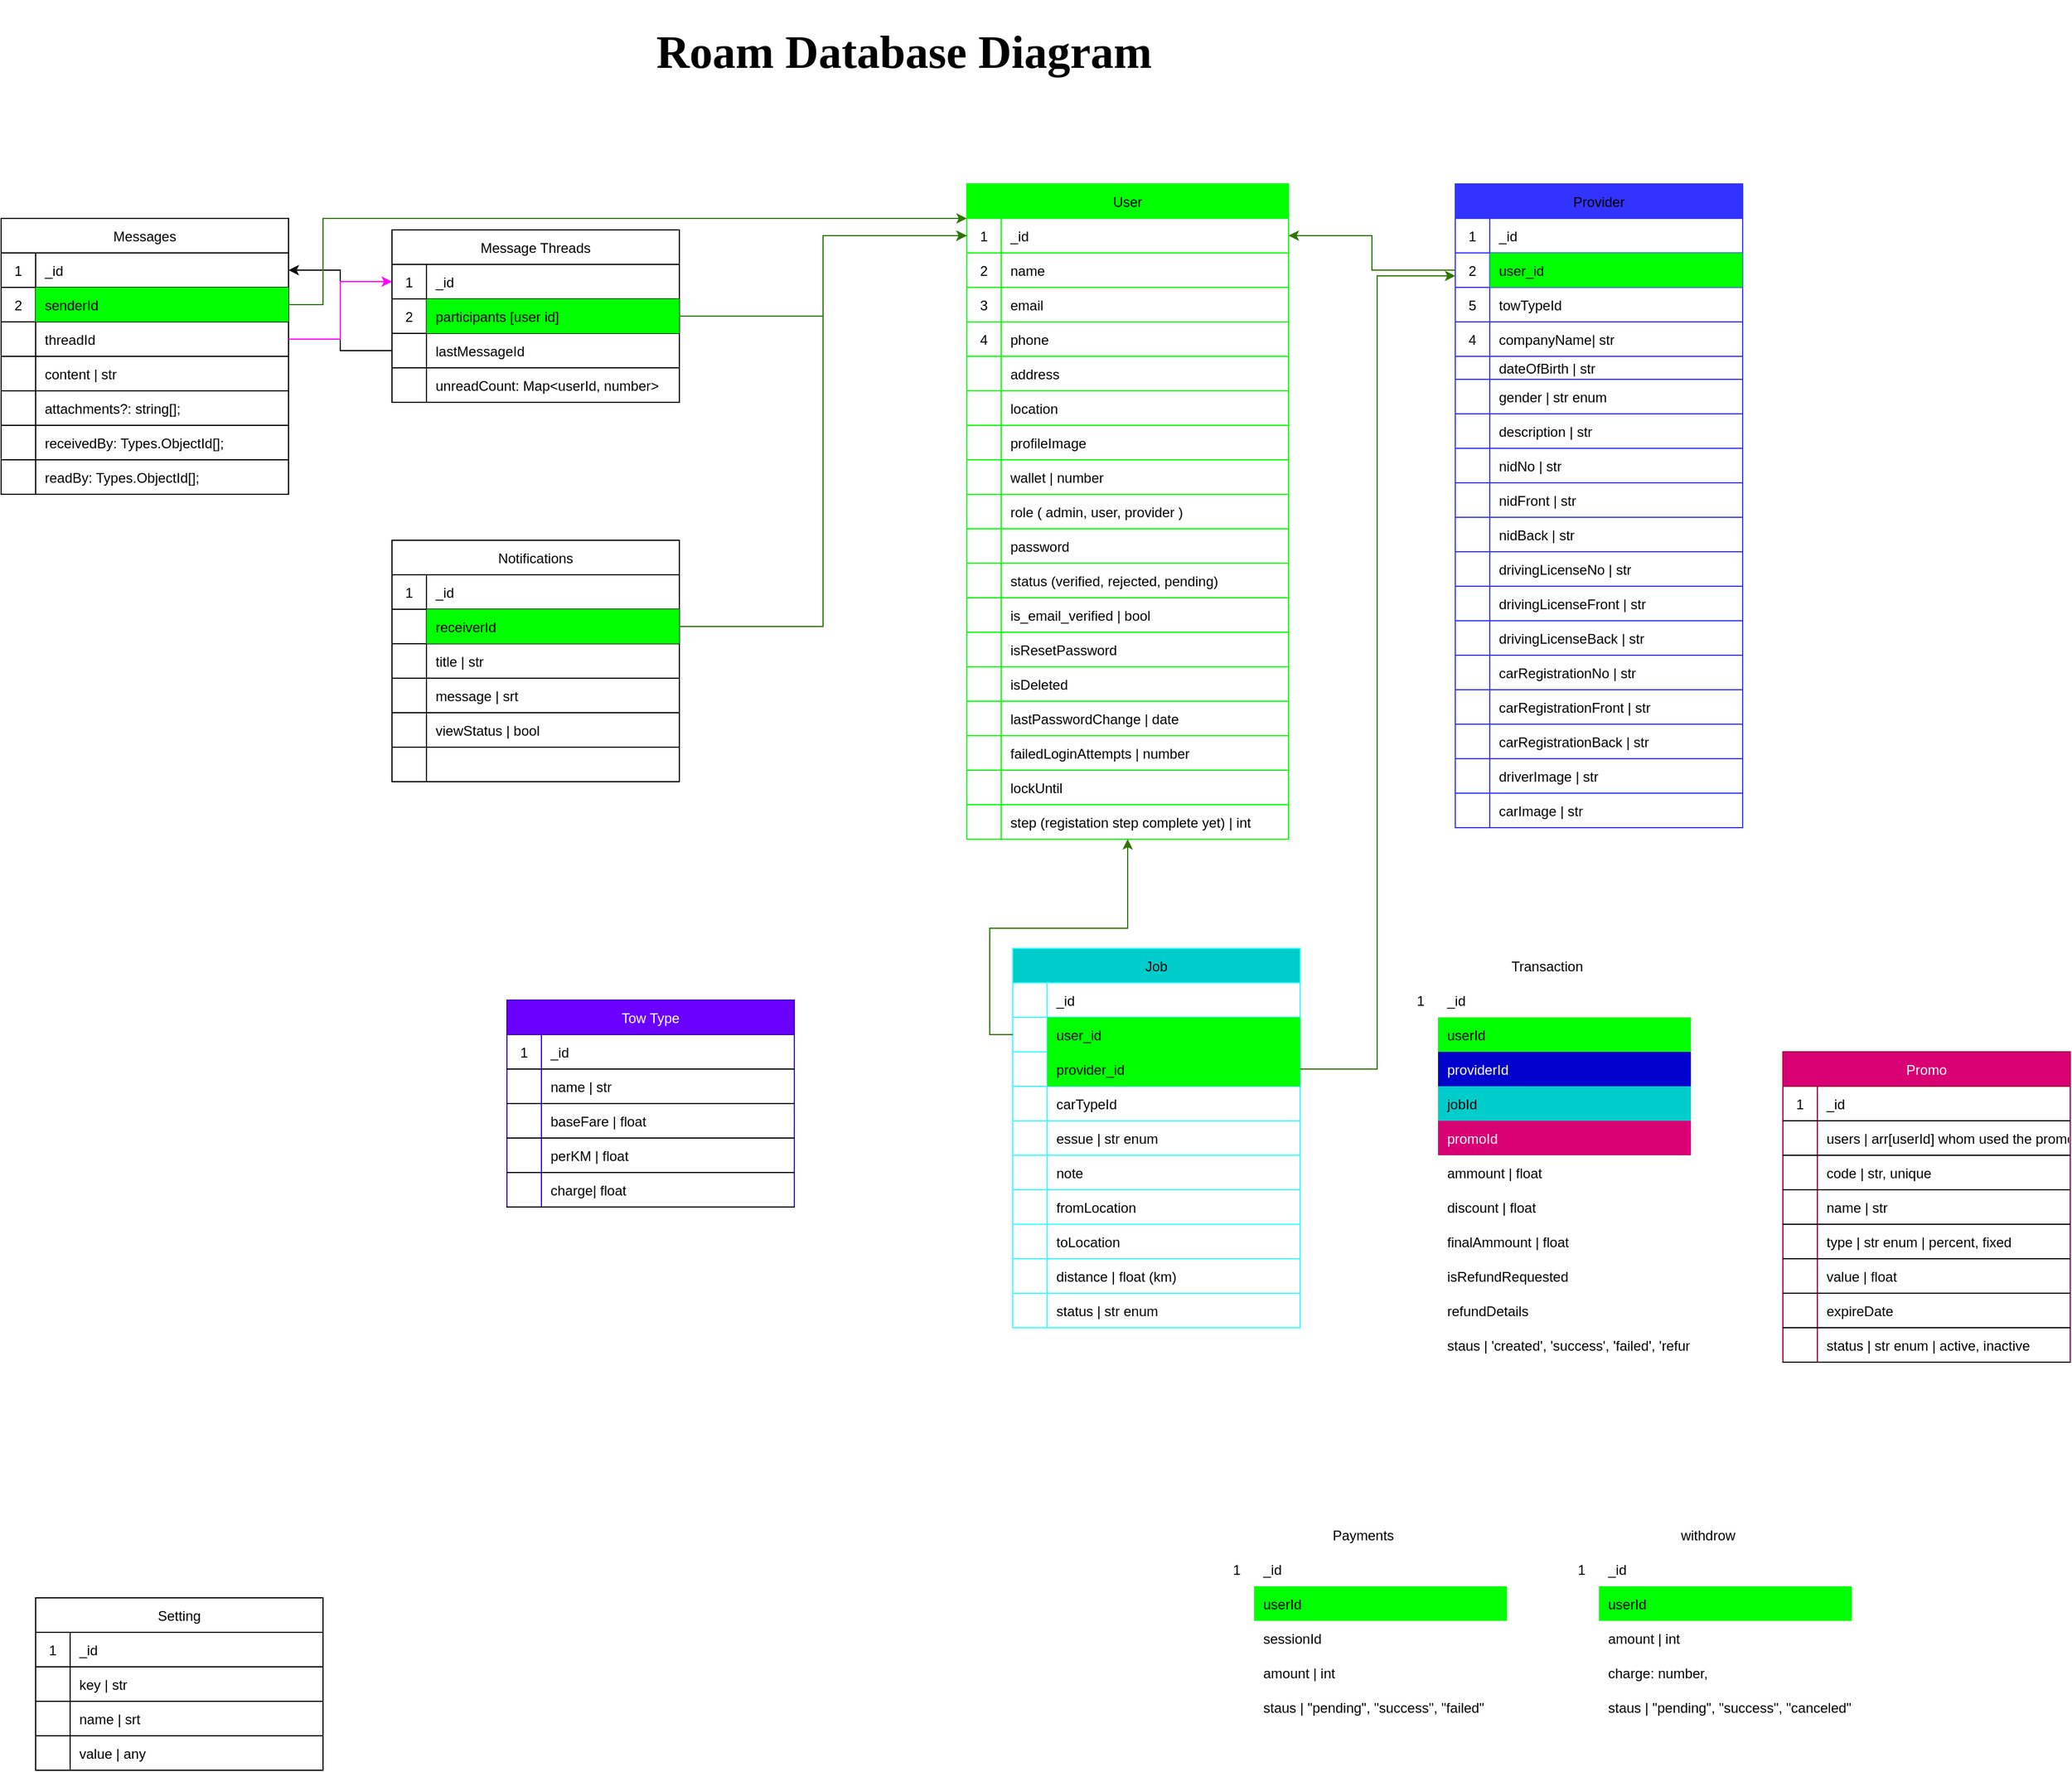 <mxfile version="27.0.9" pages="2">
  <diagram id="R2lEEEUBdFMjLlhIrx00" name="Diagram">
    <mxGraphModel dx="1105" dy="1625" grid="1" gridSize="10" guides="1" tooltips="1" connect="1" arrows="1" fold="1" page="1" pageScale="1" pageWidth="850" pageHeight="1100" math="0" shadow="0" extFonts="Permanent Marker^https://fonts.googleapis.com/css?family=Permanent+Marker">
      <root>
        <mxCell id="0" />
        <mxCell id="1" parent="0" />
        <mxCell id="C-vyLk0tnHw3VtMMgP7b-23" value="User" style="shape=table;startSize=30;container=1;collapsible=1;childLayout=tableLayout;fixedRows=1;rowLines=0;fontStyle=0;align=center;resizeLast=1;strokeColor=#00FF00;fillColor=#00FF00;fontColor=#000000;" parent="1" vertex="1">
          <mxGeometry y="-740" width="280" height="570" as="geometry">
            <mxRectangle y="-740" width="70" height="30" as="alternateBounds" />
          </mxGeometry>
        </mxCell>
        <mxCell id="sZ9AA6oVAfDoWRBkB18B-30" style="shape=partialRectangle;collapsible=0;dropTarget=0;pointerEvents=0;fillColor=none;points=[[0,0.5],[1,0.5]];portConstraint=eastwest;top=0;left=0;right=0;bottom=1;strokeColor=#00FF00;fontStyle=0" parent="C-vyLk0tnHw3VtMMgP7b-23" vertex="1">
          <mxGeometry y="30" width="280" height="30" as="geometry" />
        </mxCell>
        <mxCell id="sZ9AA6oVAfDoWRBkB18B-31" value="1" style="shape=partialRectangle;overflow=hidden;connectable=0;fillColor=none;top=0;left=0;bottom=0;right=0;fontStyle=0;strokeColor=#00FF00;" parent="sZ9AA6oVAfDoWRBkB18B-30" vertex="1">
          <mxGeometry width="30" height="30" as="geometry">
            <mxRectangle width="30" height="30" as="alternateBounds" />
          </mxGeometry>
        </mxCell>
        <mxCell id="sZ9AA6oVAfDoWRBkB18B-32" value="_id" style="shape=partialRectangle;overflow=hidden;connectable=0;fillColor=none;top=0;left=0;bottom=0;right=0;align=left;spacingLeft=6;fontStyle=0;strokeColor=#00FF00;" parent="sZ9AA6oVAfDoWRBkB18B-30" vertex="1">
          <mxGeometry x="30" width="250" height="30" as="geometry">
            <mxRectangle width="250" height="30" as="alternateBounds" />
          </mxGeometry>
        </mxCell>
        <mxCell id="sZ9AA6oVAfDoWRBkB18B-27" style="shape=partialRectangle;collapsible=0;dropTarget=0;pointerEvents=0;fillColor=none;points=[[0,0.5],[1,0.5]];portConstraint=eastwest;top=0;left=0;right=0;bottom=1;strokeColor=#00FF00;fontStyle=0" parent="C-vyLk0tnHw3VtMMgP7b-23" vertex="1">
          <mxGeometry y="60" width="280" height="30" as="geometry" />
        </mxCell>
        <mxCell id="sZ9AA6oVAfDoWRBkB18B-28" value="2" style="shape=partialRectangle;overflow=hidden;connectable=0;fillColor=none;top=0;left=0;bottom=0;right=0;fontStyle=0;strokeColor=#00FF00;" parent="sZ9AA6oVAfDoWRBkB18B-27" vertex="1">
          <mxGeometry width="30" height="30" as="geometry">
            <mxRectangle width="30" height="30" as="alternateBounds" />
          </mxGeometry>
        </mxCell>
        <mxCell id="sZ9AA6oVAfDoWRBkB18B-29" value="name" style="shape=partialRectangle;overflow=hidden;connectable=0;fillColor=none;top=0;left=0;bottom=0;right=0;align=left;spacingLeft=6;fontStyle=0;strokeColor=#00FF00;" parent="sZ9AA6oVAfDoWRBkB18B-27" vertex="1">
          <mxGeometry x="30" width="250" height="30" as="geometry">
            <mxRectangle width="250" height="30" as="alternateBounds" />
          </mxGeometry>
        </mxCell>
        <mxCell id="sZ9AA6oVAfDoWRBkB18B-36" style="shape=partialRectangle;collapsible=0;dropTarget=0;pointerEvents=0;fillColor=none;points=[[0,0.5],[1,0.5]];portConstraint=eastwest;top=0;left=0;right=0;bottom=1;strokeColor=#00FF00;fontStyle=0" parent="C-vyLk0tnHw3VtMMgP7b-23" vertex="1">
          <mxGeometry y="90" width="280" height="30" as="geometry" />
        </mxCell>
        <mxCell id="sZ9AA6oVAfDoWRBkB18B-37" value="3" style="shape=partialRectangle;overflow=hidden;connectable=0;fillColor=none;top=0;left=0;bottom=0;right=0;fontStyle=0;strokeColor=#00FF00;" parent="sZ9AA6oVAfDoWRBkB18B-36" vertex="1">
          <mxGeometry width="30" height="30" as="geometry">
            <mxRectangle width="30" height="30" as="alternateBounds" />
          </mxGeometry>
        </mxCell>
        <mxCell id="sZ9AA6oVAfDoWRBkB18B-38" value="email" style="shape=partialRectangle;overflow=hidden;connectable=0;fillColor=none;top=0;left=0;bottom=0;right=0;align=left;spacingLeft=6;fontStyle=0;strokeColor=#00FF00;" parent="sZ9AA6oVAfDoWRBkB18B-36" vertex="1">
          <mxGeometry x="30" width="250" height="30" as="geometry">
            <mxRectangle width="250" height="30" as="alternateBounds" />
          </mxGeometry>
        </mxCell>
        <mxCell id="sZ9AA6oVAfDoWRBkB18B-33" style="shape=partialRectangle;collapsible=0;dropTarget=0;pointerEvents=0;fillColor=none;points=[[0,0.5],[1,0.5]];portConstraint=eastwest;top=0;left=0;right=0;bottom=1;strokeColor=#00FF00;fontStyle=0" parent="C-vyLk0tnHw3VtMMgP7b-23" vertex="1">
          <mxGeometry y="120" width="280" height="30" as="geometry" />
        </mxCell>
        <mxCell id="sZ9AA6oVAfDoWRBkB18B-34" value="4" style="shape=partialRectangle;overflow=hidden;connectable=0;fillColor=none;top=0;left=0;bottom=0;right=0;fontStyle=0;strokeColor=#00FF00;" parent="sZ9AA6oVAfDoWRBkB18B-33" vertex="1">
          <mxGeometry width="30" height="30" as="geometry">
            <mxRectangle width="30" height="30" as="alternateBounds" />
          </mxGeometry>
        </mxCell>
        <mxCell id="sZ9AA6oVAfDoWRBkB18B-35" value="phone" style="shape=partialRectangle;overflow=hidden;connectable=0;fillColor=none;top=0;left=0;bottom=0;right=0;align=left;spacingLeft=6;fontStyle=0;strokeColor=#00FF00;" parent="sZ9AA6oVAfDoWRBkB18B-33" vertex="1">
          <mxGeometry x="30" width="250" height="30" as="geometry">
            <mxRectangle width="250" height="30" as="alternateBounds" />
          </mxGeometry>
        </mxCell>
        <mxCell id="NCPCcDAu_NDGkJqAFtBE-2" style="shape=partialRectangle;collapsible=0;dropTarget=0;pointerEvents=0;fillColor=none;points=[[0,0.5],[1,0.5]];portConstraint=eastwest;top=0;left=0;right=0;bottom=1;strokeColor=#00FF00;fontStyle=0" parent="C-vyLk0tnHw3VtMMgP7b-23" vertex="1">
          <mxGeometry y="150" width="280" height="30" as="geometry" />
        </mxCell>
        <mxCell id="NCPCcDAu_NDGkJqAFtBE-3" value="" style="shape=partialRectangle;overflow=hidden;connectable=0;fillColor=none;top=0;left=0;bottom=0;right=0;fontStyle=0;strokeColor=#00FF00;" parent="NCPCcDAu_NDGkJqAFtBE-2" vertex="1">
          <mxGeometry width="30" height="30" as="geometry">
            <mxRectangle width="30" height="30" as="alternateBounds" />
          </mxGeometry>
        </mxCell>
        <mxCell id="NCPCcDAu_NDGkJqAFtBE-4" value="address" style="shape=partialRectangle;overflow=hidden;connectable=0;fillColor=none;top=0;left=0;bottom=0;right=0;align=left;spacingLeft=6;fontStyle=0;strokeColor=#00FF00;" parent="NCPCcDAu_NDGkJqAFtBE-2" vertex="1">
          <mxGeometry x="30" width="250" height="30" as="geometry">
            <mxRectangle width="250" height="30" as="alternateBounds" />
          </mxGeometry>
        </mxCell>
        <mxCell id="fkXzJvVuXwwJ45A30nSw-26" style="shape=partialRectangle;collapsible=0;dropTarget=0;pointerEvents=0;fillColor=none;points=[[0,0.5],[1,0.5]];portConstraint=eastwest;top=0;left=0;right=0;bottom=1;strokeColor=#00FF00;fontStyle=0" parent="C-vyLk0tnHw3VtMMgP7b-23" vertex="1">
          <mxGeometry y="180" width="280" height="30" as="geometry" />
        </mxCell>
        <mxCell id="fkXzJvVuXwwJ45A30nSw-27" style="shape=partialRectangle;overflow=hidden;connectable=0;fillColor=none;top=0;left=0;bottom=0;right=0;fontStyle=0;strokeColor=#00FF00;" parent="fkXzJvVuXwwJ45A30nSw-26" vertex="1">
          <mxGeometry width="30" height="30" as="geometry">
            <mxRectangle width="30" height="30" as="alternateBounds" />
          </mxGeometry>
        </mxCell>
        <mxCell id="fkXzJvVuXwwJ45A30nSw-28" value="location" style="shape=partialRectangle;overflow=hidden;connectable=0;fillColor=none;top=0;left=0;bottom=0;right=0;align=left;spacingLeft=6;fontStyle=0;strokeColor=#00FF00;" parent="fkXzJvVuXwwJ45A30nSw-26" vertex="1">
          <mxGeometry x="30" width="250" height="30" as="geometry">
            <mxRectangle width="250" height="30" as="alternateBounds" />
          </mxGeometry>
        </mxCell>
        <mxCell id="mTnyvaakH5OzPfA6hFWk-1486" style="shape=partialRectangle;collapsible=0;dropTarget=0;pointerEvents=0;fillColor=none;points=[[0,0.5],[1,0.5]];portConstraint=eastwest;top=0;left=0;right=0;bottom=1;strokeColor=#00FF00;fontStyle=0" parent="C-vyLk0tnHw3VtMMgP7b-23" vertex="1">
          <mxGeometry y="210" width="280" height="30" as="geometry" />
        </mxCell>
        <mxCell id="mTnyvaakH5OzPfA6hFWk-1487" style="shape=partialRectangle;overflow=hidden;connectable=0;fillColor=none;top=0;left=0;bottom=0;right=0;fontStyle=0;strokeColor=#00FF00;" parent="mTnyvaakH5OzPfA6hFWk-1486" vertex="1">
          <mxGeometry width="30" height="30" as="geometry">
            <mxRectangle width="30" height="30" as="alternateBounds" />
          </mxGeometry>
        </mxCell>
        <mxCell id="mTnyvaakH5OzPfA6hFWk-1488" value="profileImage" style="shape=partialRectangle;overflow=hidden;connectable=0;fillColor=none;top=0;left=0;bottom=0;right=0;align=left;spacingLeft=6;fontStyle=0;strokeColor=#00FF00;" parent="mTnyvaakH5OzPfA6hFWk-1486" vertex="1">
          <mxGeometry x="30" width="250" height="30" as="geometry">
            <mxRectangle width="250" height="30" as="alternateBounds" />
          </mxGeometry>
        </mxCell>
        <mxCell id="9j3H_LcjLFZRQ34MltGA-1" style="shape=partialRectangle;collapsible=0;dropTarget=0;pointerEvents=0;fillColor=none;points=[[0,0.5],[1,0.5]];portConstraint=eastwest;top=0;left=0;right=0;bottom=1;strokeColor=#00FF00;fontStyle=0" parent="C-vyLk0tnHw3VtMMgP7b-23" vertex="1">
          <mxGeometry y="240" width="280" height="30" as="geometry" />
        </mxCell>
        <mxCell id="9j3H_LcjLFZRQ34MltGA-2" style="shape=partialRectangle;overflow=hidden;connectable=0;fillColor=none;top=0;left=0;bottom=0;right=0;fontStyle=0;strokeColor=#00FF00;" parent="9j3H_LcjLFZRQ34MltGA-1" vertex="1">
          <mxGeometry width="30" height="30" as="geometry">
            <mxRectangle width="30" height="30" as="alternateBounds" />
          </mxGeometry>
        </mxCell>
        <mxCell id="9j3H_LcjLFZRQ34MltGA-3" value="wallet | number" style="shape=partialRectangle;overflow=hidden;connectable=0;fillColor=none;top=0;left=0;bottom=0;right=0;align=left;spacingLeft=6;fontStyle=0;strokeColor=#00FF00;" parent="9j3H_LcjLFZRQ34MltGA-1" vertex="1">
          <mxGeometry x="30" width="250" height="30" as="geometry">
            <mxRectangle width="250" height="30" as="alternateBounds" />
          </mxGeometry>
        </mxCell>
        <mxCell id="sZ9AA6oVAfDoWRBkB18B-87" style="shape=partialRectangle;collapsible=0;dropTarget=0;pointerEvents=0;fillColor=none;points=[[0,0.5],[1,0.5]];portConstraint=eastwest;top=0;left=0;right=0;bottom=1;strokeColor=#00FF00;fontStyle=0" parent="C-vyLk0tnHw3VtMMgP7b-23" vertex="1">
          <mxGeometry y="270" width="280" height="30" as="geometry" />
        </mxCell>
        <mxCell id="sZ9AA6oVAfDoWRBkB18B-88" value="" style="shape=partialRectangle;overflow=hidden;connectable=0;fillColor=none;top=0;left=0;bottom=0;right=0;fontStyle=0;strokeColor=#00FF00;" parent="sZ9AA6oVAfDoWRBkB18B-87" vertex="1">
          <mxGeometry width="30" height="30" as="geometry">
            <mxRectangle width="30" height="30" as="alternateBounds" />
          </mxGeometry>
        </mxCell>
        <mxCell id="sZ9AA6oVAfDoWRBkB18B-89" value="role ( admin, user, provider )" style="shape=partialRectangle;overflow=hidden;connectable=0;fillColor=none;top=0;left=0;bottom=0;right=0;align=left;spacingLeft=6;fontStyle=0;strokeColor=#00FF00;" parent="sZ9AA6oVAfDoWRBkB18B-87" vertex="1">
          <mxGeometry x="30" width="250" height="30" as="geometry">
            <mxRectangle width="250" height="30" as="alternateBounds" />
          </mxGeometry>
        </mxCell>
        <mxCell id="sZ9AA6oVAfDoWRBkB18B-148" style="shape=partialRectangle;collapsible=0;dropTarget=0;pointerEvents=0;fillColor=none;points=[[0,0.5],[1,0.5]];portConstraint=eastwest;top=0;left=0;right=0;bottom=1;strokeColor=#00FF00;fontStyle=0" parent="C-vyLk0tnHw3VtMMgP7b-23" vertex="1">
          <mxGeometry y="300" width="280" height="30" as="geometry" />
        </mxCell>
        <mxCell id="sZ9AA6oVAfDoWRBkB18B-149" value="" style="shape=partialRectangle;overflow=hidden;connectable=0;fillColor=none;top=0;left=0;bottom=0;right=0;fontStyle=0;strokeColor=#00FF00;" parent="sZ9AA6oVAfDoWRBkB18B-148" vertex="1">
          <mxGeometry width="30" height="30" as="geometry">
            <mxRectangle width="30" height="30" as="alternateBounds" />
          </mxGeometry>
        </mxCell>
        <mxCell id="sZ9AA6oVAfDoWRBkB18B-150" value="password" style="shape=partialRectangle;overflow=hidden;connectable=0;fillColor=none;top=0;left=0;bottom=0;right=0;align=left;spacingLeft=6;fontStyle=0;strokeColor=#00FF00;" parent="sZ9AA6oVAfDoWRBkB18B-148" vertex="1">
          <mxGeometry x="30" width="250" height="30" as="geometry">
            <mxRectangle width="250" height="30" as="alternateBounds" />
          </mxGeometry>
        </mxCell>
        <mxCell id="mTnyvaakH5OzPfA6hFWk-1505" style="shape=partialRectangle;collapsible=0;dropTarget=0;pointerEvents=0;fillColor=none;points=[[0,0.5],[1,0.5]];portConstraint=eastwest;top=0;left=0;right=0;bottom=1;strokeColor=#00FF00;fontStyle=0" parent="C-vyLk0tnHw3VtMMgP7b-23" vertex="1">
          <mxGeometry y="330" width="280" height="30" as="geometry" />
        </mxCell>
        <mxCell id="mTnyvaakH5OzPfA6hFWk-1506" style="shape=partialRectangle;overflow=hidden;connectable=0;fillColor=none;top=0;left=0;bottom=0;right=0;fontStyle=0;strokeColor=#00FF00;" parent="mTnyvaakH5OzPfA6hFWk-1505" vertex="1">
          <mxGeometry width="30" height="30" as="geometry">
            <mxRectangle width="30" height="30" as="alternateBounds" />
          </mxGeometry>
        </mxCell>
        <mxCell id="mTnyvaakH5OzPfA6hFWk-1507" value="status (verified, rejected, pending)" style="shape=partialRectangle;overflow=hidden;connectable=0;fillColor=none;top=0;left=0;bottom=0;right=0;align=left;spacingLeft=6;fontStyle=0;strokeColor=#00FF00;" parent="mTnyvaakH5OzPfA6hFWk-1505" vertex="1">
          <mxGeometry x="30" width="250" height="30" as="geometry">
            <mxRectangle width="250" height="30" as="alternateBounds" />
          </mxGeometry>
        </mxCell>
        <mxCell id="mTnyvaakH5OzPfA6hFWk-1502" style="shape=partialRectangle;collapsible=0;dropTarget=0;pointerEvents=0;fillColor=none;points=[[0,0.5],[1,0.5]];portConstraint=eastwest;top=0;left=0;right=0;bottom=1;strokeColor=#00FF00;fontStyle=0" parent="C-vyLk0tnHw3VtMMgP7b-23" vertex="1">
          <mxGeometry y="360" width="280" height="30" as="geometry" />
        </mxCell>
        <mxCell id="mTnyvaakH5OzPfA6hFWk-1503" style="shape=partialRectangle;overflow=hidden;connectable=0;fillColor=none;top=0;left=0;bottom=0;right=0;fontStyle=0;strokeColor=#00FF00;" parent="mTnyvaakH5OzPfA6hFWk-1502" vertex="1">
          <mxGeometry width="30" height="30" as="geometry">
            <mxRectangle width="30" height="30" as="alternateBounds" />
          </mxGeometry>
        </mxCell>
        <mxCell id="mTnyvaakH5OzPfA6hFWk-1504" value="is_email_verified | bool" style="shape=partialRectangle;overflow=hidden;connectable=0;fillColor=none;top=0;left=0;bottom=0;right=0;align=left;spacingLeft=6;fontStyle=0;strokeColor=#00FF00;" parent="mTnyvaakH5OzPfA6hFWk-1502" vertex="1">
          <mxGeometry x="30" width="250" height="30" as="geometry">
            <mxRectangle width="250" height="30" as="alternateBounds" />
          </mxGeometry>
        </mxCell>
        <mxCell id="fkoqZ3wQ1sZLYYmMfVTe-18" style="shape=partialRectangle;collapsible=0;dropTarget=0;pointerEvents=0;fillColor=none;points=[[0,0.5],[1,0.5]];portConstraint=eastwest;top=0;left=0;right=0;bottom=1;strokeColor=#00FF00;fontStyle=0" parent="C-vyLk0tnHw3VtMMgP7b-23" vertex="1">
          <mxGeometry y="390" width="280" height="30" as="geometry" />
        </mxCell>
        <mxCell id="fkoqZ3wQ1sZLYYmMfVTe-19" style="shape=partialRectangle;overflow=hidden;connectable=0;fillColor=none;top=0;left=0;bottom=0;right=0;fontStyle=0;strokeColor=#00FF00;" parent="fkoqZ3wQ1sZLYYmMfVTe-18" vertex="1">
          <mxGeometry width="30" height="30" as="geometry">
            <mxRectangle width="30" height="30" as="alternateBounds" />
          </mxGeometry>
        </mxCell>
        <mxCell id="fkoqZ3wQ1sZLYYmMfVTe-20" value="isResetPassword" style="shape=partialRectangle;overflow=hidden;connectable=0;fillColor=none;top=0;left=0;bottom=0;right=0;align=left;spacingLeft=6;fontStyle=0;strokeColor=#00FF00;" parent="fkoqZ3wQ1sZLYYmMfVTe-18" vertex="1">
          <mxGeometry x="30" width="250" height="30" as="geometry">
            <mxRectangle width="250" height="30" as="alternateBounds" />
          </mxGeometry>
        </mxCell>
        <mxCell id="fkoqZ3wQ1sZLYYmMfVTe-21" style="shape=partialRectangle;collapsible=0;dropTarget=0;pointerEvents=0;fillColor=none;points=[[0,0.5],[1,0.5]];portConstraint=eastwest;top=0;left=0;right=0;bottom=1;strokeColor=#00FF00;fontStyle=0" parent="C-vyLk0tnHw3VtMMgP7b-23" vertex="1">
          <mxGeometry y="420" width="280" height="30" as="geometry" />
        </mxCell>
        <mxCell id="fkoqZ3wQ1sZLYYmMfVTe-22" style="shape=partialRectangle;overflow=hidden;connectable=0;fillColor=none;top=0;left=0;bottom=0;right=0;fontStyle=0;strokeColor=#00FF00;" parent="fkoqZ3wQ1sZLYYmMfVTe-21" vertex="1">
          <mxGeometry width="30" height="30" as="geometry">
            <mxRectangle width="30" height="30" as="alternateBounds" />
          </mxGeometry>
        </mxCell>
        <mxCell id="fkoqZ3wQ1sZLYYmMfVTe-23" value="isDeleted" style="shape=partialRectangle;overflow=hidden;connectable=0;fillColor=none;top=0;left=0;bottom=0;right=0;align=left;spacingLeft=6;fontStyle=0;strokeColor=#00FF00;" parent="fkoqZ3wQ1sZLYYmMfVTe-21" vertex="1">
          <mxGeometry x="30" width="250" height="30" as="geometry">
            <mxRectangle width="250" height="30" as="alternateBounds" />
          </mxGeometry>
        </mxCell>
        <mxCell id="mTnyvaakH5OzPfA6hFWk-1499" style="shape=partialRectangle;collapsible=0;dropTarget=0;pointerEvents=0;fillColor=none;points=[[0,0.5],[1,0.5]];portConstraint=eastwest;top=0;left=0;right=0;bottom=1;strokeColor=#00FF00;fontStyle=0" parent="C-vyLk0tnHw3VtMMgP7b-23" vertex="1">
          <mxGeometry y="450" width="280" height="30" as="geometry" />
        </mxCell>
        <mxCell id="mTnyvaakH5OzPfA6hFWk-1500" style="shape=partialRectangle;overflow=hidden;connectable=0;fillColor=none;top=0;left=0;bottom=0;right=0;fontStyle=0;strokeColor=#00FF00;" parent="mTnyvaakH5OzPfA6hFWk-1499" vertex="1">
          <mxGeometry width="30" height="30" as="geometry">
            <mxRectangle width="30" height="30" as="alternateBounds" />
          </mxGeometry>
        </mxCell>
        <mxCell id="mTnyvaakH5OzPfA6hFWk-1501" value="lastPasswordChange | date" style="shape=partialRectangle;overflow=hidden;connectable=0;fillColor=none;top=0;left=0;bottom=0;right=0;align=left;spacingLeft=6;fontStyle=0;strokeColor=#00FF00;" parent="mTnyvaakH5OzPfA6hFWk-1499" vertex="1">
          <mxGeometry x="30" width="250" height="30" as="geometry">
            <mxRectangle width="250" height="30" as="alternateBounds" />
          </mxGeometry>
        </mxCell>
        <mxCell id="mTnyvaakH5OzPfA6hFWk-1508" style="shape=partialRectangle;collapsible=0;dropTarget=0;pointerEvents=0;fillColor=none;points=[[0,0.5],[1,0.5]];portConstraint=eastwest;top=0;left=0;right=0;bottom=1;strokeColor=#00FF00;fontStyle=0" parent="C-vyLk0tnHw3VtMMgP7b-23" vertex="1">
          <mxGeometry y="480" width="280" height="30" as="geometry" />
        </mxCell>
        <mxCell id="mTnyvaakH5OzPfA6hFWk-1509" style="shape=partialRectangle;overflow=hidden;connectable=0;fillColor=none;top=0;left=0;bottom=0;right=0;fontStyle=0;strokeColor=#00FF00;" parent="mTnyvaakH5OzPfA6hFWk-1508" vertex="1">
          <mxGeometry width="30" height="30" as="geometry">
            <mxRectangle width="30" height="30" as="alternateBounds" />
          </mxGeometry>
        </mxCell>
        <mxCell id="mTnyvaakH5OzPfA6hFWk-1510" value="failedLoginAttempts | number" style="shape=partialRectangle;overflow=hidden;connectable=0;fillColor=none;top=0;left=0;bottom=0;right=0;align=left;spacingLeft=6;fontStyle=0;strokeColor=#00FF00;" parent="mTnyvaakH5OzPfA6hFWk-1508" vertex="1">
          <mxGeometry x="30" width="250" height="30" as="geometry">
            <mxRectangle width="250" height="30" as="alternateBounds" />
          </mxGeometry>
        </mxCell>
        <mxCell id="MEF5gCWYzO0Li5uqjRld-7" style="shape=partialRectangle;collapsible=0;dropTarget=0;pointerEvents=0;fillColor=none;points=[[0,0.5],[1,0.5]];portConstraint=eastwest;top=0;left=0;right=0;bottom=1;strokeColor=#00FF00;fontStyle=0" parent="C-vyLk0tnHw3VtMMgP7b-23" vertex="1">
          <mxGeometry y="510" width="280" height="30" as="geometry" />
        </mxCell>
        <mxCell id="MEF5gCWYzO0Li5uqjRld-8" style="shape=partialRectangle;overflow=hidden;connectable=0;fillColor=none;top=0;left=0;bottom=0;right=0;fontStyle=0;strokeColor=#00FF00;" parent="MEF5gCWYzO0Li5uqjRld-7" vertex="1">
          <mxGeometry width="30" height="30" as="geometry">
            <mxRectangle width="30" height="30" as="alternateBounds" />
          </mxGeometry>
        </mxCell>
        <mxCell id="MEF5gCWYzO0Li5uqjRld-9" value="lockUntil" style="shape=partialRectangle;overflow=hidden;connectable=0;fillColor=none;top=0;left=0;bottom=0;right=0;align=left;spacingLeft=6;fontStyle=0;strokeColor=#00FF00;" parent="MEF5gCWYzO0Li5uqjRld-7" vertex="1">
          <mxGeometry x="30" width="250" height="30" as="geometry">
            <mxRectangle width="250" height="30" as="alternateBounds" />
          </mxGeometry>
        </mxCell>
        <mxCell id="C-vyLk0tnHw3VtMMgP7b-27" value="" style="shape=partialRectangle;collapsible=0;dropTarget=0;pointerEvents=0;fillColor=none;points=[[0,0.5],[1,0.5]];portConstraint=eastwest;top=0;left=0;right=0;bottom=0;strokeColor=#00FF00;fontStyle=0" parent="C-vyLk0tnHw3VtMMgP7b-23" vertex="1">
          <mxGeometry y="540" width="280" height="30" as="geometry" />
        </mxCell>
        <mxCell id="C-vyLk0tnHw3VtMMgP7b-28" value="" style="shape=partialRectangle;overflow=hidden;connectable=0;fillColor=none;top=0;left=0;bottom=0;right=0;strokeColor=#00FF00;fontStyle=0" parent="C-vyLk0tnHw3VtMMgP7b-27" vertex="1">
          <mxGeometry width="30" height="30" as="geometry">
            <mxRectangle width="30" height="30" as="alternateBounds" />
          </mxGeometry>
        </mxCell>
        <mxCell id="C-vyLk0tnHw3VtMMgP7b-29" value="step (registation step complete yet) | int" style="shape=partialRectangle;overflow=hidden;connectable=0;fillColor=none;top=0;left=0;bottom=0;right=0;align=left;spacingLeft=6;strokeColor=#00FF00;fontStyle=0" parent="C-vyLk0tnHw3VtMMgP7b-27" vertex="1">
          <mxGeometry x="30" width="250" height="30" as="geometry">
            <mxRectangle width="250" height="30" as="alternateBounds" />
          </mxGeometry>
        </mxCell>
        <mxCell id="sZ9AA6oVAfDoWRBkB18B-116" value="Job" style="shape=table;startSize=30;container=1;collapsible=1;childLayout=tableLayout;fixedRows=1;rowLines=0;fontStyle=0;align=center;resizeLast=1;fontColor=default;strokeColor=#33FFFF;fillColor=#00CCCC;" parent="1" vertex="1">
          <mxGeometry x="40" y="-75" width="250" height="330" as="geometry">
            <mxRectangle x="120" y="110" width="70" height="30" as="alternateBounds" />
          </mxGeometry>
        </mxCell>
        <mxCell id="sZ9AA6oVAfDoWRBkB18B-117" style="shape=partialRectangle;collapsible=0;dropTarget=0;pointerEvents=0;fillColor=none;points=[[0,0.5],[1,0.5]];portConstraint=eastwest;top=0;left=0;right=0;bottom=1;fontColor=default;strokeColor=#33FFFF;fontStyle=0" parent="sZ9AA6oVAfDoWRBkB18B-116" vertex="1">
          <mxGeometry y="30" width="250" height="30" as="geometry" />
        </mxCell>
        <mxCell id="sZ9AA6oVAfDoWRBkB18B-118" value="" style="shape=partialRectangle;overflow=hidden;connectable=0;fillColor=none;top=0;left=0;bottom=0;right=0;fontStyle=0;fontColor=default;strokeColor=#33FFFF;" parent="sZ9AA6oVAfDoWRBkB18B-117" vertex="1">
          <mxGeometry width="30" height="30" as="geometry">
            <mxRectangle width="30" height="30" as="alternateBounds" />
          </mxGeometry>
        </mxCell>
        <mxCell id="sZ9AA6oVAfDoWRBkB18B-119" value="_id" style="shape=partialRectangle;overflow=hidden;connectable=0;fillColor=none;top=0;left=0;bottom=0;right=0;align=left;spacingLeft=6;fontStyle=0;fontColor=default;strokeColor=#33FFFF;" parent="sZ9AA6oVAfDoWRBkB18B-117" vertex="1">
          <mxGeometry x="30" width="220" height="30" as="geometry">
            <mxRectangle width="220" height="30" as="alternateBounds" />
          </mxGeometry>
        </mxCell>
        <mxCell id="sZ9AA6oVAfDoWRBkB18B-120" style="shape=partialRectangle;collapsible=0;dropTarget=0;pointerEvents=0;fillColor=none;points=[[0,0.5],[1,0.5]];portConstraint=eastwest;top=0;left=0;right=0;bottom=1;fontColor=default;strokeColor=#33FFFF;fontStyle=0" parent="sZ9AA6oVAfDoWRBkB18B-116" vertex="1">
          <mxGeometry y="60" width="250" height="30" as="geometry" />
        </mxCell>
        <mxCell id="sZ9AA6oVAfDoWRBkB18B-121" value="" style="shape=partialRectangle;overflow=hidden;connectable=0;fillColor=none;top=0;left=0;bottom=0;right=0;fontStyle=0;fontColor=default;strokeColor=#33FFFF;" parent="sZ9AA6oVAfDoWRBkB18B-120" vertex="1">
          <mxGeometry width="30" height="30" as="geometry">
            <mxRectangle width="30" height="30" as="alternateBounds" />
          </mxGeometry>
        </mxCell>
        <mxCell id="sZ9AA6oVAfDoWRBkB18B-122" value="user_id" style="shape=partialRectangle;overflow=hidden;connectable=0;fillColor=#00FF00;top=0;left=0;bottom=0;right=0;align=left;spacingLeft=6;fontStyle=0;fontColor=#000000;strokeColor=#33FFFF;" parent="sZ9AA6oVAfDoWRBkB18B-120" vertex="1">
          <mxGeometry x="30" width="220" height="30" as="geometry">
            <mxRectangle width="220" height="30" as="alternateBounds" />
          </mxGeometry>
        </mxCell>
        <mxCell id="ezP1WiZqv_afubqY5u5t-87" style="shape=partialRectangle;collapsible=0;dropTarget=0;pointerEvents=0;fillColor=none;points=[[0,0.5],[1,0.5]];portConstraint=eastwest;top=0;left=0;right=0;bottom=1;fontColor=default;strokeColor=#33FFFF;fontStyle=0" parent="sZ9AA6oVAfDoWRBkB18B-116" vertex="1">
          <mxGeometry y="90" width="250" height="30" as="geometry" />
        </mxCell>
        <mxCell id="ezP1WiZqv_afubqY5u5t-88" style="shape=partialRectangle;overflow=hidden;connectable=0;fillColor=none;top=0;left=0;bottom=0;right=0;fontStyle=0;fontColor=default;strokeColor=#33FFFF;" parent="ezP1WiZqv_afubqY5u5t-87" vertex="1">
          <mxGeometry width="30" height="30" as="geometry">
            <mxRectangle width="30" height="30" as="alternateBounds" />
          </mxGeometry>
        </mxCell>
        <mxCell id="ezP1WiZqv_afubqY5u5t-89" value="provider_id" style="shape=partialRectangle;overflow=hidden;connectable=0;fillColor=#00FF00;top=0;left=0;bottom=0;right=0;align=left;spacingLeft=6;fontStyle=0;fontColor=#000000;strokeColor=#33FFFF;" parent="ezP1WiZqv_afubqY5u5t-87" vertex="1">
          <mxGeometry x="30" width="220" height="30" as="geometry">
            <mxRectangle width="220" height="30" as="alternateBounds" />
          </mxGeometry>
        </mxCell>
        <mxCell id="sZ9AA6oVAfDoWRBkB18B-123" style="shape=partialRectangle;collapsible=0;dropTarget=0;pointerEvents=0;fillColor=none;points=[[0,0.5],[1,0.5]];portConstraint=eastwest;top=0;left=0;right=0;bottom=1;fontColor=default;strokeColor=#33FFFF;fontStyle=0" parent="sZ9AA6oVAfDoWRBkB18B-116" vertex="1">
          <mxGeometry y="120" width="250" height="30" as="geometry" />
        </mxCell>
        <mxCell id="sZ9AA6oVAfDoWRBkB18B-124" value="" style="shape=partialRectangle;overflow=hidden;connectable=0;fillColor=none;top=0;left=0;bottom=0;right=0;fontStyle=0;fontColor=default;strokeColor=#33FFFF;" parent="sZ9AA6oVAfDoWRBkB18B-123" vertex="1">
          <mxGeometry width="30" height="30" as="geometry">
            <mxRectangle width="30" height="30" as="alternateBounds" />
          </mxGeometry>
        </mxCell>
        <mxCell id="sZ9AA6oVAfDoWRBkB18B-125" value="carTypeId" style="shape=partialRectangle;overflow=hidden;connectable=0;top=0;left=0;bottom=0;right=0;align=left;spacingLeft=6;fontStyle=0;fillColor=none;strokeColor=#BD7000;fontColor=default;" parent="sZ9AA6oVAfDoWRBkB18B-123" vertex="1">
          <mxGeometry x="30" width="220" height="30" as="geometry">
            <mxRectangle width="220" height="30" as="alternateBounds" />
          </mxGeometry>
        </mxCell>
        <mxCell id="4tHRz1EdZJaxCaaJX6uf-1" style="shape=partialRectangle;collapsible=0;dropTarget=0;pointerEvents=0;fillColor=none;points=[[0,0.5],[1,0.5]];portConstraint=eastwest;top=0;left=0;right=0;bottom=1;fontColor=default;strokeColor=#33FFFF;fontStyle=0" parent="sZ9AA6oVAfDoWRBkB18B-116" vertex="1">
          <mxGeometry y="150" width="250" height="30" as="geometry" />
        </mxCell>
        <mxCell id="4tHRz1EdZJaxCaaJX6uf-2" style="shape=partialRectangle;overflow=hidden;connectable=0;fillColor=none;top=0;left=0;bottom=0;right=0;fontStyle=0;fontColor=default;strokeColor=#33FFFF;" parent="4tHRz1EdZJaxCaaJX6uf-1" vertex="1">
          <mxGeometry width="30" height="30" as="geometry">
            <mxRectangle width="30" height="30" as="alternateBounds" />
          </mxGeometry>
        </mxCell>
        <mxCell id="4tHRz1EdZJaxCaaJX6uf-3" value="essue | str enum" style="shape=partialRectangle;overflow=hidden;connectable=0;fillColor=none;top=0;left=0;bottom=0;right=0;align=left;spacingLeft=6;fontStyle=0;fontColor=default;strokeColor=#33FFFF;" parent="4tHRz1EdZJaxCaaJX6uf-1" vertex="1">
          <mxGeometry x="30" width="220" height="30" as="geometry">
            <mxRectangle width="220" height="30" as="alternateBounds" />
          </mxGeometry>
        </mxCell>
        <mxCell id="4tHRz1EdZJaxCaaJX6uf-46" style="shape=partialRectangle;collapsible=0;dropTarget=0;pointerEvents=0;fillColor=none;points=[[0,0.5],[1,0.5]];portConstraint=eastwest;top=0;left=0;right=0;bottom=1;fontColor=default;strokeColor=#33FFFF;fontStyle=0" parent="sZ9AA6oVAfDoWRBkB18B-116" vertex="1">
          <mxGeometry y="180" width="250" height="30" as="geometry" />
        </mxCell>
        <mxCell id="4tHRz1EdZJaxCaaJX6uf-47" style="shape=partialRectangle;overflow=hidden;connectable=0;fillColor=none;top=0;left=0;bottom=0;right=0;fontStyle=0;fontColor=default;strokeColor=#33FFFF;" parent="4tHRz1EdZJaxCaaJX6uf-46" vertex="1">
          <mxGeometry width="30" height="30" as="geometry">
            <mxRectangle width="30" height="30" as="alternateBounds" />
          </mxGeometry>
        </mxCell>
        <mxCell id="4tHRz1EdZJaxCaaJX6uf-48" value="note" style="shape=partialRectangle;overflow=hidden;connectable=0;fillColor=none;top=0;left=0;bottom=0;right=0;align=left;spacingLeft=6;fontStyle=0;fontColor=default;strokeColor=#33FFFF;" parent="4tHRz1EdZJaxCaaJX6uf-46" vertex="1">
          <mxGeometry x="30" width="220" height="30" as="geometry">
            <mxRectangle width="220" height="30" as="alternateBounds" />
          </mxGeometry>
        </mxCell>
        <mxCell id="K79rnn6yO6uU4JDVxM2G-1" style="shape=partialRectangle;collapsible=0;dropTarget=0;pointerEvents=0;fillColor=none;points=[[0,0.5],[1,0.5]];portConstraint=eastwest;top=0;left=0;right=0;bottom=1;fontColor=default;strokeColor=#33FFFF;fontStyle=0" parent="sZ9AA6oVAfDoWRBkB18B-116" vertex="1">
          <mxGeometry y="210" width="250" height="30" as="geometry" />
        </mxCell>
        <mxCell id="K79rnn6yO6uU4JDVxM2G-2" style="shape=partialRectangle;overflow=hidden;connectable=0;fillColor=none;top=0;left=0;bottom=0;right=0;fontStyle=0;fontColor=default;strokeColor=#33FFFF;" parent="K79rnn6yO6uU4JDVxM2G-1" vertex="1">
          <mxGeometry width="30" height="30" as="geometry">
            <mxRectangle width="30" height="30" as="alternateBounds" />
          </mxGeometry>
        </mxCell>
        <mxCell id="K79rnn6yO6uU4JDVxM2G-3" value="fromLocation" style="shape=partialRectangle;overflow=hidden;connectable=0;fillColor=none;top=0;left=0;bottom=0;right=0;align=left;spacingLeft=6;fontStyle=0;fontColor=default;strokeColor=#33FFFF;" parent="K79rnn6yO6uU4JDVxM2G-1" vertex="1">
          <mxGeometry x="30" width="220" height="30" as="geometry">
            <mxRectangle width="220" height="30" as="alternateBounds" />
          </mxGeometry>
        </mxCell>
        <mxCell id="ezP1WiZqv_afubqY5u5t-125" style="shape=partialRectangle;collapsible=0;dropTarget=0;pointerEvents=0;fillColor=none;points=[[0,0.5],[1,0.5]];portConstraint=eastwest;top=0;left=0;right=0;bottom=1;fontColor=default;strokeColor=#33FFFF;fontStyle=0" parent="sZ9AA6oVAfDoWRBkB18B-116" vertex="1">
          <mxGeometry y="240" width="250" height="30" as="geometry" />
        </mxCell>
        <mxCell id="ezP1WiZqv_afubqY5u5t-126" style="shape=partialRectangle;overflow=hidden;connectable=0;fillColor=none;top=0;left=0;bottom=0;right=0;fontStyle=0;fontColor=default;strokeColor=#33FFFF;" parent="ezP1WiZqv_afubqY5u5t-125" vertex="1">
          <mxGeometry width="30" height="30" as="geometry">
            <mxRectangle width="30" height="30" as="alternateBounds" />
          </mxGeometry>
        </mxCell>
        <mxCell id="ezP1WiZqv_afubqY5u5t-127" value="toLocation" style="shape=partialRectangle;overflow=hidden;connectable=0;fillColor=none;top=0;left=0;bottom=0;right=0;align=left;spacingLeft=6;fontStyle=0;fontColor=default;strokeColor=#33FFFF;" parent="ezP1WiZqv_afubqY5u5t-125" vertex="1">
          <mxGeometry x="30" width="220" height="30" as="geometry">
            <mxRectangle width="220" height="30" as="alternateBounds" />
          </mxGeometry>
        </mxCell>
        <mxCell id="ezP1WiZqv_afubqY5u5t-128" style="shape=partialRectangle;collapsible=0;dropTarget=0;pointerEvents=0;fillColor=none;points=[[0,0.5],[1,0.5]];portConstraint=eastwest;top=0;left=0;right=0;bottom=1;fontColor=default;strokeColor=#33FFFF;fontStyle=0" parent="sZ9AA6oVAfDoWRBkB18B-116" vertex="1">
          <mxGeometry y="270" width="250" height="30" as="geometry" />
        </mxCell>
        <mxCell id="ezP1WiZqv_afubqY5u5t-129" style="shape=partialRectangle;overflow=hidden;connectable=0;fillColor=none;top=0;left=0;bottom=0;right=0;fontStyle=0;fontColor=default;strokeColor=#33FFFF;" parent="ezP1WiZqv_afubqY5u5t-128" vertex="1">
          <mxGeometry width="30" height="30" as="geometry">
            <mxRectangle width="30" height="30" as="alternateBounds" />
          </mxGeometry>
        </mxCell>
        <mxCell id="ezP1WiZqv_afubqY5u5t-130" value="distance | float (km)" style="shape=partialRectangle;overflow=hidden;connectable=0;fillColor=none;top=0;left=0;bottom=0;right=0;align=left;spacingLeft=6;fontStyle=0;fontColor=default;strokeColor=#33FFFF;" parent="ezP1WiZqv_afubqY5u5t-128" vertex="1">
          <mxGeometry x="30" width="220" height="30" as="geometry">
            <mxRectangle width="220" height="30" as="alternateBounds" />
          </mxGeometry>
        </mxCell>
        <mxCell id="sZ9AA6oVAfDoWRBkB18B-129" style="shape=partialRectangle;collapsible=0;dropTarget=0;pointerEvents=0;fillColor=none;points=[[0,0.5],[1,0.5]];portConstraint=eastwest;top=0;left=0;right=0;bottom=1;fontColor=default;strokeColor=#33FFFF;fontStyle=0" parent="sZ9AA6oVAfDoWRBkB18B-116" vertex="1">
          <mxGeometry y="300" width="250" height="30" as="geometry" />
        </mxCell>
        <mxCell id="sZ9AA6oVAfDoWRBkB18B-130" value="" style="shape=partialRectangle;overflow=hidden;connectable=0;fillColor=none;top=0;left=0;bottom=0;right=0;fontStyle=0;fontColor=default;strokeColor=#33FFFF;" parent="sZ9AA6oVAfDoWRBkB18B-129" vertex="1">
          <mxGeometry width="30" height="30" as="geometry">
            <mxRectangle width="30" height="30" as="alternateBounds" />
          </mxGeometry>
        </mxCell>
        <mxCell id="sZ9AA6oVAfDoWRBkB18B-131" value="status | str enum" style="shape=partialRectangle;overflow=hidden;connectable=0;fillColor=none;top=0;left=0;bottom=0;right=0;align=left;spacingLeft=6;fontStyle=0;fontColor=default;strokeColor=#33FFFF;" parent="sZ9AA6oVAfDoWRBkB18B-129" vertex="1">
          <mxGeometry x="30" width="220" height="30" as="geometry">
            <mxRectangle width="220" height="30" as="alternateBounds" />
          </mxGeometry>
        </mxCell>
        <mxCell id="sZ9AA6oVAfDoWRBkB18B-185" value="Provider" style="shape=table;startSize=30;container=1;collapsible=1;childLayout=tableLayout;fixedRows=1;rowLines=0;fontStyle=0;align=center;resizeLast=1;strokeColor=#3333FF;fontColor=default;fillColor=#3333FF;" parent="1" vertex="1">
          <mxGeometry x="425" y="-740" width="250" height="560.0" as="geometry">
            <mxRectangle x="425" y="-740" width="70" height="30" as="alternateBounds" />
          </mxGeometry>
        </mxCell>
        <mxCell id="sZ9AA6oVAfDoWRBkB18B-186" style="shape=partialRectangle;collapsible=0;dropTarget=0;pointerEvents=0;fillColor=none;points=[[0,0.5],[1,0.5]];portConstraint=eastwest;top=0;left=0;right=0;bottom=1;strokeColor=#3333FF;fontStyle=0" parent="sZ9AA6oVAfDoWRBkB18B-185" vertex="1">
          <mxGeometry y="30" width="250" height="30" as="geometry" />
        </mxCell>
        <mxCell id="sZ9AA6oVAfDoWRBkB18B-187" value="1" style="shape=partialRectangle;overflow=hidden;connectable=0;fillColor=none;top=0;left=0;bottom=0;right=0;fontStyle=0;strokeColor=#3333FF;" parent="sZ9AA6oVAfDoWRBkB18B-186" vertex="1">
          <mxGeometry width="30" height="30" as="geometry">
            <mxRectangle width="30" height="30" as="alternateBounds" />
          </mxGeometry>
        </mxCell>
        <mxCell id="sZ9AA6oVAfDoWRBkB18B-188" value="_id" style="shape=partialRectangle;overflow=hidden;connectable=0;fillColor=none;top=0;left=0;bottom=0;right=0;align=left;spacingLeft=6;fontStyle=0;strokeColor=#3333FF;" parent="sZ9AA6oVAfDoWRBkB18B-186" vertex="1">
          <mxGeometry x="30" width="220" height="30" as="geometry">
            <mxRectangle width="220" height="30" as="alternateBounds" />
          </mxGeometry>
        </mxCell>
        <mxCell id="sZ9AA6oVAfDoWRBkB18B-189" style="shape=partialRectangle;collapsible=0;dropTarget=0;pointerEvents=0;fillColor=none;points=[[0,0.5],[1,0.5]];portConstraint=eastwest;top=0;left=0;right=0;bottom=1;strokeColor=#3333FF;fontStyle=0" parent="sZ9AA6oVAfDoWRBkB18B-185" vertex="1">
          <mxGeometry y="60" width="250" height="30" as="geometry" />
        </mxCell>
        <mxCell id="sZ9AA6oVAfDoWRBkB18B-190" value="2" style="shape=partialRectangle;overflow=hidden;connectable=0;fillColor=none;top=0;left=0;bottom=0;right=0;fontStyle=0;strokeColor=#3333FF;" parent="sZ9AA6oVAfDoWRBkB18B-189" vertex="1">
          <mxGeometry width="30" height="30" as="geometry">
            <mxRectangle width="30" height="30" as="alternateBounds" />
          </mxGeometry>
        </mxCell>
        <mxCell id="sZ9AA6oVAfDoWRBkB18B-191" value="user_id" style="shape=partialRectangle;overflow=hidden;connectable=0;fillColor=#00FF00;top=0;left=0;bottom=0;right=0;align=left;spacingLeft=6;fontStyle=0;strokeColor=#3333FF;fontColor=#000000;" parent="sZ9AA6oVAfDoWRBkB18B-189" vertex="1">
          <mxGeometry x="30" width="220" height="30" as="geometry">
            <mxRectangle width="220" height="30" as="alternateBounds" />
          </mxGeometry>
        </mxCell>
        <mxCell id="sZ9AA6oVAfDoWRBkB18B-198" style="shape=partialRectangle;collapsible=0;dropTarget=0;pointerEvents=0;fillColor=none;points=[[0,0.5],[1,0.5]];portConstraint=eastwest;top=0;left=0;right=0;bottom=1;strokeColor=#3333FF;fontStyle=0" parent="sZ9AA6oVAfDoWRBkB18B-185" vertex="1">
          <mxGeometry y="90" width="250" height="30" as="geometry" />
        </mxCell>
        <mxCell id="sZ9AA6oVAfDoWRBkB18B-199" value="5" style="shape=partialRectangle;overflow=hidden;connectable=0;fillColor=none;top=0;left=0;bottom=0;right=0;fontStyle=0;strokeColor=#3333FF;" parent="sZ9AA6oVAfDoWRBkB18B-198" vertex="1">
          <mxGeometry width="30" height="30" as="geometry">
            <mxRectangle width="30" height="30" as="alternateBounds" />
          </mxGeometry>
        </mxCell>
        <mxCell id="sZ9AA6oVAfDoWRBkB18B-200" value="towTypeId" style="shape=partialRectangle;overflow=hidden;connectable=0;fillColor=none;top=0;left=0;bottom=0;right=0;align=left;spacingLeft=6;fontStyle=0;strokeColor=#3333FF;" parent="sZ9AA6oVAfDoWRBkB18B-198" vertex="1">
          <mxGeometry x="30" width="220" height="30" as="geometry">
            <mxRectangle width="220" height="30" as="alternateBounds" />
          </mxGeometry>
        </mxCell>
        <mxCell id="sZ9AA6oVAfDoWRBkB18B-195" style="shape=partialRectangle;collapsible=0;dropTarget=0;pointerEvents=0;fillColor=none;points=[[0,0.5],[1,0.5]];portConstraint=eastwest;top=0;left=0;right=0;bottom=1;strokeColor=#3333FF;fontStyle=0" parent="sZ9AA6oVAfDoWRBkB18B-185" vertex="1">
          <mxGeometry y="120" width="250" height="30" as="geometry" />
        </mxCell>
        <mxCell id="sZ9AA6oVAfDoWRBkB18B-196" value="4" style="shape=partialRectangle;overflow=hidden;connectable=0;fillColor=none;top=0;left=0;bottom=0;right=0;fontStyle=0;strokeColor=#3333FF;" parent="sZ9AA6oVAfDoWRBkB18B-195" vertex="1">
          <mxGeometry width="30" height="30" as="geometry">
            <mxRectangle width="30" height="30" as="alternateBounds" />
          </mxGeometry>
        </mxCell>
        <mxCell id="sZ9AA6oVAfDoWRBkB18B-197" value="companyName| str" style="shape=partialRectangle;overflow=hidden;connectable=0;fillColor=none;top=0;left=0;bottom=0;right=0;align=left;spacingLeft=6;fontStyle=0;strokeColor=#3333FF;" parent="sZ9AA6oVAfDoWRBkB18B-195" vertex="1">
          <mxGeometry x="30" width="220" height="30" as="geometry">
            <mxRectangle width="220" height="30" as="alternateBounds" />
          </mxGeometry>
        </mxCell>
        <mxCell id="sZ9AA6oVAfDoWRBkB18B-204" style="shape=partialRectangle;collapsible=0;dropTarget=0;pointerEvents=0;fillColor=none;points=[[0,0.5],[1,0.5]];portConstraint=eastwest;top=0;left=0;right=0;bottom=1;strokeColor=#3333FF;fontStyle=0" parent="sZ9AA6oVAfDoWRBkB18B-185" vertex="1">
          <mxGeometry y="150" width="250" height="20" as="geometry" />
        </mxCell>
        <mxCell id="sZ9AA6oVAfDoWRBkB18B-205" value="" style="shape=partialRectangle;overflow=hidden;connectable=0;fillColor=none;top=0;left=0;bottom=0;right=0;fontStyle=0;strokeColor=#3333FF;" parent="sZ9AA6oVAfDoWRBkB18B-204" vertex="1">
          <mxGeometry width="30" height="20" as="geometry">
            <mxRectangle width="30" height="20" as="alternateBounds" />
          </mxGeometry>
        </mxCell>
        <mxCell id="sZ9AA6oVAfDoWRBkB18B-206" value="dateOfBirth | str" style="shape=partialRectangle;overflow=hidden;connectable=0;fillColor=none;top=0;left=0;bottom=0;right=0;align=left;spacingLeft=6;fontStyle=0;strokeColor=#3333FF;" parent="sZ9AA6oVAfDoWRBkB18B-204" vertex="1">
          <mxGeometry x="30" width="220" height="20" as="geometry">
            <mxRectangle width="220" height="20" as="alternateBounds" />
          </mxGeometry>
        </mxCell>
        <mxCell id="sZ9AA6oVAfDoWRBkB18B-207" style="shape=partialRectangle;collapsible=0;dropTarget=0;pointerEvents=0;fillColor=none;points=[[0,0.5],[1,0.5]];portConstraint=eastwest;top=0;left=0;right=0;bottom=1;strokeColor=#3333FF;fontStyle=0" parent="sZ9AA6oVAfDoWRBkB18B-185" vertex="1">
          <mxGeometry y="170" width="250" height="30" as="geometry" />
        </mxCell>
        <mxCell id="sZ9AA6oVAfDoWRBkB18B-208" value="" style="shape=partialRectangle;overflow=hidden;connectable=0;fillColor=none;top=0;left=0;bottom=0;right=0;fontStyle=0;strokeColor=#3333FF;" parent="sZ9AA6oVAfDoWRBkB18B-207" vertex="1">
          <mxGeometry width="30" height="30" as="geometry">
            <mxRectangle width="30" height="30" as="alternateBounds" />
          </mxGeometry>
        </mxCell>
        <mxCell id="sZ9AA6oVAfDoWRBkB18B-209" value="gender | str enum" style="shape=partialRectangle;overflow=hidden;connectable=0;fillColor=none;top=0;left=0;bottom=0;right=0;align=left;spacingLeft=6;fontStyle=0;strokeColor=#3333FF;" parent="sZ9AA6oVAfDoWRBkB18B-207" vertex="1">
          <mxGeometry x="30" width="220" height="30" as="geometry">
            <mxRectangle width="220" height="30" as="alternateBounds" />
          </mxGeometry>
        </mxCell>
        <mxCell id="OKMqjzdBdKD5sZo1OvU0-35" style="shape=partialRectangle;collapsible=0;dropTarget=0;pointerEvents=0;fillColor=none;points=[[0,0.5],[1,0.5]];portConstraint=eastwest;top=0;left=0;right=0;bottom=1;strokeColor=#3333FF;fontStyle=0" parent="sZ9AA6oVAfDoWRBkB18B-185" vertex="1">
          <mxGeometry y="200" width="250" height="30" as="geometry" />
        </mxCell>
        <mxCell id="OKMqjzdBdKD5sZo1OvU0-36" style="shape=partialRectangle;overflow=hidden;connectable=0;fillColor=none;top=0;left=0;bottom=0;right=0;fontStyle=0;strokeColor=#3333FF;" parent="OKMqjzdBdKD5sZo1OvU0-35" vertex="1">
          <mxGeometry width="30" height="30" as="geometry">
            <mxRectangle width="30" height="30" as="alternateBounds" />
          </mxGeometry>
        </mxCell>
        <mxCell id="OKMqjzdBdKD5sZo1OvU0-37" value="description | str" style="shape=partialRectangle;overflow=hidden;connectable=0;fillColor=none;top=0;left=0;bottom=0;right=0;align=left;spacingLeft=6;fontStyle=0;strokeColor=#3333FF;" parent="OKMqjzdBdKD5sZo1OvU0-35" vertex="1">
          <mxGeometry x="30" width="220" height="30" as="geometry">
            <mxRectangle width="220" height="30" as="alternateBounds" />
          </mxGeometry>
        </mxCell>
        <mxCell id="wnW_JezUA_VMFMuwWTgn-21" style="shape=partialRectangle;collapsible=0;dropTarget=0;pointerEvents=0;fillColor=none;points=[[0,0.5],[1,0.5]];portConstraint=eastwest;top=0;left=0;right=0;bottom=1;strokeColor=#3333FF;fontStyle=0" parent="sZ9AA6oVAfDoWRBkB18B-185" vertex="1">
          <mxGeometry y="230" width="250" height="30" as="geometry" />
        </mxCell>
        <mxCell id="wnW_JezUA_VMFMuwWTgn-22" style="shape=partialRectangle;overflow=hidden;connectable=0;fillColor=none;top=0;left=0;bottom=0;right=0;fontStyle=0;strokeColor=#3333FF;" parent="wnW_JezUA_VMFMuwWTgn-21" vertex="1">
          <mxGeometry width="30" height="30" as="geometry">
            <mxRectangle width="30" height="30" as="alternateBounds" />
          </mxGeometry>
        </mxCell>
        <mxCell id="wnW_JezUA_VMFMuwWTgn-23" value="nidNo | str" style="shape=partialRectangle;overflow=hidden;connectable=0;fillColor=none;top=0;left=0;bottom=0;right=0;align=left;spacingLeft=6;fontStyle=0;strokeColor=#3333FF;" parent="wnW_JezUA_VMFMuwWTgn-21" vertex="1">
          <mxGeometry x="30" width="220" height="30" as="geometry">
            <mxRectangle width="220" height="30" as="alternateBounds" />
          </mxGeometry>
        </mxCell>
        <mxCell id="OKMqjzdBdKD5sZo1OvU0-8" style="shape=partialRectangle;collapsible=0;dropTarget=0;pointerEvents=0;fillColor=none;points=[[0,0.5],[1,0.5]];portConstraint=eastwest;top=0;left=0;right=0;bottom=1;strokeColor=#3333FF;fontStyle=0" parent="sZ9AA6oVAfDoWRBkB18B-185" vertex="1">
          <mxGeometry y="260" width="250" height="30" as="geometry" />
        </mxCell>
        <mxCell id="OKMqjzdBdKD5sZo1OvU0-9" style="shape=partialRectangle;overflow=hidden;connectable=0;fillColor=none;top=0;left=0;bottom=0;right=0;fontStyle=0;strokeColor=#3333FF;" parent="OKMqjzdBdKD5sZo1OvU0-8" vertex="1">
          <mxGeometry width="30" height="30" as="geometry">
            <mxRectangle width="30" height="30" as="alternateBounds" />
          </mxGeometry>
        </mxCell>
        <mxCell id="OKMqjzdBdKD5sZo1OvU0-10" value="nidFront | str" style="shape=partialRectangle;overflow=hidden;connectable=0;fillColor=none;top=0;left=0;bottom=0;right=0;align=left;spacingLeft=6;fontStyle=0;strokeColor=#3333FF;" parent="OKMqjzdBdKD5sZo1OvU0-8" vertex="1">
          <mxGeometry x="30" width="220" height="30" as="geometry">
            <mxRectangle width="220" height="30" as="alternateBounds" />
          </mxGeometry>
        </mxCell>
        <mxCell id="OKMqjzdBdKD5sZo1OvU0-5" style="shape=partialRectangle;collapsible=0;dropTarget=0;pointerEvents=0;fillColor=none;points=[[0,0.5],[1,0.5]];portConstraint=eastwest;top=0;left=0;right=0;bottom=1;strokeColor=#3333FF;fontStyle=0" parent="sZ9AA6oVAfDoWRBkB18B-185" vertex="1">
          <mxGeometry y="290" width="250" height="30" as="geometry" />
        </mxCell>
        <mxCell id="OKMqjzdBdKD5sZo1OvU0-6" style="shape=partialRectangle;overflow=hidden;connectable=0;fillColor=none;top=0;left=0;bottom=0;right=0;fontStyle=0;strokeColor=#3333FF;" parent="OKMqjzdBdKD5sZo1OvU0-5" vertex="1">
          <mxGeometry width="30" height="30" as="geometry">
            <mxRectangle width="30" height="30" as="alternateBounds" />
          </mxGeometry>
        </mxCell>
        <mxCell id="OKMqjzdBdKD5sZo1OvU0-7" value="nidBack | str" style="shape=partialRectangle;overflow=hidden;connectable=0;fillColor=none;top=0;left=0;bottom=0;right=0;align=left;spacingLeft=6;fontStyle=0;strokeColor=#3333FF;" parent="OKMqjzdBdKD5sZo1OvU0-5" vertex="1">
          <mxGeometry x="30" width="220" height="30" as="geometry">
            <mxRectangle width="220" height="30" as="alternateBounds" />
          </mxGeometry>
        </mxCell>
        <mxCell id="wnW_JezUA_VMFMuwWTgn-15" style="shape=partialRectangle;collapsible=0;dropTarget=0;pointerEvents=0;fillColor=none;points=[[0,0.5],[1,0.5]];portConstraint=eastwest;top=0;left=0;right=0;bottom=1;strokeColor=#3333FF;fontStyle=0" parent="sZ9AA6oVAfDoWRBkB18B-185" vertex="1">
          <mxGeometry y="320" width="250" height="30" as="geometry" />
        </mxCell>
        <mxCell id="wnW_JezUA_VMFMuwWTgn-16" style="shape=partialRectangle;overflow=hidden;connectable=0;fillColor=none;top=0;left=0;bottom=0;right=0;fontStyle=0;strokeColor=#3333FF;" parent="wnW_JezUA_VMFMuwWTgn-15" vertex="1">
          <mxGeometry width="30" height="30" as="geometry">
            <mxRectangle width="30" height="30" as="alternateBounds" />
          </mxGeometry>
        </mxCell>
        <mxCell id="wnW_JezUA_VMFMuwWTgn-17" value="drivingLicenseNo | str" style="shape=partialRectangle;overflow=hidden;connectable=0;fillColor=none;top=0;left=0;bottom=0;right=0;align=left;spacingLeft=6;fontStyle=0;strokeColor=#3333FF;" parent="wnW_JezUA_VMFMuwWTgn-15" vertex="1">
          <mxGeometry x="30" width="220" height="30" as="geometry">
            <mxRectangle width="220" height="30" as="alternateBounds" />
          </mxGeometry>
        </mxCell>
        <mxCell id="wnW_JezUA_VMFMuwWTgn-10" style="shape=partialRectangle;collapsible=0;dropTarget=0;pointerEvents=0;fillColor=none;points=[[0,0.5],[1,0.5]];portConstraint=eastwest;top=0;left=0;right=0;bottom=1;strokeColor=#3333FF;fontStyle=0" parent="sZ9AA6oVAfDoWRBkB18B-185" vertex="1">
          <mxGeometry y="350" width="250" height="30" as="geometry" />
        </mxCell>
        <mxCell id="wnW_JezUA_VMFMuwWTgn-11" style="shape=partialRectangle;overflow=hidden;connectable=0;fillColor=none;top=0;left=0;bottom=0;right=0;fontStyle=0;strokeColor=#3333FF;" parent="wnW_JezUA_VMFMuwWTgn-10" vertex="1">
          <mxGeometry width="30" height="30" as="geometry">
            <mxRectangle width="30" height="30" as="alternateBounds" />
          </mxGeometry>
        </mxCell>
        <mxCell id="wnW_JezUA_VMFMuwWTgn-12" value="drivingLicenseFront | str" style="shape=partialRectangle;overflow=hidden;connectable=0;fillColor=none;top=0;left=0;bottom=0;right=0;align=left;spacingLeft=6;fontStyle=0;strokeColor=#3333FF;" parent="wnW_JezUA_VMFMuwWTgn-10" vertex="1">
          <mxGeometry x="30" width="220" height="30" as="geometry">
            <mxRectangle width="220" height="30" as="alternateBounds" />
          </mxGeometry>
        </mxCell>
        <mxCell id="wnW_JezUA_VMFMuwWTgn-7" style="shape=partialRectangle;collapsible=0;dropTarget=0;pointerEvents=0;fillColor=none;points=[[0,0.5],[1,0.5]];portConstraint=eastwest;top=0;left=0;right=0;bottom=1;strokeColor=#3333FF;fontStyle=0" parent="sZ9AA6oVAfDoWRBkB18B-185" vertex="1">
          <mxGeometry y="380" width="250" height="30" as="geometry" />
        </mxCell>
        <mxCell id="wnW_JezUA_VMFMuwWTgn-8" style="shape=partialRectangle;overflow=hidden;connectable=0;fillColor=none;top=0;left=0;bottom=0;right=0;fontStyle=0;strokeColor=#3333FF;" parent="wnW_JezUA_VMFMuwWTgn-7" vertex="1">
          <mxGeometry width="30" height="30" as="geometry">
            <mxRectangle width="30" height="30" as="alternateBounds" />
          </mxGeometry>
        </mxCell>
        <mxCell id="wnW_JezUA_VMFMuwWTgn-9" value="drivingLicenseBack | str" style="shape=partialRectangle;overflow=hidden;connectable=0;fillColor=none;top=0;left=0;bottom=0;right=0;align=left;spacingLeft=6;fontStyle=0;strokeColor=#3333FF;" parent="wnW_JezUA_VMFMuwWTgn-7" vertex="1">
          <mxGeometry x="30" width="220" height="30" as="geometry">
            <mxRectangle width="220" height="30" as="alternateBounds" />
          </mxGeometry>
        </mxCell>
        <mxCell id="wnW_JezUA_VMFMuwWTgn-4" style="shape=partialRectangle;collapsible=0;dropTarget=0;pointerEvents=0;fillColor=none;points=[[0,0.5],[1,0.5]];portConstraint=eastwest;top=0;left=0;right=0;bottom=1;strokeColor=#3333FF;fontStyle=0" parent="sZ9AA6oVAfDoWRBkB18B-185" vertex="1">
          <mxGeometry y="410" width="250" height="30" as="geometry" />
        </mxCell>
        <mxCell id="wnW_JezUA_VMFMuwWTgn-5" style="shape=partialRectangle;overflow=hidden;connectable=0;fillColor=none;top=0;left=0;bottom=0;right=0;fontStyle=0;strokeColor=#3333FF;" parent="wnW_JezUA_VMFMuwWTgn-4" vertex="1">
          <mxGeometry width="30" height="30" as="geometry">
            <mxRectangle width="30" height="30" as="alternateBounds" />
          </mxGeometry>
        </mxCell>
        <mxCell id="wnW_JezUA_VMFMuwWTgn-6" value="carRegistrationNo | str" style="shape=partialRectangle;overflow=hidden;connectable=0;fillColor=none;top=0;left=0;bottom=0;right=0;align=left;spacingLeft=6;fontStyle=0;strokeColor=#3333FF;" parent="wnW_JezUA_VMFMuwWTgn-4" vertex="1">
          <mxGeometry x="30" width="220" height="30" as="geometry">
            <mxRectangle width="220" height="30" as="alternateBounds" />
          </mxGeometry>
        </mxCell>
        <mxCell id="NCPCcDAu_NDGkJqAFtBE-11" style="shape=partialRectangle;collapsible=0;dropTarget=0;pointerEvents=0;fillColor=none;points=[[0,0.5],[1,0.5]];portConstraint=eastwest;top=0;left=0;right=0;bottom=1;strokeColor=#3333FF;fontStyle=0" parent="sZ9AA6oVAfDoWRBkB18B-185" vertex="1">
          <mxGeometry y="440" width="250" height="30" as="geometry" />
        </mxCell>
        <mxCell id="NCPCcDAu_NDGkJqAFtBE-12" style="shape=partialRectangle;overflow=hidden;connectable=0;fillColor=none;top=0;left=0;bottom=0;right=0;fontStyle=0;strokeColor=#3333FF;" parent="NCPCcDAu_NDGkJqAFtBE-11" vertex="1">
          <mxGeometry width="30" height="30" as="geometry">
            <mxRectangle width="30" height="30" as="alternateBounds" />
          </mxGeometry>
        </mxCell>
        <mxCell id="NCPCcDAu_NDGkJqAFtBE-13" value="carRegistrationFront | str" style="shape=partialRectangle;overflow=hidden;connectable=0;fillColor=none;top=0;left=0;bottom=0;right=0;align=left;spacingLeft=6;fontStyle=0;strokeColor=#3333FF;" parent="NCPCcDAu_NDGkJqAFtBE-11" vertex="1">
          <mxGeometry x="30" width="220" height="30" as="geometry">
            <mxRectangle width="220" height="30" as="alternateBounds" />
          </mxGeometry>
        </mxCell>
        <mxCell id="NCPCcDAu_NDGkJqAFtBE-14" style="shape=partialRectangle;collapsible=0;dropTarget=0;pointerEvents=0;fillColor=none;points=[[0,0.5],[1,0.5]];portConstraint=eastwest;top=0;left=0;right=0;bottom=1;strokeColor=#3333FF;fontStyle=0" parent="sZ9AA6oVAfDoWRBkB18B-185" vertex="1">
          <mxGeometry y="470" width="250" height="30" as="geometry" />
        </mxCell>
        <mxCell id="NCPCcDAu_NDGkJqAFtBE-15" style="shape=partialRectangle;overflow=hidden;connectable=0;fillColor=none;top=0;left=0;bottom=0;right=0;fontStyle=0;strokeColor=#3333FF;" parent="NCPCcDAu_NDGkJqAFtBE-14" vertex="1">
          <mxGeometry width="30" height="30" as="geometry">
            <mxRectangle width="30" height="30" as="alternateBounds" />
          </mxGeometry>
        </mxCell>
        <mxCell id="NCPCcDAu_NDGkJqAFtBE-16" value="carRegistrationBack | str" style="shape=partialRectangle;overflow=hidden;connectable=0;fillColor=none;top=0;left=0;bottom=0;right=0;align=left;spacingLeft=6;fontStyle=0;strokeColor=#3333FF;" parent="NCPCcDAu_NDGkJqAFtBE-14" vertex="1">
          <mxGeometry x="30" width="220" height="30" as="geometry">
            <mxRectangle width="220" height="30" as="alternateBounds" />
          </mxGeometry>
        </mxCell>
        <mxCell id="NCPCcDAu_NDGkJqAFtBE-20" style="shape=partialRectangle;collapsible=0;dropTarget=0;pointerEvents=0;fillColor=none;points=[[0,0.5],[1,0.5]];portConstraint=eastwest;top=0;left=0;right=0;bottom=1;strokeColor=#3333FF;fontStyle=0" parent="sZ9AA6oVAfDoWRBkB18B-185" vertex="1">
          <mxGeometry y="500" width="250" height="30" as="geometry" />
        </mxCell>
        <mxCell id="NCPCcDAu_NDGkJqAFtBE-21" style="shape=partialRectangle;overflow=hidden;connectable=0;fillColor=none;top=0;left=0;bottom=0;right=0;fontStyle=0;strokeColor=#3333FF;" parent="NCPCcDAu_NDGkJqAFtBE-20" vertex="1">
          <mxGeometry width="30" height="30" as="geometry">
            <mxRectangle width="30" height="30" as="alternateBounds" />
          </mxGeometry>
        </mxCell>
        <mxCell id="NCPCcDAu_NDGkJqAFtBE-22" value="driverImage | str" style="shape=partialRectangle;overflow=hidden;connectable=0;fillColor=none;top=0;left=0;bottom=0;right=0;align=left;spacingLeft=6;fontStyle=0;strokeColor=#3333FF;" parent="NCPCcDAu_NDGkJqAFtBE-20" vertex="1">
          <mxGeometry x="30" width="220" height="30" as="geometry">
            <mxRectangle width="220" height="30" as="alternateBounds" />
          </mxGeometry>
        </mxCell>
        <mxCell id="NCPCcDAu_NDGkJqAFtBE-23" style="shape=partialRectangle;collapsible=0;dropTarget=0;pointerEvents=0;fillColor=none;points=[[0,0.5],[1,0.5]];portConstraint=eastwest;top=0;left=0;right=0;bottom=1;strokeColor=#3333FF;fontStyle=0" parent="sZ9AA6oVAfDoWRBkB18B-185" vertex="1">
          <mxGeometry y="530" width="250" height="30" as="geometry" />
        </mxCell>
        <mxCell id="NCPCcDAu_NDGkJqAFtBE-24" style="shape=partialRectangle;overflow=hidden;connectable=0;fillColor=none;top=0;left=0;bottom=0;right=0;fontStyle=0;strokeColor=#3333FF;" parent="NCPCcDAu_NDGkJqAFtBE-23" vertex="1">
          <mxGeometry width="30" height="30" as="geometry">
            <mxRectangle width="30" height="30" as="alternateBounds" />
          </mxGeometry>
        </mxCell>
        <mxCell id="NCPCcDAu_NDGkJqAFtBE-25" value="carImage | str" style="shape=partialRectangle;overflow=hidden;connectable=0;fillColor=none;top=0;left=0;bottom=0;right=0;align=left;spacingLeft=6;fontStyle=0;strokeColor=#3333FF;" parent="NCPCcDAu_NDGkJqAFtBE-23" vertex="1">
          <mxGeometry x="30" width="220" height="30" as="geometry">
            <mxRectangle width="220" height="30" as="alternateBounds" />
          </mxGeometry>
        </mxCell>
        <mxCell id="mTnyvaakH5OzPfA6hFWk-1412" style="edgeStyle=orthogonalEdgeStyle;rounded=0;orthogonalLoop=1;jettySize=auto;html=1;" parent="1" target="sZ9AA6oVAfDoWRBkB18B-189" edge="1">
          <mxGeometry relative="1" as="geometry" />
        </mxCell>
        <mxCell id="mTnyvaakH5OzPfA6hFWk-1429" style="edgeStyle=orthogonalEdgeStyle;rounded=0;orthogonalLoop=1;jettySize=auto;html=1;entryX=1;entryY=0.5;entryDx=0;entryDy=0;" parent="1" target="sZ9AA6oVAfDoWRBkB18B-189" edge="1">
          <mxGeometry relative="1" as="geometry">
            <Array as="points">
              <mxPoint x="1170" y="685" />
              <mxPoint x="1170" y="105" />
            </Array>
          </mxGeometry>
        </mxCell>
        <mxCell id="mTnyvaakH5OzPfA6hFWk-1430" style="edgeStyle=orthogonalEdgeStyle;rounded=0;orthogonalLoop=1;jettySize=auto;html=1;strokeColor=#3333FF;" parent="1" target="sZ9AA6oVAfDoWRBkB18B-189" edge="1">
          <mxGeometry relative="1" as="geometry">
            <Array as="points">
              <mxPoint x="740" y="1125" />
              <mxPoint x="740" y="1095" />
              <mxPoint x="1180" y="1095" />
              <mxPoint x="1180" y="105" />
            </Array>
          </mxGeometry>
        </mxCell>
        <mxCell id="mTnyvaakH5OzPfA6hFWk-1431" style="edgeStyle=orthogonalEdgeStyle;rounded=0;orthogonalLoop=1;jettySize=auto;html=1;" parent="1" target="sZ9AA6oVAfDoWRBkB18B-189" edge="1">
          <mxGeometry relative="1" as="geometry" />
        </mxCell>
        <mxCell id="mTnyvaakH5OzPfA6hFWk-1435" value="Payments" style="shape=table;startSize=30;container=1;collapsible=1;childLayout=tableLayout;fixedRows=1;rowLines=0;fontStyle=0;align=center;resizeLast=1;shadow=0;strokeColor=#FFFFFF;" parent="1" vertex="1">
          <mxGeometry x="220" y="420" width="250" height="180" as="geometry">
            <mxRectangle x="120" y="110" width="70" height="30" as="alternateBounds" />
          </mxGeometry>
        </mxCell>
        <mxCell id="mTnyvaakH5OzPfA6hFWk-1436" style="shape=partialRectangle;collapsible=0;dropTarget=0;pointerEvents=0;fillColor=none;points=[[0,0.5],[1,0.5]];portConstraint=eastwest;top=0;left=0;right=0;bottom=1;shadow=0;strokeColor=#FFFFFF;fontStyle=0" parent="mTnyvaakH5OzPfA6hFWk-1435" vertex="1">
          <mxGeometry y="30" width="250" height="30" as="geometry" />
        </mxCell>
        <mxCell id="mTnyvaakH5OzPfA6hFWk-1437" value="1" style="shape=partialRectangle;overflow=hidden;connectable=0;fillColor=none;top=0;left=0;bottom=0;right=0;fontStyle=0;shadow=0;strokeColor=#FFFFFF;" parent="mTnyvaakH5OzPfA6hFWk-1436" vertex="1">
          <mxGeometry width="30" height="30" as="geometry">
            <mxRectangle width="30" height="30" as="alternateBounds" />
          </mxGeometry>
        </mxCell>
        <mxCell id="mTnyvaakH5OzPfA6hFWk-1438" value="_id" style="shape=partialRectangle;overflow=hidden;connectable=0;fillColor=none;top=0;left=0;bottom=0;right=0;align=left;spacingLeft=6;fontStyle=0;shadow=0;strokeColor=#FFFFFF;" parent="mTnyvaakH5OzPfA6hFWk-1436" vertex="1">
          <mxGeometry x="30" width="220" height="30" as="geometry">
            <mxRectangle width="220" height="30" as="alternateBounds" />
          </mxGeometry>
        </mxCell>
        <mxCell id="mn8GsZJM0ELMwDRYjjRj-164" style="shape=partialRectangle;collapsible=0;dropTarget=0;pointerEvents=0;fillColor=none;points=[[0,0.5],[1,0.5]];portConstraint=eastwest;top=0;left=0;right=0;bottom=1;shadow=0;strokeColor=#FFFFFF;fontStyle=0" parent="mTnyvaakH5OzPfA6hFWk-1435" vertex="1">
          <mxGeometry y="60" width="250" height="30" as="geometry" />
        </mxCell>
        <mxCell id="mn8GsZJM0ELMwDRYjjRj-165" style="shape=partialRectangle;overflow=hidden;connectable=0;fillColor=none;top=0;left=0;bottom=0;right=0;fontStyle=0;shadow=0;strokeColor=#FFFFFF;" parent="mn8GsZJM0ELMwDRYjjRj-164" vertex="1">
          <mxGeometry width="30" height="30" as="geometry">
            <mxRectangle width="30" height="30" as="alternateBounds" />
          </mxGeometry>
        </mxCell>
        <mxCell id="mn8GsZJM0ELMwDRYjjRj-166" value="userId" style="shape=partialRectangle;overflow=hidden;connectable=0;fillColor=#00FF00;top=0;left=0;bottom=0;right=0;align=left;spacingLeft=6;fontStyle=0;shadow=0;strokeColor=#FFFFFF;fontColor=#000000;" parent="mn8GsZJM0ELMwDRYjjRj-164" vertex="1">
          <mxGeometry x="30" width="220" height="30" as="geometry">
            <mxRectangle width="220" height="30" as="alternateBounds" />
          </mxGeometry>
        </mxCell>
        <mxCell id="SivkiCpdINrDMIz8WZc5-1" style="shape=partialRectangle;collapsible=0;dropTarget=0;pointerEvents=0;fillColor=none;points=[[0,0.5],[1,0.5]];portConstraint=eastwest;top=0;left=0;right=0;bottom=1;shadow=0;strokeColor=#FFFFFF;fontStyle=0" parent="mTnyvaakH5OzPfA6hFWk-1435" vertex="1">
          <mxGeometry y="90" width="250" height="30" as="geometry" />
        </mxCell>
        <mxCell id="SivkiCpdINrDMIz8WZc5-2" style="shape=partialRectangle;overflow=hidden;connectable=0;fillColor=none;top=0;left=0;bottom=0;right=0;fontStyle=0;shadow=0;strokeColor=#FFFFFF;" parent="SivkiCpdINrDMIz8WZc5-1" vertex="1">
          <mxGeometry width="30" height="30" as="geometry">
            <mxRectangle width="30" height="30" as="alternateBounds" />
          </mxGeometry>
        </mxCell>
        <mxCell id="SivkiCpdINrDMIz8WZc5-3" value="sessionId" style="shape=partialRectangle;overflow=hidden;connectable=0;fillColor=none;top=0;left=0;bottom=0;right=0;align=left;spacingLeft=6;fontStyle=0;shadow=0;strokeColor=#FFFFFF;" parent="SivkiCpdINrDMIz8WZc5-1" vertex="1">
          <mxGeometry x="30" width="220" height="30" as="geometry">
            <mxRectangle width="220" height="30" as="alternateBounds" />
          </mxGeometry>
        </mxCell>
        <mxCell id="RlktWBtb3LKV7X0zDZpE-7" style="shape=partialRectangle;collapsible=0;dropTarget=0;pointerEvents=0;fillColor=none;points=[[0,0.5],[1,0.5]];portConstraint=eastwest;top=0;left=0;right=0;bottom=1;shadow=0;strokeColor=#FFFFFF;fontStyle=0" parent="mTnyvaakH5OzPfA6hFWk-1435" vertex="1">
          <mxGeometry y="120" width="250" height="30" as="geometry" />
        </mxCell>
        <mxCell id="RlktWBtb3LKV7X0zDZpE-8" style="shape=partialRectangle;overflow=hidden;connectable=0;fillColor=none;top=0;left=0;bottom=0;right=0;fontStyle=0;shadow=0;strokeColor=#FFFFFF;" parent="RlktWBtb3LKV7X0zDZpE-7" vertex="1">
          <mxGeometry width="30" height="30" as="geometry">
            <mxRectangle width="30" height="30" as="alternateBounds" />
          </mxGeometry>
        </mxCell>
        <mxCell id="RlktWBtb3LKV7X0zDZpE-9" value="amount | int" style="shape=partialRectangle;overflow=hidden;connectable=0;fillColor=none;top=0;left=0;bottom=0;right=0;align=left;spacingLeft=6;fontStyle=0;shadow=0;strokeColor=#FFFFFF;" parent="RlktWBtb3LKV7X0zDZpE-7" vertex="1">
          <mxGeometry x="30" width="220" height="30" as="geometry">
            <mxRectangle width="220" height="30" as="alternateBounds" />
          </mxGeometry>
        </mxCell>
        <mxCell id="mTnyvaakH5OzPfA6hFWk-1458" style="shape=partialRectangle;collapsible=0;dropTarget=0;pointerEvents=0;fillColor=none;points=[[0,0.5],[1,0.5]];portConstraint=eastwest;top=0;left=0;right=0;bottom=1;shadow=0;strokeColor=#FFFFFF;fontStyle=0" parent="mTnyvaakH5OzPfA6hFWk-1435" vertex="1">
          <mxGeometry y="150" width="250" height="30" as="geometry" />
        </mxCell>
        <mxCell id="mTnyvaakH5OzPfA6hFWk-1459" style="shape=partialRectangle;overflow=hidden;connectable=0;fillColor=none;top=0;left=0;bottom=0;right=0;fontStyle=0;shadow=0;strokeColor=#FFFFFF;" parent="mTnyvaakH5OzPfA6hFWk-1458" vertex="1">
          <mxGeometry width="30" height="30" as="geometry">
            <mxRectangle width="30" height="30" as="alternateBounds" />
          </mxGeometry>
        </mxCell>
        <mxCell id="mTnyvaakH5OzPfA6hFWk-1460" value="staus | &quot;pending&quot;, &quot;success&quot;, &quot;failed&quot;" style="shape=partialRectangle;overflow=hidden;connectable=0;fillColor=none;top=0;left=0;bottom=0;right=0;align=left;spacingLeft=6;fontStyle=0;shadow=0;strokeColor=#FFFFFF;" parent="mTnyvaakH5OzPfA6hFWk-1458" vertex="1">
          <mxGeometry x="30" width="220" height="30" as="geometry">
            <mxRectangle width="220" height="30" as="alternateBounds" />
          </mxGeometry>
        </mxCell>
        <mxCell id="mTnyvaakH5OzPfA6hFWk-1451" style="edgeStyle=orthogonalEdgeStyle;rounded=0;orthogonalLoop=1;jettySize=auto;html=1;strokeColor=#FF33FF;" parent="1" target="sZ9AA6oVAfDoWRBkB18B-189" edge="1">
          <mxGeometry relative="1" as="geometry">
            <Array as="points">
              <mxPoint x="740" y="695" />
              <mxPoint x="740" y="-645" />
            </Array>
          </mxGeometry>
        </mxCell>
        <mxCell id="mTnyvaakH5OzPfA6hFWk-1453" style="edgeStyle=orthogonalEdgeStyle;rounded=0;orthogonalLoop=1;jettySize=auto;html=1;strokeColor=#33FFFF;" parent="1" target="sZ9AA6oVAfDoWRBkB18B-117" edge="1">
          <mxGeometry relative="1" as="geometry" />
        </mxCell>
        <mxCell id="OM2PtFSdT_WDv1JEF2DZ-1" value="Messages" style="shape=table;startSize=30;container=1;collapsible=1;childLayout=tableLayout;fixedRows=1;rowLines=0;fontStyle=0;align=center;resizeLast=1;fontColor=default;strokeColor=default;" parent="1" vertex="1">
          <mxGeometry x="-840" y="-710" width="250" height="240" as="geometry">
            <mxRectangle x="-840" y="-710" width="70" height="30" as="alternateBounds" />
          </mxGeometry>
        </mxCell>
        <mxCell id="OM2PtFSdT_WDv1JEF2DZ-2" style="shape=partialRectangle;collapsible=0;dropTarget=0;pointerEvents=0;fillColor=none;points=[[0,0.5],[1,0.5]];portConstraint=eastwest;top=0;left=0;right=0;bottom=1;fontColor=default;strokeColor=default;fontStyle=0" parent="OM2PtFSdT_WDv1JEF2DZ-1" vertex="1">
          <mxGeometry y="30" width="250" height="30" as="geometry" />
        </mxCell>
        <mxCell id="OM2PtFSdT_WDv1JEF2DZ-3" value="1" style="shape=partialRectangle;overflow=hidden;connectable=0;fillColor=none;top=0;left=0;bottom=0;right=0;fontStyle=0;fontColor=default;strokeColor=default;" parent="OM2PtFSdT_WDv1JEF2DZ-2" vertex="1">
          <mxGeometry width="30" height="30" as="geometry">
            <mxRectangle width="30" height="30" as="alternateBounds" />
          </mxGeometry>
        </mxCell>
        <mxCell id="OM2PtFSdT_WDv1JEF2DZ-4" value="_id" style="shape=partialRectangle;overflow=hidden;connectable=0;fillColor=none;top=0;left=0;bottom=0;right=0;align=left;spacingLeft=6;fontStyle=0;fontColor=default;strokeColor=default;" parent="OM2PtFSdT_WDv1JEF2DZ-2" vertex="1">
          <mxGeometry x="30" width="220" height="30" as="geometry">
            <mxRectangle width="220" height="30" as="alternateBounds" />
          </mxGeometry>
        </mxCell>
        <mxCell id="OM2PtFSdT_WDv1JEF2DZ-5" style="shape=partialRectangle;collapsible=0;dropTarget=0;pointerEvents=0;fillColor=none;points=[[0,0.5],[1,0.5]];portConstraint=eastwest;top=0;left=0;right=0;bottom=1;fontColor=default;strokeColor=default;fontStyle=0" parent="OM2PtFSdT_WDv1JEF2DZ-1" vertex="1">
          <mxGeometry y="60" width="250" height="30" as="geometry" />
        </mxCell>
        <mxCell id="OM2PtFSdT_WDv1JEF2DZ-6" value="2" style="shape=partialRectangle;overflow=hidden;connectable=0;fillColor=none;top=0;left=0;bottom=0;right=0;fontStyle=0;fontColor=default;strokeColor=default;" parent="OM2PtFSdT_WDv1JEF2DZ-5" vertex="1">
          <mxGeometry width="30" height="30" as="geometry">
            <mxRectangle width="30" height="30" as="alternateBounds" />
          </mxGeometry>
        </mxCell>
        <mxCell id="OM2PtFSdT_WDv1JEF2DZ-7" value="senderId" style="shape=partialRectangle;overflow=hidden;connectable=0;fillColor=#00FF00;top=0;left=0;bottom=0;right=0;align=left;spacingLeft=6;fontStyle=0;fontColor=#000000;strokeColor=default;" parent="OM2PtFSdT_WDv1JEF2DZ-5" vertex="1">
          <mxGeometry x="30" width="220" height="30" as="geometry">
            <mxRectangle width="220" height="30" as="alternateBounds" />
          </mxGeometry>
        </mxCell>
        <mxCell id="q44F4qtlCPMgeSK7Yo-w-34" style="shape=partialRectangle;collapsible=0;dropTarget=0;pointerEvents=0;fillColor=none;points=[[0,0.5],[1,0.5]];portConstraint=eastwest;top=0;left=0;right=0;bottom=1;fontColor=default;strokeColor=default;fontStyle=0" parent="OM2PtFSdT_WDv1JEF2DZ-1" vertex="1">
          <mxGeometry y="90" width="250" height="30" as="geometry" />
        </mxCell>
        <mxCell id="q44F4qtlCPMgeSK7Yo-w-35" style="shape=partialRectangle;overflow=hidden;connectable=0;fillColor=none;top=0;left=0;bottom=0;right=0;fontStyle=0;fontColor=default;strokeColor=default;" parent="q44F4qtlCPMgeSK7Yo-w-34" vertex="1">
          <mxGeometry width="30" height="30" as="geometry">
            <mxRectangle width="30" height="30" as="alternateBounds" />
          </mxGeometry>
        </mxCell>
        <mxCell id="q44F4qtlCPMgeSK7Yo-w-36" value="threadId" style="shape=partialRectangle;overflow=hidden;connectable=0;fillColor=none;top=0;left=0;bottom=0;right=0;align=left;spacingLeft=6;fontStyle=0;fontColor=default;strokeColor=default;" parent="q44F4qtlCPMgeSK7Yo-w-34" vertex="1">
          <mxGeometry x="30" width="220" height="30" as="geometry">
            <mxRectangle width="220" height="30" as="alternateBounds" />
          </mxGeometry>
        </mxCell>
        <mxCell id="OM2PtFSdT_WDv1JEF2DZ-11" style="shape=partialRectangle;collapsible=0;dropTarget=0;pointerEvents=0;fillColor=none;points=[[0,0.5],[1,0.5]];portConstraint=eastwest;top=0;left=0;right=0;bottom=1;fontColor=default;strokeColor=default;fontStyle=0" parent="OM2PtFSdT_WDv1JEF2DZ-1" vertex="1">
          <mxGeometry y="120" width="250" height="30" as="geometry" />
        </mxCell>
        <mxCell id="OM2PtFSdT_WDv1JEF2DZ-12" style="shape=partialRectangle;overflow=hidden;connectable=0;fillColor=none;top=0;left=0;bottom=0;right=0;fontStyle=0;fontColor=default;strokeColor=default;" parent="OM2PtFSdT_WDv1JEF2DZ-11" vertex="1">
          <mxGeometry width="30" height="30" as="geometry">
            <mxRectangle width="30" height="30" as="alternateBounds" />
          </mxGeometry>
        </mxCell>
        <mxCell id="OM2PtFSdT_WDv1JEF2DZ-13" value="content | str" style="shape=partialRectangle;overflow=hidden;connectable=0;fillColor=none;top=0;left=0;bottom=0;right=0;align=left;spacingLeft=6;fontStyle=0;fontColor=default;strokeColor=default;" parent="OM2PtFSdT_WDv1JEF2DZ-11" vertex="1">
          <mxGeometry x="30" width="220" height="30" as="geometry">
            <mxRectangle width="220" height="30" as="alternateBounds" />
          </mxGeometry>
        </mxCell>
        <mxCell id="ArsN-eyHdsOEsO3b-s-3-1" style="shape=partialRectangle;collapsible=0;dropTarget=0;pointerEvents=0;fillColor=none;points=[[0,0.5],[1,0.5]];portConstraint=eastwest;top=0;left=0;right=0;bottom=1;fontColor=default;strokeColor=default;fontStyle=0" parent="OM2PtFSdT_WDv1JEF2DZ-1" vertex="1">
          <mxGeometry y="150" width="250" height="30" as="geometry" />
        </mxCell>
        <mxCell id="ArsN-eyHdsOEsO3b-s-3-2" style="shape=partialRectangle;overflow=hidden;connectable=0;fillColor=none;top=0;left=0;bottom=0;right=0;fontStyle=0;fontColor=default;strokeColor=default;" parent="ArsN-eyHdsOEsO3b-s-3-1" vertex="1">
          <mxGeometry width="30" height="30" as="geometry">
            <mxRectangle width="30" height="30" as="alternateBounds" />
          </mxGeometry>
        </mxCell>
        <mxCell id="ArsN-eyHdsOEsO3b-s-3-3" value="attachments?: string[];" style="shape=partialRectangle;overflow=hidden;connectable=0;fillColor=none;top=0;left=0;bottom=0;right=0;align=left;spacingLeft=6;fontStyle=0;fontColor=default;strokeColor=default;" parent="ArsN-eyHdsOEsO3b-s-3-1" vertex="1">
          <mxGeometry x="30" width="220" height="30" as="geometry">
            <mxRectangle width="220" height="30" as="alternateBounds" />
          </mxGeometry>
        </mxCell>
        <mxCell id="OM2PtFSdT_WDv1JEF2DZ-14" style="shape=partialRectangle;collapsible=0;dropTarget=0;pointerEvents=0;fillColor=none;points=[[0,0.5],[1,0.5]];portConstraint=eastwest;top=0;left=0;right=0;bottom=1;fontColor=default;strokeColor=default;fontStyle=0" parent="OM2PtFSdT_WDv1JEF2DZ-1" vertex="1">
          <mxGeometry y="180" width="250" height="30" as="geometry" />
        </mxCell>
        <mxCell id="OM2PtFSdT_WDv1JEF2DZ-15" style="shape=partialRectangle;overflow=hidden;connectable=0;fillColor=none;top=0;left=0;bottom=0;right=0;fontStyle=0;fontColor=default;strokeColor=default;" parent="OM2PtFSdT_WDv1JEF2DZ-14" vertex="1">
          <mxGeometry width="30" height="30" as="geometry">
            <mxRectangle width="30" height="30" as="alternateBounds" />
          </mxGeometry>
        </mxCell>
        <mxCell id="OM2PtFSdT_WDv1JEF2DZ-16" value="receivedBy: Types.ObjectId[];" style="shape=partialRectangle;overflow=hidden;connectable=0;fillColor=none;top=0;left=0;bottom=0;right=0;align=left;spacingLeft=6;fontStyle=0;fontColor=default;strokeColor=default;" parent="OM2PtFSdT_WDv1JEF2DZ-14" vertex="1">
          <mxGeometry x="30" width="220" height="30" as="geometry">
            <mxRectangle width="220" height="30" as="alternateBounds" />
          </mxGeometry>
        </mxCell>
        <mxCell id="OM2PtFSdT_WDv1JEF2DZ-26" value="" style="shape=partialRectangle;collapsible=0;dropTarget=0;pointerEvents=0;fillColor=none;points=[[0,0.5],[1,0.5]];portConstraint=eastwest;top=0;left=0;right=0;bottom=0;fontColor=default;strokeColor=default;fontStyle=0" parent="OM2PtFSdT_WDv1JEF2DZ-1" vertex="1">
          <mxGeometry y="210" width="250" height="30" as="geometry" />
        </mxCell>
        <mxCell id="OM2PtFSdT_WDv1JEF2DZ-27" value="" style="shape=partialRectangle;overflow=hidden;connectable=0;fillColor=none;top=0;left=0;bottom=0;right=0;fontColor=default;strokeColor=default;fontStyle=0" parent="OM2PtFSdT_WDv1JEF2DZ-26" vertex="1">
          <mxGeometry width="30" height="30" as="geometry">
            <mxRectangle width="30" height="30" as="alternateBounds" />
          </mxGeometry>
        </mxCell>
        <mxCell id="OM2PtFSdT_WDv1JEF2DZ-28" value="readBy: Types.ObjectId[];" style="shape=partialRectangle;overflow=hidden;connectable=0;fillColor=none;top=0;left=0;bottom=0;right=0;align=left;spacingLeft=6;fontColor=default;strokeColor=default;fontStyle=0" parent="OM2PtFSdT_WDv1JEF2DZ-26" vertex="1">
          <mxGeometry x="30" width="220" height="30" as="geometry">
            <mxRectangle width="220" height="30" as="alternateBounds" />
          </mxGeometry>
        </mxCell>
        <mxCell id="OM2PtFSdT_WDv1JEF2DZ-36" style="edgeStyle=orthogonalEdgeStyle;rounded=0;orthogonalLoop=1;jettySize=auto;html=1;strokeColor=#00FF00;" parent="1" target="sZ9AA6oVAfDoWRBkB18B-30" edge="1">
          <mxGeometry relative="1" as="geometry" />
        </mxCell>
        <mxCell id="OM2PtFSdT_WDv1JEF2DZ-37" value="Notifications" style="shape=table;startSize=30;container=1;collapsible=1;childLayout=tableLayout;fixedRows=1;rowLines=0;fontStyle=0;align=center;resizeLast=1;fontColor=default;strokeColor=default;" parent="1" vertex="1">
          <mxGeometry x="-500" y="-430" width="250" height="210" as="geometry">
            <mxRectangle x="-500" y="-430" width="70" height="30" as="alternateBounds" />
          </mxGeometry>
        </mxCell>
        <mxCell id="OM2PtFSdT_WDv1JEF2DZ-38" style="shape=partialRectangle;collapsible=0;dropTarget=0;pointerEvents=0;fillColor=none;points=[[0,0.5],[1,0.5]];portConstraint=eastwest;top=0;left=0;right=0;bottom=1;fontColor=default;strokeColor=default;fontStyle=0" parent="OM2PtFSdT_WDv1JEF2DZ-37" vertex="1">
          <mxGeometry y="30" width="250" height="30" as="geometry" />
        </mxCell>
        <mxCell id="OM2PtFSdT_WDv1JEF2DZ-39" value="1" style="shape=partialRectangle;overflow=hidden;connectable=0;fillColor=none;top=0;left=0;bottom=0;right=0;fontStyle=0;fontColor=default;strokeColor=default;" parent="OM2PtFSdT_WDv1JEF2DZ-38" vertex="1">
          <mxGeometry width="30" height="30" as="geometry">
            <mxRectangle width="30" height="30" as="alternateBounds" />
          </mxGeometry>
        </mxCell>
        <mxCell id="OM2PtFSdT_WDv1JEF2DZ-40" value="_id" style="shape=partialRectangle;overflow=hidden;connectable=0;fillColor=none;top=0;left=0;bottom=0;right=0;align=left;spacingLeft=6;fontStyle=0;fontColor=default;strokeColor=default;" parent="OM2PtFSdT_WDv1JEF2DZ-38" vertex="1">
          <mxGeometry x="30" width="220" height="30" as="geometry">
            <mxRectangle width="220" height="30" as="alternateBounds" />
          </mxGeometry>
        </mxCell>
        <mxCell id="OM2PtFSdT_WDv1JEF2DZ-44" style="shape=partialRectangle;collapsible=0;dropTarget=0;pointerEvents=0;fillColor=none;points=[[0,0.5],[1,0.5]];portConstraint=eastwest;top=0;left=0;right=0;bottom=1;fontColor=default;strokeColor=default;fontStyle=0" parent="OM2PtFSdT_WDv1JEF2DZ-37" vertex="1">
          <mxGeometry y="60" width="250" height="30" as="geometry" />
        </mxCell>
        <mxCell id="OM2PtFSdT_WDv1JEF2DZ-45" style="shape=partialRectangle;overflow=hidden;connectable=0;fillColor=none;top=0;left=0;bottom=0;right=0;fontStyle=0;fontColor=default;strokeColor=default;" parent="OM2PtFSdT_WDv1JEF2DZ-44" vertex="1">
          <mxGeometry width="30" height="30" as="geometry">
            <mxRectangle width="30" height="30" as="alternateBounds" />
          </mxGeometry>
        </mxCell>
        <mxCell id="OM2PtFSdT_WDv1JEF2DZ-46" value="receiverId" style="shape=partialRectangle;overflow=hidden;connectable=0;fillColor=#00FF00;top=0;left=0;bottom=0;right=0;align=left;spacingLeft=6;fontStyle=0;fontColor=#000000;strokeColor=default;" parent="OM2PtFSdT_WDv1JEF2DZ-44" vertex="1">
          <mxGeometry x="30" width="220" height="30" as="geometry">
            <mxRectangle width="220" height="30" as="alternateBounds" />
          </mxGeometry>
        </mxCell>
        <mxCell id="OM2PtFSdT_WDv1JEF2DZ-47" style="shape=partialRectangle;collapsible=0;dropTarget=0;pointerEvents=0;fillColor=none;points=[[0,0.5],[1,0.5]];portConstraint=eastwest;top=0;left=0;right=0;bottom=1;fontColor=default;strokeColor=default;fontStyle=0" parent="OM2PtFSdT_WDv1JEF2DZ-37" vertex="1">
          <mxGeometry y="90" width="250" height="30" as="geometry" />
        </mxCell>
        <mxCell id="OM2PtFSdT_WDv1JEF2DZ-48" style="shape=partialRectangle;overflow=hidden;connectable=0;fillColor=none;top=0;left=0;bottom=0;right=0;fontStyle=0;fontColor=default;strokeColor=default;" parent="OM2PtFSdT_WDv1JEF2DZ-47" vertex="1">
          <mxGeometry width="30" height="30" as="geometry">
            <mxRectangle width="30" height="30" as="alternateBounds" />
          </mxGeometry>
        </mxCell>
        <mxCell id="OM2PtFSdT_WDv1JEF2DZ-49" value="title | str" style="shape=partialRectangle;overflow=hidden;connectable=0;fillColor=none;top=0;left=0;bottom=0;right=0;align=left;spacingLeft=6;fontStyle=0;fontColor=default;strokeColor=default;" parent="OM2PtFSdT_WDv1JEF2DZ-47" vertex="1">
          <mxGeometry x="30" width="220" height="30" as="geometry">
            <mxRectangle width="220" height="30" as="alternateBounds" />
          </mxGeometry>
        </mxCell>
        <mxCell id="OM2PtFSdT_WDv1JEF2DZ-57" style="shape=partialRectangle;collapsible=0;dropTarget=0;pointerEvents=0;fillColor=none;points=[[0,0.5],[1,0.5]];portConstraint=eastwest;top=0;left=0;right=0;bottom=1;fontColor=default;strokeColor=default;fontStyle=0" parent="OM2PtFSdT_WDv1JEF2DZ-37" vertex="1">
          <mxGeometry y="120" width="250" height="30" as="geometry" />
        </mxCell>
        <mxCell id="OM2PtFSdT_WDv1JEF2DZ-58" style="shape=partialRectangle;overflow=hidden;connectable=0;fillColor=none;top=0;left=0;bottom=0;right=0;fontStyle=0;fontColor=default;strokeColor=default;" parent="OM2PtFSdT_WDv1JEF2DZ-57" vertex="1">
          <mxGeometry width="30" height="30" as="geometry">
            <mxRectangle width="30" height="30" as="alternateBounds" />
          </mxGeometry>
        </mxCell>
        <mxCell id="OM2PtFSdT_WDv1JEF2DZ-59" value="message | srt" style="shape=partialRectangle;overflow=hidden;connectable=0;fillColor=none;top=0;left=0;bottom=0;right=0;align=left;spacingLeft=6;fontStyle=0;fontColor=default;strokeColor=default;" parent="OM2PtFSdT_WDv1JEF2DZ-57" vertex="1">
          <mxGeometry x="30" width="220" height="30" as="geometry">
            <mxRectangle width="220" height="30" as="alternateBounds" />
          </mxGeometry>
        </mxCell>
        <mxCell id="OM2PtFSdT_WDv1JEF2DZ-50" style="shape=partialRectangle;collapsible=0;dropTarget=0;pointerEvents=0;fillColor=none;points=[[0,0.5],[1,0.5]];portConstraint=eastwest;top=0;left=0;right=0;bottom=1;fontColor=default;strokeColor=default;fontStyle=0" parent="OM2PtFSdT_WDv1JEF2DZ-37" vertex="1">
          <mxGeometry y="150" width="250" height="30" as="geometry" />
        </mxCell>
        <mxCell id="OM2PtFSdT_WDv1JEF2DZ-51" style="shape=partialRectangle;overflow=hidden;connectable=0;fillColor=none;top=0;left=0;bottom=0;right=0;fontStyle=0;fontColor=default;strokeColor=default;" parent="OM2PtFSdT_WDv1JEF2DZ-50" vertex="1">
          <mxGeometry width="30" height="30" as="geometry">
            <mxRectangle width="30" height="30" as="alternateBounds" />
          </mxGeometry>
        </mxCell>
        <mxCell id="OM2PtFSdT_WDv1JEF2DZ-52" value="viewStatus | bool" style="shape=partialRectangle;overflow=hidden;connectable=0;fillColor=none;top=0;left=0;bottom=0;right=0;align=left;spacingLeft=6;fontStyle=0;fontColor=default;strokeColor=default;" parent="OM2PtFSdT_WDv1JEF2DZ-50" vertex="1">
          <mxGeometry x="30" width="220" height="30" as="geometry">
            <mxRectangle width="220" height="30" as="alternateBounds" />
          </mxGeometry>
        </mxCell>
        <mxCell id="OM2PtFSdT_WDv1JEF2DZ-53" value="" style="shape=partialRectangle;collapsible=0;dropTarget=0;pointerEvents=0;fillColor=none;points=[[0,0.5],[1,0.5]];portConstraint=eastwest;top=0;left=0;right=0;bottom=0;fontColor=default;strokeColor=default;fontStyle=0" parent="OM2PtFSdT_WDv1JEF2DZ-37" vertex="1">
          <mxGeometry y="180" width="250" height="30" as="geometry" />
        </mxCell>
        <mxCell id="OM2PtFSdT_WDv1JEF2DZ-54" value="" style="shape=partialRectangle;overflow=hidden;connectable=0;fillColor=none;top=0;left=0;bottom=0;right=0;fontColor=default;strokeColor=default;fontStyle=0" parent="OM2PtFSdT_WDv1JEF2DZ-53" vertex="1">
          <mxGeometry width="30" height="30" as="geometry">
            <mxRectangle width="30" height="30" as="alternateBounds" />
          </mxGeometry>
        </mxCell>
        <mxCell id="OM2PtFSdT_WDv1JEF2DZ-55" value="" style="shape=partialRectangle;overflow=hidden;connectable=0;fillColor=none;top=0;left=0;bottom=0;right=0;align=left;spacingLeft=6;fontColor=default;strokeColor=default;fontStyle=0" parent="OM2PtFSdT_WDv1JEF2DZ-53" vertex="1">
          <mxGeometry x="30" width="220" height="30" as="geometry">
            <mxRectangle width="220" height="30" as="alternateBounds" />
          </mxGeometry>
        </mxCell>
        <mxCell id="OM2PtFSdT_WDv1JEF2DZ-56" style="edgeStyle=orthogonalEdgeStyle;rounded=0;orthogonalLoop=1;jettySize=auto;html=1;strokeColor=#2D7600;fillColor=#60a917;fontStyle=0" parent="1" source="OM2PtFSdT_WDv1JEF2DZ-44" target="sZ9AA6oVAfDoWRBkB18B-30" edge="1">
          <mxGeometry relative="1" as="geometry" />
        </mxCell>
        <mxCell id="jiXmQ6CbQhFyGyrnd3u9-1" value="Setting" style="shape=table;startSize=30;container=1;collapsible=1;childLayout=tableLayout;fixedRows=1;rowLines=0;fontStyle=0;align=center;resizeLast=1;fontColor=default;strokeColor=default;" parent="1" vertex="1">
          <mxGeometry x="-810" y="490" width="250" height="150" as="geometry">
            <mxRectangle x="120" y="110" width="70" height="30" as="alternateBounds" />
          </mxGeometry>
        </mxCell>
        <mxCell id="jiXmQ6CbQhFyGyrnd3u9-2" style="shape=partialRectangle;collapsible=0;dropTarget=0;pointerEvents=0;fillColor=none;points=[[0,0.5],[1,0.5]];portConstraint=eastwest;top=0;left=0;right=0;bottom=1;fontColor=default;strokeColor=default;fontStyle=0" parent="jiXmQ6CbQhFyGyrnd3u9-1" vertex="1">
          <mxGeometry y="30" width="250" height="30" as="geometry" />
        </mxCell>
        <mxCell id="jiXmQ6CbQhFyGyrnd3u9-3" value="1" style="shape=partialRectangle;overflow=hidden;connectable=0;fillColor=none;top=0;left=0;bottom=0;right=0;fontStyle=0;fontColor=default;strokeColor=default;" parent="jiXmQ6CbQhFyGyrnd3u9-2" vertex="1">
          <mxGeometry width="30" height="30" as="geometry">
            <mxRectangle width="30" height="30" as="alternateBounds" />
          </mxGeometry>
        </mxCell>
        <mxCell id="jiXmQ6CbQhFyGyrnd3u9-4" value="_id" style="shape=partialRectangle;overflow=hidden;connectable=0;fillColor=none;top=0;left=0;bottom=0;right=0;align=left;spacingLeft=6;fontStyle=0;fontColor=default;strokeColor=default;" parent="jiXmQ6CbQhFyGyrnd3u9-2" vertex="1">
          <mxGeometry x="30" width="220" height="30" as="geometry">
            <mxRectangle width="220" height="30" as="alternateBounds" />
          </mxGeometry>
        </mxCell>
        <mxCell id="jiXmQ6CbQhFyGyrnd3u9-8" style="shape=partialRectangle;collapsible=0;dropTarget=0;pointerEvents=0;fillColor=none;points=[[0,0.5],[1,0.5]];portConstraint=eastwest;top=0;left=0;right=0;bottom=1;fontColor=default;strokeColor=default;fontStyle=0" parent="jiXmQ6CbQhFyGyrnd3u9-1" vertex="1">
          <mxGeometry y="60" width="250" height="30" as="geometry" />
        </mxCell>
        <mxCell id="jiXmQ6CbQhFyGyrnd3u9-9" style="shape=partialRectangle;overflow=hidden;connectable=0;fillColor=none;top=0;left=0;bottom=0;right=0;fontStyle=0;fontColor=default;strokeColor=default;" parent="jiXmQ6CbQhFyGyrnd3u9-8" vertex="1">
          <mxGeometry width="30" height="30" as="geometry">
            <mxRectangle width="30" height="30" as="alternateBounds" />
          </mxGeometry>
        </mxCell>
        <mxCell id="jiXmQ6CbQhFyGyrnd3u9-10" value="key | str" style="shape=partialRectangle;overflow=hidden;connectable=0;fillColor=none;top=0;left=0;bottom=0;right=0;align=left;spacingLeft=6;fontStyle=0;fontColor=default;strokeColor=default;" parent="jiXmQ6CbQhFyGyrnd3u9-8" vertex="1">
          <mxGeometry x="30" width="220" height="30" as="geometry">
            <mxRectangle width="220" height="30" as="alternateBounds" />
          </mxGeometry>
        </mxCell>
        <mxCell id="jiXmQ6CbQhFyGyrnd3u9-11" style="shape=partialRectangle;collapsible=0;dropTarget=0;pointerEvents=0;fillColor=none;points=[[0,0.5],[1,0.5]];portConstraint=eastwest;top=0;left=0;right=0;bottom=1;fontColor=default;strokeColor=default;fontStyle=0" parent="jiXmQ6CbQhFyGyrnd3u9-1" vertex="1">
          <mxGeometry y="90" width="250" height="30" as="geometry" />
        </mxCell>
        <mxCell id="jiXmQ6CbQhFyGyrnd3u9-12" style="shape=partialRectangle;overflow=hidden;connectable=0;fillColor=none;top=0;left=0;bottom=0;right=0;fontStyle=0;fontColor=default;strokeColor=default;" parent="jiXmQ6CbQhFyGyrnd3u9-11" vertex="1">
          <mxGeometry width="30" height="30" as="geometry">
            <mxRectangle width="30" height="30" as="alternateBounds" />
          </mxGeometry>
        </mxCell>
        <mxCell id="jiXmQ6CbQhFyGyrnd3u9-13" value="name | srt" style="shape=partialRectangle;overflow=hidden;connectable=0;fillColor=none;top=0;left=0;bottom=0;right=0;align=left;spacingLeft=6;fontStyle=0;fontColor=default;strokeColor=default;" parent="jiXmQ6CbQhFyGyrnd3u9-11" vertex="1">
          <mxGeometry x="30" width="220" height="30" as="geometry">
            <mxRectangle width="220" height="30" as="alternateBounds" />
          </mxGeometry>
        </mxCell>
        <mxCell id="jiXmQ6CbQhFyGyrnd3u9-14" style="shape=partialRectangle;collapsible=0;dropTarget=0;pointerEvents=0;fillColor=none;points=[[0,0.5],[1,0.5]];portConstraint=eastwest;top=0;left=0;right=0;bottom=1;fontColor=default;strokeColor=default;fontStyle=0" parent="jiXmQ6CbQhFyGyrnd3u9-1" vertex="1">
          <mxGeometry y="120" width="250" height="30" as="geometry" />
        </mxCell>
        <mxCell id="jiXmQ6CbQhFyGyrnd3u9-15" style="shape=partialRectangle;overflow=hidden;connectable=0;fillColor=none;top=0;left=0;bottom=0;right=0;fontStyle=0;fontColor=default;strokeColor=default;" parent="jiXmQ6CbQhFyGyrnd3u9-14" vertex="1">
          <mxGeometry width="30" height="30" as="geometry">
            <mxRectangle width="30" height="30" as="alternateBounds" />
          </mxGeometry>
        </mxCell>
        <mxCell id="jiXmQ6CbQhFyGyrnd3u9-16" value="value | any" style="shape=partialRectangle;overflow=hidden;connectable=0;fillColor=none;top=0;left=0;bottom=0;right=0;align=left;spacingLeft=6;fontStyle=0;fontColor=default;strokeColor=default;" parent="jiXmQ6CbQhFyGyrnd3u9-14" vertex="1">
          <mxGeometry x="30" width="220" height="30" as="geometry">
            <mxRectangle width="220" height="30" as="alternateBounds" />
          </mxGeometry>
        </mxCell>
        <mxCell id="jiXmQ6CbQhFyGyrnd3u9-20" value="&lt;h1&gt;&lt;font style=&quot;font-size: 40px;&quot; face=&quot;Verdana&quot;&gt;Roam Database Diagram&lt;/font&gt;&lt;/h1&gt;" style="text;html=1;align=center;verticalAlign=middle;resizable=0;points=[];autosize=1;strokeColor=none;fillColor=none;fontStyle=0" parent="1" vertex="1">
          <mxGeometry x="-345" y="-900" width="580" height="90" as="geometry" />
        </mxCell>
        <mxCell id="q44F4qtlCPMgeSK7Yo-w-23" style="edgeStyle=orthogonalEdgeStyle;rounded=0;orthogonalLoop=1;jettySize=auto;html=1;fontStyle=0" parent="1" source="q44F4qtlCPMgeSK7Yo-w-20" target="OM2PtFSdT_WDv1JEF2DZ-2" edge="1">
          <mxGeometry relative="1" as="geometry" />
        </mxCell>
        <mxCell id="q44F4qtlCPMgeSK7Yo-w-27" style="edgeStyle=orthogonalEdgeStyle;rounded=0;orthogonalLoop=1;jettySize=auto;html=1;strokeColor=#FF00FF;" parent="1" target="q44F4qtlCPMgeSK7Yo-w-1" edge="1">
          <mxGeometry relative="1" as="geometry" />
        </mxCell>
        <mxCell id="q44F4qtlCPMgeSK7Yo-w-37" value="" style="edgeStyle=orthogonalEdgeStyle;rounded=0;orthogonalLoop=1;jettySize=auto;html=1;strokeColor=#2D7600;fillColor=#60a917;fontStyle=0" parent="1" source="OM2PtFSdT_WDv1JEF2DZ-5" target="sZ9AA6oVAfDoWRBkB18B-30" edge="1">
          <mxGeometry relative="1" as="geometry">
            <mxPoint x="-250" y="-635" as="sourcePoint" />
            <mxPoint y="-695" as="targetPoint" />
            <Array as="points">
              <mxPoint x="-560" y="-635" />
              <mxPoint x="-560" y="-710" />
            </Array>
          </mxGeometry>
        </mxCell>
        <mxCell id="q44F4qtlCPMgeSK7Yo-w-1" value="Message Threads" style="shape=table;startSize=30;container=1;collapsible=1;childLayout=tableLayout;fixedRows=1;rowLines=0;fontStyle=0;align=center;resizeLast=1;fontColor=default;strokeColor=default;" parent="1" vertex="1">
          <mxGeometry x="-500" y="-700" width="250" height="150" as="geometry">
            <mxRectangle x="-500" y="-700" width="70" height="30" as="alternateBounds" />
          </mxGeometry>
        </mxCell>
        <mxCell id="q44F4qtlCPMgeSK7Yo-w-2" style="shape=partialRectangle;collapsible=0;dropTarget=0;pointerEvents=0;fillColor=none;points=[[0,0.5],[1,0.5]];portConstraint=eastwest;top=0;left=0;right=0;bottom=1;fontColor=default;strokeColor=default;fontStyle=0" parent="q44F4qtlCPMgeSK7Yo-w-1" vertex="1">
          <mxGeometry y="30" width="250" height="30" as="geometry" />
        </mxCell>
        <mxCell id="q44F4qtlCPMgeSK7Yo-w-3" value="1" style="shape=partialRectangle;overflow=hidden;connectable=0;fillColor=none;top=0;left=0;bottom=0;right=0;fontStyle=0;fontColor=default;strokeColor=default;" parent="q44F4qtlCPMgeSK7Yo-w-2" vertex="1">
          <mxGeometry width="30" height="30" as="geometry">
            <mxRectangle width="30" height="30" as="alternateBounds" />
          </mxGeometry>
        </mxCell>
        <mxCell id="q44F4qtlCPMgeSK7Yo-w-4" value="_id" style="shape=partialRectangle;overflow=hidden;connectable=0;fillColor=none;top=0;left=0;bottom=0;right=0;align=left;spacingLeft=6;fontStyle=0;fontColor=default;strokeColor=default;" parent="q44F4qtlCPMgeSK7Yo-w-2" vertex="1">
          <mxGeometry x="30" width="220" height="30" as="geometry">
            <mxRectangle width="220" height="30" as="alternateBounds" />
          </mxGeometry>
        </mxCell>
        <mxCell id="q44F4qtlCPMgeSK7Yo-w-5" style="shape=partialRectangle;collapsible=0;dropTarget=0;pointerEvents=0;fillColor=none;points=[[0,0.5],[1,0.5]];portConstraint=eastwest;top=0;left=0;right=0;bottom=1;fontColor=default;strokeColor=default;fontStyle=0" parent="q44F4qtlCPMgeSK7Yo-w-1" vertex="1">
          <mxGeometry y="60" width="250" height="30" as="geometry" />
        </mxCell>
        <mxCell id="q44F4qtlCPMgeSK7Yo-w-6" value="2" style="shape=partialRectangle;overflow=hidden;connectable=0;fillColor=none;top=0;left=0;bottom=0;right=0;fontStyle=0;fontColor=default;strokeColor=default;" parent="q44F4qtlCPMgeSK7Yo-w-5" vertex="1">
          <mxGeometry width="30" height="30" as="geometry">
            <mxRectangle width="30" height="30" as="alternateBounds" />
          </mxGeometry>
        </mxCell>
        <mxCell id="q44F4qtlCPMgeSK7Yo-w-7" value="participants [user id]" style="shape=partialRectangle;overflow=hidden;connectable=0;fillColor=#00FF00;top=0;left=0;bottom=0;right=0;align=left;spacingLeft=6;fontStyle=0;fontColor=#000000;strokeColor=default;" parent="q44F4qtlCPMgeSK7Yo-w-5" vertex="1">
          <mxGeometry x="30" width="220" height="30" as="geometry">
            <mxRectangle width="220" height="30" as="alternateBounds" />
          </mxGeometry>
        </mxCell>
        <mxCell id="q44F4qtlCPMgeSK7Yo-w-20" style="shape=partialRectangle;collapsible=0;dropTarget=0;pointerEvents=0;fillColor=none;points=[[0,0.5],[1,0.5]];portConstraint=eastwest;top=0;left=0;right=0;bottom=1;fontColor=default;strokeColor=default;fontStyle=0" parent="q44F4qtlCPMgeSK7Yo-w-1" vertex="1">
          <mxGeometry y="90" width="250" height="30" as="geometry" />
        </mxCell>
        <mxCell id="q44F4qtlCPMgeSK7Yo-w-21" style="shape=partialRectangle;overflow=hidden;connectable=0;fillColor=none;top=0;left=0;bottom=0;right=0;fontStyle=0;fontColor=default;strokeColor=default;" parent="q44F4qtlCPMgeSK7Yo-w-20" vertex="1">
          <mxGeometry width="30" height="30" as="geometry">
            <mxRectangle width="30" height="30" as="alternateBounds" />
          </mxGeometry>
        </mxCell>
        <mxCell id="q44F4qtlCPMgeSK7Yo-w-22" value="lastMessageId" style="shape=partialRectangle;overflow=hidden;connectable=0;fillColor=none;top=0;left=0;bottom=0;right=0;align=left;spacingLeft=6;fontStyle=0;fontColor=default;strokeColor=default;" parent="q44F4qtlCPMgeSK7Yo-w-20" vertex="1">
          <mxGeometry x="30" width="220" height="30" as="geometry">
            <mxRectangle width="220" height="30" as="alternateBounds" />
          </mxGeometry>
        </mxCell>
        <mxCell id="q44F4qtlCPMgeSK7Yo-w-11" style="shape=partialRectangle;collapsible=0;dropTarget=0;pointerEvents=0;fillColor=none;points=[[0,0.5],[1,0.5]];portConstraint=eastwest;top=0;left=0;right=0;bottom=1;fontColor=default;strokeColor=default;fontStyle=0" parent="q44F4qtlCPMgeSK7Yo-w-1" vertex="1">
          <mxGeometry y="120" width="250" height="30" as="geometry" />
        </mxCell>
        <mxCell id="q44F4qtlCPMgeSK7Yo-w-12" style="shape=partialRectangle;overflow=hidden;connectable=0;fillColor=none;top=0;left=0;bottom=0;right=0;fontStyle=0;fontColor=default;strokeColor=default;" parent="q44F4qtlCPMgeSK7Yo-w-11" vertex="1">
          <mxGeometry width="30" height="30" as="geometry">
            <mxRectangle width="30" height="30" as="alternateBounds" />
          </mxGeometry>
        </mxCell>
        <mxCell id="q44F4qtlCPMgeSK7Yo-w-13" value="unreadCount: Map&lt;userId, number&gt;" style="shape=partialRectangle;overflow=hidden;connectable=0;fillColor=none;top=0;left=0;bottom=0;right=0;align=left;spacingLeft=6;fontStyle=0;fontColor=default;strokeColor=default;" parent="q44F4qtlCPMgeSK7Yo-w-11" vertex="1">
          <mxGeometry x="30" width="220" height="30" as="geometry">
            <mxRectangle width="220" height="30" as="alternateBounds" />
          </mxGeometry>
        </mxCell>
        <mxCell id="q44F4qtlCPMgeSK7Yo-w-39" style="edgeStyle=orthogonalEdgeStyle;rounded=0;orthogonalLoop=1;jettySize=auto;html=1;strokeColor=#2D7600;fillColor=#60a917;fontStyle=0" parent="1" source="q44F4qtlCPMgeSK7Yo-w-5" target="sZ9AA6oVAfDoWRBkB18B-30" edge="1">
          <mxGeometry relative="1" as="geometry" />
        </mxCell>
        <mxCell id="q44F4qtlCPMgeSK7Yo-w-40" style="edgeStyle=orthogonalEdgeStyle;rounded=0;orthogonalLoop=1;jettySize=auto;html=1;strokeColor=#FF00FF;fontStyle=0" parent="1" source="q44F4qtlCPMgeSK7Yo-w-34" target="q44F4qtlCPMgeSK7Yo-w-2" edge="1">
          <mxGeometry relative="1" as="geometry" />
        </mxCell>
        <mxCell id="9j3H_LcjLFZRQ34MltGA-4" value="Transaction" style="shape=table;startSize=30;container=1;collapsible=1;childLayout=tableLayout;fixedRows=1;rowLines=0;fontStyle=0;align=center;resizeLast=1;shadow=0;strokeColor=#FFFFFF;" parent="1" vertex="1">
          <mxGeometry x="380" y="-75" width="250" height="360" as="geometry">
            <mxRectangle x="120" y="110" width="70" height="30" as="alternateBounds" />
          </mxGeometry>
        </mxCell>
        <mxCell id="9j3H_LcjLFZRQ34MltGA-5" style="shape=partialRectangle;collapsible=0;dropTarget=0;pointerEvents=0;fillColor=none;points=[[0,0.5],[1,0.5]];portConstraint=eastwest;top=0;left=0;right=0;bottom=1;shadow=0;strokeColor=#FFFFFF;fontStyle=0" parent="9j3H_LcjLFZRQ34MltGA-4" vertex="1">
          <mxGeometry y="30" width="250" height="30" as="geometry" />
        </mxCell>
        <mxCell id="9j3H_LcjLFZRQ34MltGA-6" value="1" style="shape=partialRectangle;overflow=hidden;connectable=0;fillColor=none;top=0;left=0;bottom=0;right=0;fontStyle=0;shadow=0;strokeColor=#FFFFFF;" parent="9j3H_LcjLFZRQ34MltGA-5" vertex="1">
          <mxGeometry width="30" height="30" as="geometry">
            <mxRectangle width="30" height="30" as="alternateBounds" />
          </mxGeometry>
        </mxCell>
        <mxCell id="9j3H_LcjLFZRQ34MltGA-7" value="_id" style="shape=partialRectangle;overflow=hidden;connectable=0;fillColor=none;top=0;left=0;bottom=0;right=0;align=left;spacingLeft=6;fontStyle=0;shadow=0;strokeColor=#FFFFFF;" parent="9j3H_LcjLFZRQ34MltGA-5" vertex="1">
          <mxGeometry x="30" width="220" height="30" as="geometry">
            <mxRectangle width="220" height="30" as="alternateBounds" />
          </mxGeometry>
        </mxCell>
        <mxCell id="9j3H_LcjLFZRQ34MltGA-8" style="shape=partialRectangle;collapsible=0;dropTarget=0;pointerEvents=0;fillColor=none;points=[[0,0.5],[1,0.5]];portConstraint=eastwest;top=0;left=0;right=0;bottom=1;shadow=0;strokeColor=#FFFFFF;fontStyle=0" parent="9j3H_LcjLFZRQ34MltGA-4" vertex="1">
          <mxGeometry y="60" width="250" height="30" as="geometry" />
        </mxCell>
        <mxCell id="9j3H_LcjLFZRQ34MltGA-9" style="shape=partialRectangle;overflow=hidden;connectable=0;fillColor=none;top=0;left=0;bottom=0;right=0;fontStyle=0;shadow=0;strokeColor=#FFFFFF;" parent="9j3H_LcjLFZRQ34MltGA-8" vertex="1">
          <mxGeometry width="30" height="30" as="geometry">
            <mxRectangle width="30" height="30" as="alternateBounds" />
          </mxGeometry>
        </mxCell>
        <mxCell id="9j3H_LcjLFZRQ34MltGA-10" value="userId" style="shape=partialRectangle;overflow=hidden;connectable=0;fillColor=#00FF00;top=0;left=0;bottom=0;right=0;align=left;spacingLeft=6;fontStyle=0;shadow=0;strokeColor=#FFFFFF;fontColor=#000000;" parent="9j3H_LcjLFZRQ34MltGA-8" vertex="1">
          <mxGeometry x="30" width="220" height="30" as="geometry">
            <mxRectangle width="220" height="30" as="alternateBounds" />
          </mxGeometry>
        </mxCell>
        <mxCell id="9j3H_LcjLFZRQ34MltGA-11" style="shape=partialRectangle;collapsible=0;dropTarget=0;pointerEvents=0;fillColor=none;points=[[0,0.5],[1,0.5]];portConstraint=eastwest;top=0;left=0;right=0;bottom=1;shadow=0;strokeColor=#FFFFFF;fontStyle=0" parent="9j3H_LcjLFZRQ34MltGA-4" vertex="1">
          <mxGeometry y="90" width="250" height="30" as="geometry" />
        </mxCell>
        <mxCell id="9j3H_LcjLFZRQ34MltGA-12" style="shape=partialRectangle;overflow=hidden;connectable=0;fillColor=none;top=0;left=0;bottom=0;right=0;fontStyle=0;shadow=0;strokeColor=#FFFFFF;" parent="9j3H_LcjLFZRQ34MltGA-11" vertex="1">
          <mxGeometry width="30" height="30" as="geometry">
            <mxRectangle width="30" height="30" as="alternateBounds" />
          </mxGeometry>
        </mxCell>
        <mxCell id="9j3H_LcjLFZRQ34MltGA-13" value="providerId" style="shape=partialRectangle;overflow=hidden;connectable=0;fillColor=#0000CC;top=0;left=0;bottom=0;right=0;align=left;spacingLeft=6;fontStyle=0;shadow=0;strokeColor=#FFFFFF;fontColor=#FFFFFF;" parent="9j3H_LcjLFZRQ34MltGA-11" vertex="1">
          <mxGeometry x="30" width="220" height="30" as="geometry">
            <mxRectangle width="220" height="30" as="alternateBounds" />
          </mxGeometry>
        </mxCell>
        <mxCell id="9j3H_LcjLFZRQ34MltGA-14" style="shape=partialRectangle;collapsible=0;dropTarget=0;pointerEvents=0;fillColor=none;points=[[0,0.5],[1,0.5]];portConstraint=eastwest;top=0;left=0;right=0;bottom=1;shadow=0;strokeColor=#FFFFFF;fontStyle=0" parent="9j3H_LcjLFZRQ34MltGA-4" vertex="1">
          <mxGeometry y="120" width="250" height="30" as="geometry" />
        </mxCell>
        <mxCell id="9j3H_LcjLFZRQ34MltGA-15" value="" style="shape=partialRectangle;overflow=hidden;connectable=0;fillColor=none;top=0;left=0;bottom=0;right=0;fontStyle=0;shadow=0;strokeColor=#FFFFFF;" parent="9j3H_LcjLFZRQ34MltGA-14" vertex="1">
          <mxGeometry width="30" height="30" as="geometry">
            <mxRectangle width="30" height="30" as="alternateBounds" />
          </mxGeometry>
        </mxCell>
        <mxCell id="9j3H_LcjLFZRQ34MltGA-16" value="jobId" style="shape=partialRectangle;overflow=hidden;connectable=0;fillColor=#00CCCC;top=0;left=0;bottom=0;right=0;align=left;spacingLeft=6;fontStyle=0;shadow=0;strokeColor=#FFFFFF;fontColor=#000000;" parent="9j3H_LcjLFZRQ34MltGA-14" vertex="1">
          <mxGeometry x="30" width="220" height="30" as="geometry">
            <mxRectangle width="220" height="30" as="alternateBounds" />
          </mxGeometry>
        </mxCell>
        <mxCell id="9j3H_LcjLFZRQ34MltGA-20" style="shape=partialRectangle;collapsible=0;dropTarget=0;pointerEvents=0;fillColor=none;points=[[0,0.5],[1,0.5]];portConstraint=eastwest;top=0;left=0;right=0;bottom=1;shadow=0;strokeColor=#FFFFFF;fontStyle=0" parent="9j3H_LcjLFZRQ34MltGA-4" vertex="1">
          <mxGeometry y="150" width="250" height="30" as="geometry" />
        </mxCell>
        <mxCell id="9j3H_LcjLFZRQ34MltGA-21" style="shape=partialRectangle;overflow=hidden;connectable=0;fillColor=none;top=0;left=0;bottom=0;right=0;fontStyle=0;shadow=0;strokeColor=#FFFFFF;" parent="9j3H_LcjLFZRQ34MltGA-20" vertex="1">
          <mxGeometry width="30" height="30" as="geometry">
            <mxRectangle width="30" height="30" as="alternateBounds" />
          </mxGeometry>
        </mxCell>
        <mxCell id="9j3H_LcjLFZRQ34MltGA-22" value="promoId" style="shape=partialRectangle;overflow=hidden;connectable=0;fillColor=#d80073;top=0;left=0;bottom=0;right=0;align=left;spacingLeft=6;fontStyle=0;shadow=0;strokeColor=#A50040;fontColor=#ffffff;" parent="9j3H_LcjLFZRQ34MltGA-20" vertex="1">
          <mxGeometry x="30" width="220" height="30" as="geometry">
            <mxRectangle width="220" height="30" as="alternateBounds" />
          </mxGeometry>
        </mxCell>
        <mxCell id="ezP1WiZqv_afubqY5u5t-226" style="shape=partialRectangle;collapsible=0;dropTarget=0;pointerEvents=0;fillColor=none;points=[[0,0.5],[1,0.5]];portConstraint=eastwest;top=0;left=0;right=0;bottom=1;shadow=0;strokeColor=#FFFFFF;fontStyle=0" parent="9j3H_LcjLFZRQ34MltGA-4" vertex="1">
          <mxGeometry y="180" width="250" height="30" as="geometry" />
        </mxCell>
        <mxCell id="ezP1WiZqv_afubqY5u5t-227" style="shape=partialRectangle;overflow=hidden;connectable=0;fillColor=none;top=0;left=0;bottom=0;right=0;fontStyle=0;shadow=0;strokeColor=#FFFFFF;" parent="ezP1WiZqv_afubqY5u5t-226" vertex="1">
          <mxGeometry width="30" height="30" as="geometry">
            <mxRectangle width="30" height="30" as="alternateBounds" />
          </mxGeometry>
        </mxCell>
        <mxCell id="ezP1WiZqv_afubqY5u5t-228" value="ammount | float" style="shape=partialRectangle;overflow=hidden;connectable=0;fillColor=none;top=0;left=0;bottom=0;right=0;align=left;spacingLeft=6;fontStyle=0;shadow=0;strokeColor=#FFFFFF;" parent="ezP1WiZqv_afubqY5u5t-226" vertex="1">
          <mxGeometry x="30" width="220" height="30" as="geometry">
            <mxRectangle width="220" height="30" as="alternateBounds" />
          </mxGeometry>
        </mxCell>
        <mxCell id="ezP1WiZqv_afubqY5u5t-229" style="shape=partialRectangle;collapsible=0;dropTarget=0;pointerEvents=0;fillColor=none;points=[[0,0.5],[1,0.5]];portConstraint=eastwest;top=0;left=0;right=0;bottom=1;shadow=0;strokeColor=#FFFFFF;fontStyle=0" parent="9j3H_LcjLFZRQ34MltGA-4" vertex="1">
          <mxGeometry y="210" width="250" height="30" as="geometry" />
        </mxCell>
        <mxCell id="ezP1WiZqv_afubqY5u5t-230" style="shape=partialRectangle;overflow=hidden;connectable=0;fillColor=none;top=0;left=0;bottom=0;right=0;fontStyle=0;shadow=0;strokeColor=#FFFFFF;" parent="ezP1WiZqv_afubqY5u5t-229" vertex="1">
          <mxGeometry width="30" height="30" as="geometry">
            <mxRectangle width="30" height="30" as="alternateBounds" />
          </mxGeometry>
        </mxCell>
        <mxCell id="ezP1WiZqv_afubqY5u5t-231" value="discount | float" style="shape=partialRectangle;overflow=hidden;connectable=0;fillColor=none;top=0;left=0;bottom=0;right=0;align=left;spacingLeft=6;fontStyle=0;shadow=0;strokeColor=#FFFFFF;" parent="ezP1WiZqv_afubqY5u5t-229" vertex="1">
          <mxGeometry x="30" width="220" height="30" as="geometry">
            <mxRectangle width="220" height="30" as="alternateBounds" />
          </mxGeometry>
        </mxCell>
        <mxCell id="ezP1WiZqv_afubqY5u5t-232" style="shape=partialRectangle;collapsible=0;dropTarget=0;pointerEvents=0;fillColor=none;points=[[0,0.5],[1,0.5]];portConstraint=eastwest;top=0;left=0;right=0;bottom=1;shadow=0;strokeColor=#FFFFFF;fontStyle=0" parent="9j3H_LcjLFZRQ34MltGA-4" vertex="1">
          <mxGeometry y="240" width="250" height="30" as="geometry" />
        </mxCell>
        <mxCell id="ezP1WiZqv_afubqY5u5t-233" style="shape=partialRectangle;overflow=hidden;connectable=0;fillColor=none;top=0;left=0;bottom=0;right=0;fontStyle=0;shadow=0;strokeColor=#FFFFFF;" parent="ezP1WiZqv_afubqY5u5t-232" vertex="1">
          <mxGeometry width="30" height="30" as="geometry">
            <mxRectangle width="30" height="30" as="alternateBounds" />
          </mxGeometry>
        </mxCell>
        <mxCell id="ezP1WiZqv_afubqY5u5t-234" value="finalAmmount | float" style="shape=partialRectangle;overflow=hidden;connectable=0;fillColor=none;top=0;left=0;bottom=0;right=0;align=left;spacingLeft=6;fontStyle=0;shadow=0;strokeColor=#FFFFFF;" parent="ezP1WiZqv_afubqY5u5t-232" vertex="1">
          <mxGeometry x="30" width="220" height="30" as="geometry">
            <mxRectangle width="220" height="30" as="alternateBounds" />
          </mxGeometry>
        </mxCell>
        <mxCell id="9j3H_LcjLFZRQ34MltGA-29" style="shape=partialRectangle;collapsible=0;dropTarget=0;pointerEvents=0;fillColor=none;points=[[0,0.5],[1,0.5]];portConstraint=eastwest;top=0;left=0;right=0;bottom=1;shadow=0;strokeColor=#FFFFFF;fontStyle=0" parent="9j3H_LcjLFZRQ34MltGA-4" vertex="1">
          <mxGeometry y="270" width="250" height="30" as="geometry" />
        </mxCell>
        <mxCell id="9j3H_LcjLFZRQ34MltGA-30" style="shape=partialRectangle;overflow=hidden;connectable=0;fillColor=none;top=0;left=0;bottom=0;right=0;fontStyle=0;shadow=0;strokeColor=#FFFFFF;" parent="9j3H_LcjLFZRQ34MltGA-29" vertex="1">
          <mxGeometry width="30" height="30" as="geometry">
            <mxRectangle width="30" height="30" as="alternateBounds" />
          </mxGeometry>
        </mxCell>
        <mxCell id="9j3H_LcjLFZRQ34MltGA-31" value="isRefundRequested" style="shape=partialRectangle;overflow=hidden;connectable=0;fillColor=none;top=0;left=0;bottom=0;right=0;align=left;spacingLeft=6;fontStyle=0;shadow=0;strokeColor=#FFFFFF;" parent="9j3H_LcjLFZRQ34MltGA-29" vertex="1">
          <mxGeometry x="30" width="220" height="30" as="geometry">
            <mxRectangle width="220" height="30" as="alternateBounds" />
          </mxGeometry>
        </mxCell>
        <mxCell id="9j3H_LcjLFZRQ34MltGA-35" style="shape=partialRectangle;collapsible=0;dropTarget=0;pointerEvents=0;fillColor=none;points=[[0,0.5],[1,0.5]];portConstraint=eastwest;top=0;left=0;right=0;bottom=1;shadow=0;strokeColor=#FFFFFF;fontStyle=0" parent="9j3H_LcjLFZRQ34MltGA-4" vertex="1">
          <mxGeometry y="300" width="250" height="30" as="geometry" />
        </mxCell>
        <mxCell id="9j3H_LcjLFZRQ34MltGA-36" style="shape=partialRectangle;overflow=hidden;connectable=0;fillColor=none;top=0;left=0;bottom=0;right=0;fontStyle=0;shadow=0;strokeColor=#FFFFFF;" parent="9j3H_LcjLFZRQ34MltGA-35" vertex="1">
          <mxGeometry width="30" height="30" as="geometry">
            <mxRectangle width="30" height="30" as="alternateBounds" />
          </mxGeometry>
        </mxCell>
        <mxCell id="9j3H_LcjLFZRQ34MltGA-37" value="refundDetails" style="shape=partialRectangle;overflow=hidden;connectable=0;fillColor=none;top=0;left=0;bottom=0;right=0;align=left;spacingLeft=6;fontStyle=0;shadow=0;strokeColor=#FFFFFF;" parent="9j3H_LcjLFZRQ34MltGA-35" vertex="1">
          <mxGeometry x="30" width="220" height="30" as="geometry">
            <mxRectangle width="220" height="30" as="alternateBounds" />
          </mxGeometry>
        </mxCell>
        <mxCell id="9j3H_LcjLFZRQ34MltGA-38" style="shape=partialRectangle;collapsible=0;dropTarget=0;pointerEvents=0;fillColor=none;points=[[0,0.5],[1,0.5]];portConstraint=eastwest;top=0;left=0;right=0;bottom=1;shadow=0;strokeColor=#FFFFFF;fontStyle=0" parent="9j3H_LcjLFZRQ34MltGA-4" vertex="1">
          <mxGeometry y="330" width="250" height="30" as="geometry" />
        </mxCell>
        <mxCell id="9j3H_LcjLFZRQ34MltGA-39" style="shape=partialRectangle;overflow=hidden;connectable=0;fillColor=none;top=0;left=0;bottom=0;right=0;fontStyle=0;shadow=0;strokeColor=#FFFFFF;" parent="9j3H_LcjLFZRQ34MltGA-38" vertex="1">
          <mxGeometry width="30" height="30" as="geometry">
            <mxRectangle width="30" height="30" as="alternateBounds" />
          </mxGeometry>
        </mxCell>
        <mxCell id="9j3H_LcjLFZRQ34MltGA-40" value="staus | &#39;created&#39;, &#39;success&#39;, &#39;failed&#39;, &#39;refunded&#39;" style="shape=partialRectangle;overflow=hidden;connectable=0;fillColor=none;top=0;left=0;bottom=0;right=0;align=left;spacingLeft=6;fontStyle=0;shadow=0;strokeColor=#FFFFFF;" parent="9j3H_LcjLFZRQ34MltGA-38" vertex="1">
          <mxGeometry x="30" width="220" height="30" as="geometry">
            <mxRectangle width="220" height="30" as="alternateBounds" />
          </mxGeometry>
        </mxCell>
        <mxCell id="9j3H_LcjLFZRQ34MltGA-41" value="withdrow" style="shape=table;startSize=30;container=1;collapsible=1;childLayout=tableLayout;fixedRows=1;rowLines=0;fontStyle=0;align=center;resizeLast=1;shadow=0;strokeColor=#FFFFFF;" parent="1" vertex="1">
          <mxGeometry x="520" y="420" width="250" height="180" as="geometry">
            <mxRectangle x="120" y="110" width="70" height="30" as="alternateBounds" />
          </mxGeometry>
        </mxCell>
        <mxCell id="9j3H_LcjLFZRQ34MltGA-42" style="shape=partialRectangle;collapsible=0;dropTarget=0;pointerEvents=0;fillColor=none;points=[[0,0.5],[1,0.5]];portConstraint=eastwest;top=0;left=0;right=0;bottom=1;shadow=0;strokeColor=#FFFFFF;fontStyle=0" parent="9j3H_LcjLFZRQ34MltGA-41" vertex="1">
          <mxGeometry y="30" width="250" height="30" as="geometry" />
        </mxCell>
        <mxCell id="9j3H_LcjLFZRQ34MltGA-43" value="1" style="shape=partialRectangle;overflow=hidden;connectable=0;fillColor=none;top=0;left=0;bottom=0;right=0;fontStyle=0;shadow=0;strokeColor=#FFFFFF;" parent="9j3H_LcjLFZRQ34MltGA-42" vertex="1">
          <mxGeometry width="30" height="30" as="geometry">
            <mxRectangle width="30" height="30" as="alternateBounds" />
          </mxGeometry>
        </mxCell>
        <mxCell id="9j3H_LcjLFZRQ34MltGA-44" value="_id" style="shape=partialRectangle;overflow=hidden;connectable=0;fillColor=none;top=0;left=0;bottom=0;right=0;align=left;spacingLeft=6;fontStyle=0;shadow=0;strokeColor=#FFFFFF;" parent="9j3H_LcjLFZRQ34MltGA-42" vertex="1">
          <mxGeometry x="30" width="220" height="30" as="geometry">
            <mxRectangle width="220" height="30" as="alternateBounds" />
          </mxGeometry>
        </mxCell>
        <mxCell id="9j3H_LcjLFZRQ34MltGA-45" style="shape=partialRectangle;collapsible=0;dropTarget=0;pointerEvents=0;fillColor=none;points=[[0,0.5],[1,0.5]];portConstraint=eastwest;top=0;left=0;right=0;bottom=1;shadow=0;strokeColor=#FFFFFF;fontStyle=0" parent="9j3H_LcjLFZRQ34MltGA-41" vertex="1">
          <mxGeometry y="60" width="250" height="30" as="geometry" />
        </mxCell>
        <mxCell id="9j3H_LcjLFZRQ34MltGA-46" style="shape=partialRectangle;overflow=hidden;connectable=0;fillColor=none;top=0;left=0;bottom=0;right=0;fontStyle=0;shadow=0;strokeColor=#FFFFFF;" parent="9j3H_LcjLFZRQ34MltGA-45" vertex="1">
          <mxGeometry width="30" height="30" as="geometry">
            <mxRectangle width="30" height="30" as="alternateBounds" />
          </mxGeometry>
        </mxCell>
        <mxCell id="9j3H_LcjLFZRQ34MltGA-47" value="userId" style="shape=partialRectangle;overflow=hidden;connectable=0;fillColor=#00FF00;top=0;left=0;bottom=0;right=0;align=left;spacingLeft=6;fontStyle=0;shadow=0;strokeColor=#FFFFFF;fontColor=#000000;" parent="9j3H_LcjLFZRQ34MltGA-45" vertex="1">
          <mxGeometry x="30" width="220" height="30" as="geometry">
            <mxRectangle width="220" height="30" as="alternateBounds" />
          </mxGeometry>
        </mxCell>
        <mxCell id="9j3H_LcjLFZRQ34MltGA-51" style="shape=partialRectangle;collapsible=0;dropTarget=0;pointerEvents=0;fillColor=none;points=[[0,0.5],[1,0.5]];portConstraint=eastwest;top=0;left=0;right=0;bottom=1;shadow=0;strokeColor=#FFFFFF;fontStyle=0" parent="9j3H_LcjLFZRQ34MltGA-41" vertex="1">
          <mxGeometry y="90" width="250" height="30" as="geometry" />
        </mxCell>
        <mxCell id="9j3H_LcjLFZRQ34MltGA-52" style="shape=partialRectangle;overflow=hidden;connectable=0;fillColor=none;top=0;left=0;bottom=0;right=0;fontStyle=0;shadow=0;strokeColor=#FFFFFF;" parent="9j3H_LcjLFZRQ34MltGA-51" vertex="1">
          <mxGeometry width="30" height="30" as="geometry">
            <mxRectangle width="30" height="30" as="alternateBounds" />
          </mxGeometry>
        </mxCell>
        <mxCell id="9j3H_LcjLFZRQ34MltGA-53" value="amount | int" style="shape=partialRectangle;overflow=hidden;connectable=0;fillColor=none;top=0;left=0;bottom=0;right=0;align=left;spacingLeft=6;fontStyle=0;shadow=0;strokeColor=#FFFFFF;" parent="9j3H_LcjLFZRQ34MltGA-51" vertex="1">
          <mxGeometry x="30" width="220" height="30" as="geometry">
            <mxRectangle width="220" height="30" as="alternateBounds" />
          </mxGeometry>
        </mxCell>
        <mxCell id="JmKSOmOS5GsvNi9dBlRt-4" style="shape=partialRectangle;collapsible=0;dropTarget=0;pointerEvents=0;fillColor=none;points=[[0,0.5],[1,0.5]];portConstraint=eastwest;top=0;left=0;right=0;bottom=1;shadow=0;strokeColor=#FFFFFF;fontStyle=0" parent="9j3H_LcjLFZRQ34MltGA-41" vertex="1">
          <mxGeometry y="120" width="250" height="30" as="geometry" />
        </mxCell>
        <mxCell id="JmKSOmOS5GsvNi9dBlRt-5" style="shape=partialRectangle;overflow=hidden;connectable=0;fillColor=none;top=0;left=0;bottom=0;right=0;fontStyle=0;shadow=0;strokeColor=#FFFFFF;" parent="JmKSOmOS5GsvNi9dBlRt-4" vertex="1">
          <mxGeometry width="30" height="30" as="geometry">
            <mxRectangle width="30" height="30" as="alternateBounds" />
          </mxGeometry>
        </mxCell>
        <mxCell id="JmKSOmOS5GsvNi9dBlRt-6" value="charge: number," style="shape=partialRectangle;overflow=hidden;connectable=0;fillColor=none;top=0;left=0;bottom=0;right=0;align=left;spacingLeft=6;fontStyle=0;shadow=0;strokeColor=#FFFFFF;" parent="JmKSOmOS5GsvNi9dBlRt-4" vertex="1">
          <mxGeometry x="30" width="220" height="30" as="geometry">
            <mxRectangle width="220" height="30" as="alternateBounds" />
          </mxGeometry>
        </mxCell>
        <mxCell id="9j3H_LcjLFZRQ34MltGA-54" style="shape=partialRectangle;collapsible=0;dropTarget=0;pointerEvents=0;fillColor=none;points=[[0,0.5],[1,0.5]];portConstraint=eastwest;top=0;left=0;right=0;bottom=1;shadow=0;strokeColor=#FFFFFF;fontStyle=0" parent="9j3H_LcjLFZRQ34MltGA-41" vertex="1">
          <mxGeometry y="150" width="250" height="30" as="geometry" />
        </mxCell>
        <mxCell id="9j3H_LcjLFZRQ34MltGA-55" style="shape=partialRectangle;overflow=hidden;connectable=0;fillColor=none;top=0;left=0;bottom=0;right=0;fontStyle=0;shadow=0;strokeColor=#FFFFFF;" parent="9j3H_LcjLFZRQ34MltGA-54" vertex="1">
          <mxGeometry width="30" height="30" as="geometry">
            <mxRectangle width="30" height="30" as="alternateBounds" />
          </mxGeometry>
        </mxCell>
        <mxCell id="9j3H_LcjLFZRQ34MltGA-56" value="staus | &quot;pending&quot;, &quot;success&quot;, &quot;canceled&quot;" style="shape=partialRectangle;overflow=hidden;connectable=0;fillColor=none;top=0;left=0;bottom=0;right=0;align=left;spacingLeft=6;fontStyle=0;shadow=0;strokeColor=#FFFFFF;" parent="9j3H_LcjLFZRQ34MltGA-54" vertex="1">
          <mxGeometry x="30" width="220" height="30" as="geometry">
            <mxRectangle width="220" height="30" as="alternateBounds" />
          </mxGeometry>
        </mxCell>
        <mxCell id="NCPCcDAu_NDGkJqAFtBE-1" style="edgeStyle=orthogonalEdgeStyle;rounded=0;orthogonalLoop=1;jettySize=auto;html=1;fillColor=#60a917;strokeColor=#2D7600;fontStyle=0" parent="1" source="sZ9AA6oVAfDoWRBkB18B-120" target="C-vyLk0tnHw3VtMMgP7b-23" edge="1">
          <mxGeometry relative="1" as="geometry" />
        </mxCell>
        <mxCell id="ezP1WiZqv_afubqY5u5t-93" style="edgeStyle=orthogonalEdgeStyle;rounded=0;orthogonalLoop=1;jettySize=auto;html=1;fillColor=#60a917;strokeColor=#2D7600;fontStyle=0" parent="1" source="sZ9AA6oVAfDoWRBkB18B-189" target="sZ9AA6oVAfDoWRBkB18B-30" edge="1">
          <mxGeometry relative="1" as="geometry" />
        </mxCell>
        <mxCell id="ezP1WiZqv_afubqY5u5t-124" style="edgeStyle=orthogonalEdgeStyle;rounded=0;orthogonalLoop=1;jettySize=auto;html=1;fillColor=#60a917;strokeColor=#2D7600;fontStyle=0" parent="1" source="ezP1WiZqv_afubqY5u5t-87" target="sZ9AA6oVAfDoWRBkB18B-189" edge="1">
          <mxGeometry relative="1" as="geometry">
            <Array as="points">
              <mxPoint x="357" y="30" />
              <mxPoint x="357" y="-660" />
            </Array>
          </mxGeometry>
        </mxCell>
        <mxCell id="ezP1WiZqv_afubqY5u5t-238" value="Tow Type" style="shape=table;startSize=30;container=1;collapsible=1;childLayout=tableLayout;fixedRows=1;rowLines=0;fontStyle=0;align=center;resizeLast=1;fillColor=#6a00ff;fontColor=#ffffff;strokeColor=#3700CC;" parent="1" vertex="1">
          <mxGeometry x="-400" y="-30" width="250" height="180" as="geometry">
            <mxRectangle x="120" y="110" width="70" height="30" as="alternateBounds" />
          </mxGeometry>
        </mxCell>
        <mxCell id="ezP1WiZqv_afubqY5u5t-239" style="shape=partialRectangle;collapsible=0;dropTarget=0;pointerEvents=0;fillColor=none;points=[[0,0.5],[1,0.5]];portConstraint=eastwest;top=0;left=0;right=0;bottom=1;fontColor=default;strokeColor=default;fontStyle=0" parent="ezP1WiZqv_afubqY5u5t-238" vertex="1">
          <mxGeometry y="30" width="250" height="30" as="geometry" />
        </mxCell>
        <mxCell id="ezP1WiZqv_afubqY5u5t-240" value="1" style="shape=partialRectangle;overflow=hidden;connectable=0;fillColor=none;top=0;left=0;bottom=0;right=0;fontStyle=0;fontColor=default;strokeColor=default;" parent="ezP1WiZqv_afubqY5u5t-239" vertex="1">
          <mxGeometry width="30" height="30" as="geometry">
            <mxRectangle width="30" height="30" as="alternateBounds" />
          </mxGeometry>
        </mxCell>
        <mxCell id="ezP1WiZqv_afubqY5u5t-241" value="_id" style="shape=partialRectangle;overflow=hidden;connectable=0;fillColor=none;top=0;left=0;bottom=0;right=0;align=left;spacingLeft=6;fontStyle=0;fontColor=default;strokeColor=default;" parent="ezP1WiZqv_afubqY5u5t-239" vertex="1">
          <mxGeometry x="30" width="220" height="30" as="geometry">
            <mxRectangle width="220" height="30" as="alternateBounds" />
          </mxGeometry>
        </mxCell>
        <mxCell id="ezP1WiZqv_afubqY5u5t-242" style="shape=partialRectangle;collapsible=0;dropTarget=0;pointerEvents=0;fillColor=none;points=[[0,0.5],[1,0.5]];portConstraint=eastwest;top=0;left=0;right=0;bottom=1;fontColor=default;strokeColor=default;fontStyle=0" parent="ezP1WiZqv_afubqY5u5t-238" vertex="1">
          <mxGeometry y="60" width="250" height="30" as="geometry" />
        </mxCell>
        <mxCell id="ezP1WiZqv_afubqY5u5t-243" style="shape=partialRectangle;overflow=hidden;connectable=0;fillColor=none;top=0;left=0;bottom=0;right=0;fontStyle=0;fontColor=default;strokeColor=default;" parent="ezP1WiZqv_afubqY5u5t-242" vertex="1">
          <mxGeometry width="30" height="30" as="geometry">
            <mxRectangle width="30" height="30" as="alternateBounds" />
          </mxGeometry>
        </mxCell>
        <mxCell id="ezP1WiZqv_afubqY5u5t-244" value="name | str" style="shape=partialRectangle;overflow=hidden;connectable=0;fillColor=none;top=0;left=0;bottom=0;right=0;align=left;spacingLeft=6;fontStyle=0;fontColor=default;strokeColor=default;" parent="ezP1WiZqv_afubqY5u5t-242" vertex="1">
          <mxGeometry x="30" width="220" height="30" as="geometry">
            <mxRectangle width="220" height="30" as="alternateBounds" />
          </mxGeometry>
        </mxCell>
        <mxCell id="ezP1WiZqv_afubqY5u5t-245" style="shape=partialRectangle;collapsible=0;dropTarget=0;pointerEvents=0;fillColor=none;points=[[0,0.5],[1,0.5]];portConstraint=eastwest;top=0;left=0;right=0;bottom=1;fontColor=default;strokeColor=default;fontStyle=0" parent="ezP1WiZqv_afubqY5u5t-238" vertex="1">
          <mxGeometry y="90" width="250" height="30" as="geometry" />
        </mxCell>
        <mxCell id="ezP1WiZqv_afubqY5u5t-246" style="shape=partialRectangle;overflow=hidden;connectable=0;fillColor=none;top=0;left=0;bottom=0;right=0;fontStyle=0;fontColor=default;strokeColor=default;" parent="ezP1WiZqv_afubqY5u5t-245" vertex="1">
          <mxGeometry width="30" height="30" as="geometry">
            <mxRectangle width="30" height="30" as="alternateBounds" />
          </mxGeometry>
        </mxCell>
        <mxCell id="ezP1WiZqv_afubqY5u5t-247" value="baseFare | float" style="shape=partialRectangle;overflow=hidden;connectable=0;fillColor=none;top=0;left=0;bottom=0;right=0;align=left;spacingLeft=6;fontStyle=0;fontColor=default;strokeColor=default;" parent="ezP1WiZqv_afubqY5u5t-245" vertex="1">
          <mxGeometry x="30" width="220" height="30" as="geometry">
            <mxRectangle width="220" height="30" as="alternateBounds" />
          </mxGeometry>
        </mxCell>
        <mxCell id="ezP1WiZqv_afubqY5u5t-248" style="shape=partialRectangle;collapsible=0;dropTarget=0;pointerEvents=0;fillColor=none;points=[[0,0.5],[1,0.5]];portConstraint=eastwest;top=0;left=0;right=0;bottom=1;fontColor=default;strokeColor=default;fontStyle=0" parent="ezP1WiZqv_afubqY5u5t-238" vertex="1">
          <mxGeometry y="120" width="250" height="30" as="geometry" />
        </mxCell>
        <mxCell id="ezP1WiZqv_afubqY5u5t-249" style="shape=partialRectangle;overflow=hidden;connectable=0;fillColor=none;top=0;left=0;bottom=0;right=0;fontStyle=0;fontColor=default;strokeColor=default;" parent="ezP1WiZqv_afubqY5u5t-248" vertex="1">
          <mxGeometry width="30" height="30" as="geometry">
            <mxRectangle width="30" height="30" as="alternateBounds" />
          </mxGeometry>
        </mxCell>
        <mxCell id="ezP1WiZqv_afubqY5u5t-250" value="perKM | float" style="shape=partialRectangle;overflow=hidden;connectable=0;fillColor=none;top=0;left=0;bottom=0;right=0;align=left;spacingLeft=6;fontStyle=0;fontColor=default;strokeColor=default;" parent="ezP1WiZqv_afubqY5u5t-248" vertex="1">
          <mxGeometry x="30" width="220" height="30" as="geometry">
            <mxRectangle width="220" height="30" as="alternateBounds" />
          </mxGeometry>
        </mxCell>
        <mxCell id="ezP1WiZqv_afubqY5u5t-251" style="shape=partialRectangle;collapsible=0;dropTarget=0;pointerEvents=0;fillColor=none;points=[[0,0.5],[1,0.5]];portConstraint=eastwest;top=0;left=0;right=0;bottom=1;fontColor=default;strokeColor=default;fontStyle=0" parent="ezP1WiZqv_afubqY5u5t-238" vertex="1">
          <mxGeometry y="150" width="250" height="30" as="geometry" />
        </mxCell>
        <mxCell id="ezP1WiZqv_afubqY5u5t-252" style="shape=partialRectangle;overflow=hidden;connectable=0;fillColor=none;top=0;left=0;bottom=0;right=0;fontStyle=0;fontColor=default;strokeColor=default;" parent="ezP1WiZqv_afubqY5u5t-251" vertex="1">
          <mxGeometry width="30" height="30" as="geometry">
            <mxRectangle width="30" height="30" as="alternateBounds" />
          </mxGeometry>
        </mxCell>
        <mxCell id="ezP1WiZqv_afubqY5u5t-253" value="charge| float" style="shape=partialRectangle;overflow=hidden;connectable=0;fillColor=none;top=0;left=0;bottom=0;right=0;align=left;spacingLeft=6;fontStyle=0;fontColor=default;strokeColor=default;" parent="ezP1WiZqv_afubqY5u5t-251" vertex="1">
          <mxGeometry x="30" width="220" height="30" as="geometry">
            <mxRectangle width="220" height="30" as="alternateBounds" />
          </mxGeometry>
        </mxCell>
        <mxCell id="ezP1WiZqv_afubqY5u5t-254" value="Promo" style="shape=table;startSize=30;container=1;collapsible=1;childLayout=tableLayout;fixedRows=1;rowLines=0;fontStyle=0;align=center;resizeLast=1;fillColor=#d80073;fontColor=#ffffff;strokeColor=#A50040;" parent="1" vertex="1">
          <mxGeometry x="710" y="15" width="250" height="270" as="geometry">
            <mxRectangle x="120" y="110" width="70" height="30" as="alternateBounds" />
          </mxGeometry>
        </mxCell>
        <mxCell id="ezP1WiZqv_afubqY5u5t-255" style="shape=partialRectangle;collapsible=0;dropTarget=0;pointerEvents=0;fillColor=none;points=[[0,0.5],[1,0.5]];portConstraint=eastwest;top=0;left=0;right=0;bottom=1;fontColor=default;strokeColor=default;fontStyle=0" parent="ezP1WiZqv_afubqY5u5t-254" vertex="1">
          <mxGeometry y="30" width="250" height="30" as="geometry" />
        </mxCell>
        <mxCell id="ezP1WiZqv_afubqY5u5t-256" value="1" style="shape=partialRectangle;overflow=hidden;connectable=0;fillColor=none;top=0;left=0;bottom=0;right=0;fontStyle=0;fontColor=default;strokeColor=default;" parent="ezP1WiZqv_afubqY5u5t-255" vertex="1">
          <mxGeometry width="30" height="30" as="geometry">
            <mxRectangle width="30" height="30" as="alternateBounds" />
          </mxGeometry>
        </mxCell>
        <mxCell id="ezP1WiZqv_afubqY5u5t-257" value="_id" style="shape=partialRectangle;overflow=hidden;connectable=0;fillColor=none;top=0;left=0;bottom=0;right=0;align=left;spacingLeft=6;fontStyle=0;fontColor=default;strokeColor=default;" parent="ezP1WiZqv_afubqY5u5t-255" vertex="1">
          <mxGeometry x="30" width="220" height="30" as="geometry">
            <mxRectangle width="220" height="30" as="alternateBounds" />
          </mxGeometry>
        </mxCell>
        <mxCell id="ezP1WiZqv_afubqY5u5t-273" style="shape=partialRectangle;collapsible=0;dropTarget=0;pointerEvents=0;fillColor=none;points=[[0,0.5],[1,0.5]];portConstraint=eastwest;top=0;left=0;right=0;bottom=1;fontColor=default;strokeColor=default;fontStyle=0" parent="ezP1WiZqv_afubqY5u5t-254" vertex="1">
          <mxGeometry y="60" width="250" height="30" as="geometry" />
        </mxCell>
        <mxCell id="ezP1WiZqv_afubqY5u5t-274" style="shape=partialRectangle;overflow=hidden;connectable=0;fillColor=none;top=0;left=0;bottom=0;right=0;fontStyle=0;fontColor=default;strokeColor=default;" parent="ezP1WiZqv_afubqY5u5t-273" vertex="1">
          <mxGeometry width="30" height="30" as="geometry">
            <mxRectangle width="30" height="30" as="alternateBounds" />
          </mxGeometry>
        </mxCell>
        <mxCell id="ezP1WiZqv_afubqY5u5t-275" value="users | arr[userId] whom used the promo" style="shape=partialRectangle;overflow=hidden;connectable=0;fillColor=none;top=0;left=0;bottom=0;right=0;align=left;spacingLeft=6;fontStyle=0;fontColor=default;strokeColor=default;" parent="ezP1WiZqv_afubqY5u5t-273" vertex="1">
          <mxGeometry x="30" width="220" height="30" as="geometry">
            <mxRectangle width="220" height="30" as="alternateBounds" />
          </mxGeometry>
        </mxCell>
        <mxCell id="ezP1WiZqv_afubqY5u5t-258" style="shape=partialRectangle;collapsible=0;dropTarget=0;pointerEvents=0;fillColor=none;points=[[0,0.5],[1,0.5]];portConstraint=eastwest;top=0;left=0;right=0;bottom=1;fontColor=default;strokeColor=default;fontStyle=0" parent="ezP1WiZqv_afubqY5u5t-254" vertex="1">
          <mxGeometry y="90" width="250" height="30" as="geometry" />
        </mxCell>
        <mxCell id="ezP1WiZqv_afubqY5u5t-259" style="shape=partialRectangle;overflow=hidden;connectable=0;fillColor=none;top=0;left=0;bottom=0;right=0;fontStyle=0;fontColor=default;strokeColor=default;" parent="ezP1WiZqv_afubqY5u5t-258" vertex="1">
          <mxGeometry width="30" height="30" as="geometry">
            <mxRectangle width="30" height="30" as="alternateBounds" />
          </mxGeometry>
        </mxCell>
        <mxCell id="ezP1WiZqv_afubqY5u5t-260" value="code | str, unique" style="shape=partialRectangle;overflow=hidden;connectable=0;fillColor=none;top=0;left=0;bottom=0;right=0;align=left;spacingLeft=6;fontStyle=0;fontColor=default;strokeColor=default;" parent="ezP1WiZqv_afubqY5u5t-258" vertex="1">
          <mxGeometry x="30" width="220" height="30" as="geometry">
            <mxRectangle width="220" height="30" as="alternateBounds" />
          </mxGeometry>
        </mxCell>
        <mxCell id="ezP1WiZqv_afubqY5u5t-279" style="shape=partialRectangle;collapsible=0;dropTarget=0;pointerEvents=0;fillColor=none;points=[[0,0.5],[1,0.5]];portConstraint=eastwest;top=0;left=0;right=0;bottom=1;fontColor=default;strokeColor=default;fontStyle=0" parent="ezP1WiZqv_afubqY5u5t-254" vertex="1">
          <mxGeometry y="120" width="250" height="30" as="geometry" />
        </mxCell>
        <mxCell id="ezP1WiZqv_afubqY5u5t-280" style="shape=partialRectangle;overflow=hidden;connectable=0;fillColor=none;top=0;left=0;bottom=0;right=0;fontStyle=0;fontColor=default;strokeColor=default;" parent="ezP1WiZqv_afubqY5u5t-279" vertex="1">
          <mxGeometry width="30" height="30" as="geometry">
            <mxRectangle width="30" height="30" as="alternateBounds" />
          </mxGeometry>
        </mxCell>
        <mxCell id="ezP1WiZqv_afubqY5u5t-281" value="name | str" style="shape=partialRectangle;overflow=hidden;connectable=0;fillColor=none;top=0;left=0;bottom=0;right=0;align=left;spacingLeft=6;fontStyle=0;fontColor=default;strokeColor=default;" parent="ezP1WiZqv_afubqY5u5t-279" vertex="1">
          <mxGeometry x="30" width="220" height="30" as="geometry">
            <mxRectangle width="220" height="30" as="alternateBounds" />
          </mxGeometry>
        </mxCell>
        <mxCell id="ezP1WiZqv_afubqY5u5t-261" style="shape=partialRectangle;collapsible=0;dropTarget=0;pointerEvents=0;fillColor=none;points=[[0,0.5],[1,0.5]];portConstraint=eastwest;top=0;left=0;right=0;bottom=1;fontColor=default;strokeColor=default;fontStyle=0" parent="ezP1WiZqv_afubqY5u5t-254" vertex="1">
          <mxGeometry y="150" width="250" height="30" as="geometry" />
        </mxCell>
        <mxCell id="ezP1WiZqv_afubqY5u5t-262" style="shape=partialRectangle;overflow=hidden;connectable=0;fillColor=none;top=0;left=0;bottom=0;right=0;fontStyle=0;fontColor=default;strokeColor=default;" parent="ezP1WiZqv_afubqY5u5t-261" vertex="1">
          <mxGeometry width="30" height="30" as="geometry">
            <mxRectangle width="30" height="30" as="alternateBounds" />
          </mxGeometry>
        </mxCell>
        <mxCell id="ezP1WiZqv_afubqY5u5t-263" value="type | str enum | percent, fixed" style="shape=partialRectangle;overflow=hidden;connectable=0;fillColor=none;top=0;left=0;bottom=0;right=0;align=left;spacingLeft=6;fontStyle=0;fontColor=default;strokeColor=default;" parent="ezP1WiZqv_afubqY5u5t-261" vertex="1">
          <mxGeometry x="30" width="220" height="30" as="geometry">
            <mxRectangle width="220" height="30" as="alternateBounds" />
          </mxGeometry>
        </mxCell>
        <mxCell id="ezP1WiZqv_afubqY5u5t-264" style="shape=partialRectangle;collapsible=0;dropTarget=0;pointerEvents=0;fillColor=none;points=[[0,0.5],[1,0.5]];portConstraint=eastwest;top=0;left=0;right=0;bottom=1;fontColor=default;strokeColor=default;fontStyle=0" parent="ezP1WiZqv_afubqY5u5t-254" vertex="1">
          <mxGeometry y="180" width="250" height="30" as="geometry" />
        </mxCell>
        <mxCell id="ezP1WiZqv_afubqY5u5t-265" style="shape=partialRectangle;overflow=hidden;connectable=0;fillColor=none;top=0;left=0;bottom=0;right=0;fontStyle=0;fontColor=default;strokeColor=default;" parent="ezP1WiZqv_afubqY5u5t-264" vertex="1">
          <mxGeometry width="30" height="30" as="geometry">
            <mxRectangle width="30" height="30" as="alternateBounds" />
          </mxGeometry>
        </mxCell>
        <mxCell id="ezP1WiZqv_afubqY5u5t-266" value="value | float" style="shape=partialRectangle;overflow=hidden;connectable=0;fillColor=none;top=0;left=0;bottom=0;right=0;align=left;spacingLeft=6;fontStyle=0;fontColor=default;strokeColor=default;" parent="ezP1WiZqv_afubqY5u5t-264" vertex="1">
          <mxGeometry x="30" width="220" height="30" as="geometry">
            <mxRectangle width="220" height="30" as="alternateBounds" />
          </mxGeometry>
        </mxCell>
        <mxCell id="ezP1WiZqv_afubqY5u5t-267" style="shape=partialRectangle;collapsible=0;dropTarget=0;pointerEvents=0;fillColor=none;points=[[0,0.5],[1,0.5]];portConstraint=eastwest;top=0;left=0;right=0;bottom=1;fontColor=default;strokeColor=default;fontStyle=0" parent="ezP1WiZqv_afubqY5u5t-254" vertex="1">
          <mxGeometry y="210" width="250" height="30" as="geometry" />
        </mxCell>
        <mxCell id="ezP1WiZqv_afubqY5u5t-268" style="shape=partialRectangle;overflow=hidden;connectable=0;fillColor=none;top=0;left=0;bottom=0;right=0;fontStyle=0;fontColor=default;strokeColor=default;" parent="ezP1WiZqv_afubqY5u5t-267" vertex="1">
          <mxGeometry width="30" height="30" as="geometry">
            <mxRectangle width="30" height="30" as="alternateBounds" />
          </mxGeometry>
        </mxCell>
        <mxCell id="ezP1WiZqv_afubqY5u5t-269" value="expireDate" style="shape=partialRectangle;overflow=hidden;connectable=0;fillColor=none;top=0;left=0;bottom=0;right=0;align=left;spacingLeft=6;fontStyle=0;fontColor=default;strokeColor=default;" parent="ezP1WiZqv_afubqY5u5t-267" vertex="1">
          <mxGeometry x="30" width="220" height="30" as="geometry">
            <mxRectangle width="220" height="30" as="alternateBounds" />
          </mxGeometry>
        </mxCell>
        <mxCell id="ezP1WiZqv_afubqY5u5t-276" style="shape=partialRectangle;collapsible=0;dropTarget=0;pointerEvents=0;fillColor=none;points=[[0,0.5],[1,0.5]];portConstraint=eastwest;top=0;left=0;right=0;bottom=1;fontColor=default;strokeColor=default;fontStyle=0" parent="ezP1WiZqv_afubqY5u5t-254" vertex="1">
          <mxGeometry y="240" width="250" height="30" as="geometry" />
        </mxCell>
        <mxCell id="ezP1WiZqv_afubqY5u5t-277" style="shape=partialRectangle;overflow=hidden;connectable=0;fillColor=none;top=0;left=0;bottom=0;right=0;fontStyle=0;fontColor=default;strokeColor=default;" parent="ezP1WiZqv_afubqY5u5t-276" vertex="1">
          <mxGeometry width="30" height="30" as="geometry">
            <mxRectangle width="30" height="30" as="alternateBounds" />
          </mxGeometry>
        </mxCell>
        <mxCell id="ezP1WiZqv_afubqY5u5t-278" value="status | str enum | active, inactive" style="shape=partialRectangle;overflow=hidden;connectable=0;fillColor=none;top=0;left=0;bottom=0;right=0;align=left;spacingLeft=6;fontStyle=0;fontColor=default;strokeColor=default;" parent="ezP1WiZqv_afubqY5u5t-276" vertex="1">
          <mxGeometry x="30" width="220" height="30" as="geometry">
            <mxRectangle width="220" height="30" as="alternateBounds" />
          </mxGeometry>
        </mxCell>
      </root>
    </mxGraphModel>
  </diagram>
  <diagram id="w0cQQnPS79cKQQWPcEzx" name="Flow">
    <mxGraphModel dx="2700" dy="972" grid="1" gridSize="10" guides="1" tooltips="1" connect="1" arrows="1" fold="1" page="1" pageScale="1" pageWidth="850" pageHeight="1100" math="0" shadow="0">
      <root>
        <mxCell id="0" />
        <mxCell id="1" parent="0" />
        <mxCell id="7HWGmRLe4D3nRdCx-Xzt-4" style="edgeStyle=orthogonalEdgeStyle;rounded=0;orthogonalLoop=1;jettySize=auto;html=1;strokeColor=#3333FF;" parent="1" source="7HWGmRLe4D3nRdCx-Xzt-2" target="7HWGmRLe4D3nRdCx-Xzt-3" edge="1">
          <mxGeometry relative="1" as="geometry" />
        </mxCell>
        <mxCell id="7HWGmRLe4D3nRdCx-Xzt-2" value="&lt;font&gt;Job Post&lt;/font&gt;" style="rounded=1;whiteSpace=wrap;html=1;strokeColor=#00FF00;" parent="1" vertex="1">
          <mxGeometry x="-345" y="420" width="120" height="60" as="geometry" />
        </mxCell>
        <mxCell id="7HWGmRLe4D3nRdCx-Xzt-10" style="edgeStyle=orthogonalEdgeStyle;rounded=0;orthogonalLoop=1;jettySize=auto;html=1;entryX=0;entryY=0.5;entryDx=0;entryDy=0;strokeColor=#3333FF;" parent="1" source="7HWGmRLe4D3nRdCx-Xzt-3" target="7HWGmRLe4D3nRdCx-Xzt-8" edge="1">
          <mxGeometry relative="1" as="geometry" />
        </mxCell>
        <mxCell id="7HWGmRLe4D3nRdCx-Xzt-12" style="edgeStyle=orthogonalEdgeStyle;rounded=0;orthogonalLoop=1;jettySize=auto;html=1;strokeColor=#FF3333;" parent="1" source="7HWGmRLe4D3nRdCx-Xzt-3" target="7HWGmRLe4D3nRdCx-Xzt-9" edge="1">
          <mxGeometry relative="1" as="geometry">
            <Array as="points">
              <mxPoint x="90" y="450" />
              <mxPoint x="90" y="450" />
            </Array>
          </mxGeometry>
        </mxCell>
        <mxCell id="9X6dypCObs3BK0b8G1pb-4" style="edgeStyle=orthogonalEdgeStyle;rounded=0;orthogonalLoop=1;jettySize=auto;html=1;entryX=0;entryY=0.5;entryDx=0;entryDy=0;strokeColor=#FF3333;" parent="1" source="7HWGmRLe4D3nRdCx-Xzt-3" target="9X6dypCObs3BK0b8G1pb-2" edge="1">
          <mxGeometry relative="1" as="geometry" />
        </mxCell>
        <mxCell id="7HWGmRLe4D3nRdCx-Xzt-3" value="requested" style="rounded=1;whiteSpace=wrap;html=1;strokeColor=#00FF00;" parent="1" vertex="1">
          <mxGeometry x="-75" y="420" width="120" height="60" as="geometry" />
        </mxCell>
        <mxCell id="7HWGmRLe4D3nRdCx-Xzt-6" value="&lt;font style=&quot;font-size: 8px;&quot;&gt;The customer posts a job targeting specific providers&lt;/font&gt;" style="text;html=1;align=center;verticalAlign=middle;resizable=0;points=[];autosize=1;strokeColor=none;fillColor=none;" parent="1" vertex="1">
          <mxGeometry x="-390" y="480" width="210" height="30" as="geometry" />
        </mxCell>
        <mxCell id="7HWGmRLe4D3nRdCx-Xzt-8" value="request-canceled" style="rounded=1;whiteSpace=wrap;html=1;strokeColor=#FF3333;" parent="1" vertex="1">
          <mxGeometry x="130" y="250" width="120" height="60" as="geometry" />
        </mxCell>
        <mxCell id="9X6dypCObs3BK0b8G1pb-7" style="edgeStyle=orthogonalEdgeStyle;rounded=0;orthogonalLoop=1;jettySize=auto;html=1;entryX=0;entryY=0.5;entryDx=0;entryDy=0;strokeColor=#3333FF;" parent="1" source="7HWGmRLe4D3nRdCx-Xzt-9" target="9X6dypCObs3BK0b8G1pb-5" edge="1">
          <mxGeometry relative="1" as="geometry" />
        </mxCell>
        <mxCell id="9X6dypCObs3BK0b8G1pb-9" style="edgeStyle=orthogonalEdgeStyle;rounded=0;orthogonalLoop=1;jettySize=auto;html=1;entryX=0;entryY=0.5;entryDx=0;entryDy=0;strokeColor=#3333FF;" parent="1" source="7HWGmRLe4D3nRdCx-Xzt-9" target="9X6dypCObs3BK0b8G1pb-8" edge="1">
          <mxGeometry relative="1" as="geometry" />
        </mxCell>
        <mxCell id="HQwV86AaHP5QPpCFtKeb-1" style="edgeStyle=orthogonalEdgeStyle;rounded=0;orthogonalLoop=1;jettySize=auto;html=1;entryX=0;entryY=0.5;entryDx=0;entryDy=0;" parent="1" source="7HWGmRLe4D3nRdCx-Xzt-9" target="9X6dypCObs3BK0b8G1pb-10" edge="1">
          <mxGeometry relative="1" as="geometry">
            <Array as="points">
              <mxPoint x="700" y="450" />
              <mxPoint x="700" y="530" />
            </Array>
          </mxGeometry>
        </mxCell>
        <mxCell id="7HWGmRLe4D3nRdCx-Xzt-9" value="accepted" style="rounded=1;whiteSpace=wrap;html=1;strokeColor=#00FF00;" parent="1" vertex="1">
          <mxGeometry x="130" y="420" width="120" height="60" as="geometry" />
        </mxCell>
        <mxCell id="9X6dypCObs3BK0b8G1pb-2" value="rejected" style="rounded=1;whiteSpace=wrap;html=1;strokeColor=#FF3333;" parent="1" vertex="1">
          <mxGeometry x="130" y="600" width="120" height="60" as="geometry" />
        </mxCell>
        <mxCell id="9X6dypCObs3BK0b8G1pb-11" style="edgeStyle=orthogonalEdgeStyle;rounded=0;orthogonalLoop=1;jettySize=auto;html=1;strokeColor=#3333FF;" parent="1" source="9X6dypCObs3BK0b8G1pb-5" target="9X6dypCObs3BK0b8G1pb-10" edge="1">
          <mxGeometry relative="1" as="geometry" />
        </mxCell>
        <mxCell id="9X6dypCObs3BK0b8G1pb-5" value="confirmed" style="rounded=1;whiteSpace=wrap;html=1;strokeColor=#00FF00;" parent="1" vertex="1">
          <mxGeometry x="420" y="500" width="120" height="60" as="geometry" />
        </mxCell>
        <mxCell id="9X6dypCObs3BK0b8G1pb-8" value="denied" style="rounded=1;whiteSpace=wrap;html=1;strokeColor=#FF3333;" parent="1" vertex="1">
          <mxGeometry x="420" y="330" width="120" height="60" as="geometry" />
        </mxCell>
        <mxCell id="9X6dypCObs3BK0b8G1pb-15" style="edgeStyle=orthogonalEdgeStyle;rounded=0;orthogonalLoop=1;jettySize=auto;html=1;entryX=0;entryY=0.5;entryDx=0;entryDy=0;strokeColor=#FF3333;" parent="1" source="9X6dypCObs3BK0b8G1pb-10" target="9X6dypCObs3BK0b8G1pb-13" edge="1">
          <mxGeometry relative="1" as="geometry" />
        </mxCell>
        <mxCell id="9X6dypCObs3BK0b8G1pb-16" style="edgeStyle=orthogonalEdgeStyle;rounded=0;orthogonalLoop=1;jettySize=auto;html=1;entryX=0;entryY=0.5;entryDx=0;entryDy=0;strokeColor=#FF3333;" parent="1" source="9X6dypCObs3BK0b8G1pb-10" target="9X6dypCObs3BK0b8G1pb-14" edge="1">
          <mxGeometry relative="1" as="geometry" />
        </mxCell>
        <mxCell id="9X6dypCObs3BK0b8G1pb-10" value="serviced" style="rounded=1;whiteSpace=wrap;html=1;strokeColor=#00FF00;" parent="1" vertex="1">
          <mxGeometry x="720" y="500" width="120" height="60" as="geometry" />
        </mxCell>
        <mxCell id="9X6dypCObs3BK0b8G1pb-12" value="&lt;font style=&quot;font-size: 8px;&quot;&gt;mechanic come to customer&lt;/font&gt;&lt;div&gt;&lt;font style=&quot;font-size: 8px;&quot;&gt;location and provide services&lt;/font&gt;&lt;/div&gt;" style="text;html=1;align=center;verticalAlign=middle;resizable=0;points=[];autosize=1;strokeColor=none;fillColor=none;" parent="1" vertex="1">
          <mxGeometry x="551" y="508" width="130" height="40" as="geometry" />
        </mxCell>
        <mxCell id="9X6dypCObs3BK0b8G1pb-13" value="service-rejected" style="rounded=1;whiteSpace=wrap;html=1;strokeColor=#FF3333;" parent="1" vertex="1">
          <mxGeometry x="990" y="390" width="120" height="60" as="geometry" />
        </mxCell>
        <mxCell id="9X6dypCObs3BK0b8G1pb-22" style="edgeStyle=orthogonalEdgeStyle;rounded=0;orthogonalLoop=1;jettySize=auto;html=1;entryX=0;entryY=0.5;entryDx=0;entryDy=0;strokeColor=#FF3333;" parent="1" source="9X6dypCObs3BK0b8G1pb-14" target="9X6dypCObs3BK0b8G1pb-20" edge="1">
          <mxGeometry relative="1" as="geometry" />
        </mxCell>
        <mxCell id="9X6dypCObs3BK0b8G1pb-23" style="edgeStyle=orthogonalEdgeStyle;rounded=0;orthogonalLoop=1;jettySize=auto;html=1;entryX=0;entryY=0.5;entryDx=0;entryDy=0;strokeColor=#FF3333;" parent="1" source="9X6dypCObs3BK0b8G1pb-14" target="9X6dypCObs3BK0b8G1pb-21" edge="1">
          <mxGeometry relative="1" as="geometry" />
        </mxCell>
        <mxCell id="9X6dypCObs3BK0b8G1pb-14" value="paid" style="rounded=1;whiteSpace=wrap;html=1;strokeColor=#00FF00;" parent="1" vertex="1">
          <mxGeometry x="990" y="600" width="120" height="60" as="geometry" />
        </mxCell>
        <mxCell id="9X6dypCObs3BK0b8G1pb-17" value="customer reject provider services and deny for pay" style="text;html=1;align=center;verticalAlign=middle;resizable=0;points=[];autosize=1;strokeColor=none;fillColor=none;fontSize=8;" parent="1" vertex="1">
          <mxGeometry x="895" y="366" width="200" height="20" as="geometry" />
        </mxCell>
        <mxCell id="9X6dypCObs3BK0b8G1pb-19" value="Services are ok, customer make payment" style="text;html=1;align=center;verticalAlign=middle;resizable=0;points=[];autosize=1;strokeColor=none;fillColor=none;fontSize=8;" parent="1" vertex="1">
          <mxGeometry x="925" y="665" width="170" height="20" as="geometry" />
        </mxCell>
        <mxCell id="9X6dypCObs3BK0b8G1pb-20" value="canceled" style="rounded=1;whiteSpace=wrap;html=1;strokeColor=#FFCC01;" parent="1" vertex="1">
          <mxGeometry x="1250" y="490" width="120" height="60" as="geometry" />
        </mxCell>
        <mxCell id="9X6dypCObs3BK0b8G1pb-21" value="completed" style="rounded=1;whiteSpace=wrap;html=1;strokeColor=#00FF00;" parent="1" vertex="1">
          <mxGeometry x="1250" y="710" width="120" height="60" as="geometry" />
        </mxCell>
        <mxCell id="9X6dypCObs3BK0b8G1pb-24" value="refund" style="text;html=1;align=center;verticalAlign=middle;resizable=0;points=[];autosize=1;strokeColor=none;fillColor=none;fontSize=8;" parent="1" vertex="1">
          <mxGeometry x="1175" y="495" width="50" height="20" as="geometry" />
        </mxCell>
        <mxCell id="9X6dypCObs3BK0b8G1pb-25" value="ok" style="text;html=1;align=center;verticalAlign=middle;resizable=0;points=[];autosize=1;strokeColor=none;fillColor=none;fontSize=8;" parent="1" vertex="1">
          <mxGeometry x="1195" y="743" width="30" height="20" as="geometry" />
        </mxCell>
        <mxCell id="9X6dypCObs3BK0b8G1pb-27" value="" style="endArrow=classic;html=1;rounded=0;strokeColor=#FF3333;fontSize=14;" parent="1" edge="1">
          <mxGeometry width="50" height="50" relative="1" as="geometry">
            <mxPoint x="-730" y="475" as="sourcePoint" />
            <mxPoint x="-590" y="475" as="targetPoint" />
          </mxGeometry>
        </mxCell>
        <mxCell id="9X6dypCObs3BK0b8G1pb-28" value="&lt;font style=&quot;color: rgb(255, 51, 51);&quot;&gt;Customer Action&lt;/font&gt;" style="text;html=1;align=center;verticalAlign=middle;resizable=0;points=[];autosize=1;strokeColor=none;fillColor=none;fontSize=14;" parent="1" vertex="1">
          <mxGeometry x="-725" y="450" width="130" height="30" as="geometry" />
        </mxCell>
        <mxCell id="9X6dypCObs3BK0b8G1pb-30" value="" style="endArrow=classic;html=1;rounded=0;strokeColor=#3333FF;fontSize=14;" parent="1" edge="1">
          <mxGeometry width="50" height="50" relative="1" as="geometry">
            <mxPoint x="-730" y="545" as="sourcePoint" />
            <mxPoint x="-590" y="545" as="targetPoint" />
          </mxGeometry>
        </mxCell>
        <mxCell id="9X6dypCObs3BK0b8G1pb-31" value="&lt;font style=&quot;color: rgb(51, 51, 255);&quot;&gt;Provider Action&lt;/font&gt;" style="text;html=1;align=center;verticalAlign=middle;resizable=0;points=[];autosize=1;strokeColor=none;fillColor=none;fontSize=14;" parent="1" vertex="1">
          <mxGeometry x="-720" y="520" width="120" height="30" as="geometry" />
        </mxCell>
        <mxCell id="9X6dypCObs3BK0b8G1pb-32" value="&lt;font style=&quot;font-size: 8px;&quot;&gt;Make transport payment&lt;/font&gt;" style="text;html=1;align=center;verticalAlign=middle;resizable=0;points=[];autosize=1;strokeColor=none;fillColor=none;" parent="1" vertex="1">
          <mxGeometry x="135" y="390" width="110" height="30" as="geometry" />
        </mxCell>
        <mxCell id="9X6dypCObs3BK0b8G1pb-33" style="edgeStyle=orthogonalEdgeStyle;rounded=0;orthogonalLoop=1;jettySize=auto;html=1;strokeColor=#3333FF;" parent="1" source="9X6dypCObs3BK0b8G1pb-44" target="9X6dypCObs3BK0b8G1pb-45" edge="1">
          <mxGeometry relative="1" as="geometry" />
        </mxCell>
        <mxCell id="9X6dypCObs3BK0b8G1pb-34" style="edgeStyle=orthogonalEdgeStyle;rounded=0;orthogonalLoop=1;jettySize=auto;html=1;entryX=0;entryY=0.5;entryDx=0;entryDy=0;strokeColor=#3333FF;" parent="1" source="9X6dypCObs3BK0b8G1pb-45" target="9X6dypCObs3BK0b8G1pb-47" edge="1">
          <mxGeometry relative="1" as="geometry" />
        </mxCell>
        <mxCell id="9X6dypCObs3BK0b8G1pb-35" style="edgeStyle=orthogonalEdgeStyle;rounded=0;orthogonalLoop=1;jettySize=auto;html=1;strokeColor=#FF3333;" parent="1" source="9X6dypCObs3BK0b8G1pb-45" target="9X6dypCObs3BK0b8G1pb-48" edge="1">
          <mxGeometry relative="1" as="geometry">
            <Array as="points">
              <mxPoint x="90" y="1934" />
              <mxPoint x="90" y="1934" />
            </Array>
          </mxGeometry>
        </mxCell>
        <mxCell id="9X6dypCObs3BK0b8G1pb-36" style="edgeStyle=orthogonalEdgeStyle;rounded=0;orthogonalLoop=1;jettySize=auto;html=1;entryX=0;entryY=0.5;entryDx=0;entryDy=0;strokeColor=#FF3333;" parent="1" source="9X6dypCObs3BK0b8G1pb-45" target="9X6dypCObs3BK0b8G1pb-49" edge="1">
          <mxGeometry relative="1" as="geometry" />
        </mxCell>
        <mxCell id="9X6dypCObs3BK0b8G1pb-37" style="edgeStyle=orthogonalEdgeStyle;rounded=0;orthogonalLoop=1;jettySize=auto;html=1;entryX=0;entryY=0.5;entryDx=0;entryDy=0;strokeColor=#3333FF;" parent="1" source="9X6dypCObs3BK0b8G1pb-48" target="9X6dypCObs3BK0b8G1pb-50" edge="1">
          <mxGeometry relative="1" as="geometry" />
        </mxCell>
        <mxCell id="9X6dypCObs3BK0b8G1pb-38" style="edgeStyle=orthogonalEdgeStyle;rounded=0;orthogonalLoop=1;jettySize=auto;html=1;entryX=0;entryY=0.5;entryDx=0;entryDy=0;strokeColor=#3333FF;" parent="1" source="9X6dypCObs3BK0b8G1pb-48" target="9X6dypCObs3BK0b8G1pb-51" edge="1">
          <mxGeometry relative="1" as="geometry" />
        </mxCell>
        <mxCell id="9X6dypCObs3BK0b8G1pb-41" style="edgeStyle=orthogonalEdgeStyle;rounded=0;orthogonalLoop=1;jettySize=auto;html=1;entryX=0;entryY=0.5;entryDx=0;entryDy=0;strokeColor=#FF3333;exitX=1;exitY=0.5;exitDx=0;exitDy=0;" parent="1" source="9X6dypCObs3BK0b8G1pb-50" target="9X6dypCObs3BK0b8G1pb-55" edge="1">
          <mxGeometry relative="1" as="geometry">
            <mxPoint x="840" y="2014" as="sourcePoint" />
          </mxGeometry>
        </mxCell>
        <mxCell id="9X6dypCObs3BK0b8G1pb-42" style="edgeStyle=orthogonalEdgeStyle;rounded=0;orthogonalLoop=1;jettySize=auto;html=1;entryX=0;entryY=0.5;entryDx=0;entryDy=0;strokeColor=#FF3333;" parent="1" source="9X6dypCObs3BK0b8G1pb-55" target="9X6dypCObs3BK0b8G1pb-58" edge="1">
          <mxGeometry relative="1" as="geometry" />
        </mxCell>
        <mxCell id="9X6dypCObs3BK0b8G1pb-43" style="edgeStyle=orthogonalEdgeStyle;rounded=0;orthogonalLoop=1;jettySize=auto;html=1;entryX=0;entryY=0.5;entryDx=0;entryDy=0;strokeColor=#FF3333;" parent="1" source="9X6dypCObs3BK0b8G1pb-55" target="9X6dypCObs3BK0b8G1pb-59" edge="1">
          <mxGeometry relative="1" as="geometry" />
        </mxCell>
        <mxCell id="9X6dypCObs3BK0b8G1pb-44" value="&lt;font&gt;Job Post&lt;/font&gt;" style="rounded=1;whiteSpace=wrap;html=1;strokeColor=#00FF00;" parent="1" vertex="1">
          <mxGeometry x="-345" y="1904" width="120" height="60" as="geometry" />
        </mxCell>
        <mxCell id="9X6dypCObs3BK0b8G1pb-45" value="requested" style="rounded=1;whiteSpace=wrap;html=1;strokeColor=#00FF00;" parent="1" vertex="1">
          <mxGeometry x="-75" y="1904" width="120" height="60" as="geometry" />
        </mxCell>
        <mxCell id="9X6dypCObs3BK0b8G1pb-46" value="&lt;font style=&quot;font-size: 8px;&quot;&gt;The customer posts a job targeting specific providers&lt;/font&gt;" style="text;html=1;align=center;verticalAlign=middle;resizable=0;points=[];autosize=1;strokeColor=none;fillColor=none;" parent="1" vertex="1">
          <mxGeometry x="-390" y="1964" width="210" height="30" as="geometry" />
        </mxCell>
        <mxCell id="9X6dypCObs3BK0b8G1pb-47" value="request-canceled" style="rounded=1;whiteSpace=wrap;html=1;strokeColor=#FF3333;" parent="1" vertex="1">
          <mxGeometry x="130" y="1734" width="120" height="60" as="geometry" />
        </mxCell>
        <mxCell id="9X6dypCObs3BK0b8G1pb-48" value="accepted" style="rounded=1;whiteSpace=wrap;html=1;strokeColor=#00FF00;" parent="1" vertex="1">
          <mxGeometry x="130" y="1904" width="120" height="60" as="geometry" />
        </mxCell>
        <mxCell id="9X6dypCObs3BK0b8G1pb-49" value="rejected" style="rounded=1;whiteSpace=wrap;html=1;strokeColor=#FF3333;" parent="1" vertex="1">
          <mxGeometry x="130" y="2084" width="120" height="60" as="geometry" />
        </mxCell>
        <mxCell id="9X6dypCObs3BK0b8G1pb-50" value="confirmed" style="rounded=1;whiteSpace=wrap;html=1;strokeColor=#00FF00;" parent="1" vertex="1">
          <mxGeometry x="420" y="1984" width="120" height="60" as="geometry" />
        </mxCell>
        <mxCell id="9X6dypCObs3BK0b8G1pb-51" value="denied" style="rounded=1;whiteSpace=wrap;html=1;strokeColor=#FF3333;" parent="1" vertex="1">
          <mxGeometry x="420" y="1814" width="120" height="60" as="geometry" />
        </mxCell>
        <mxCell id="9X6dypCObs3BK0b8G1pb-53" value="tow turking" style="text;html=1;align=center;verticalAlign=middle;resizable=0;points=[];autosize=1;strokeColor=none;fillColor=none;" parent="1" vertex="1">
          <mxGeometry x="660" y="2014" width="80" height="30" as="geometry" />
        </mxCell>
        <mxCell id="9X6dypCObs3BK0b8G1pb-55" value="paid" style="rounded=1;whiteSpace=wrap;html=1;strokeColor=#00FF00;" parent="1" vertex="1">
          <mxGeometry x="910" y="1984" width="120" height="60" as="geometry" />
        </mxCell>
        <mxCell id="9X6dypCObs3BK0b8G1pb-57" value="Services are ok, customer make payment" style="text;html=1;align=center;verticalAlign=middle;resizable=0;points=[];autosize=1;strokeColor=none;fillColor=none;fontSize=8;" parent="1" vertex="1">
          <mxGeometry x="845" y="2049" width="170" height="20" as="geometry" />
        </mxCell>
        <mxCell id="9X6dypCObs3BK0b8G1pb-58" value="canceled" style="rounded=1;whiteSpace=wrap;html=1;strokeColor=#FF3333;" parent="1" vertex="1">
          <mxGeometry x="1170" y="1874" width="120" height="60" as="geometry" />
        </mxCell>
        <mxCell id="9X6dypCObs3BK0b8G1pb-59" value="completed" style="rounded=1;whiteSpace=wrap;html=1;strokeColor=#00FF00;" parent="1" vertex="1">
          <mxGeometry x="1170" y="2094" width="120" height="60" as="geometry" />
        </mxCell>
        <mxCell id="9X6dypCObs3BK0b8G1pb-60" value="refund" style="text;html=1;align=center;verticalAlign=middle;resizable=0;points=[];autosize=1;strokeColor=none;fillColor=none;fontSize=8;" parent="1" vertex="1">
          <mxGeometry x="1095" y="1879" width="50" height="20" as="geometry" />
        </mxCell>
        <mxCell id="9X6dypCObs3BK0b8G1pb-61" value="ok" style="text;html=1;align=center;verticalAlign=middle;resizable=0;points=[];autosize=1;strokeColor=none;fillColor=none;fontSize=8;" parent="1" vertex="1">
          <mxGeometry x="1115" y="2127" width="30" height="20" as="geometry" />
        </mxCell>
        <mxCell id="9X6dypCObs3BK0b8G1pb-62" value="&lt;font style=&quot;font-size: 8px;&quot;&gt;Make transport payment&lt;/font&gt;" style="text;html=1;align=center;verticalAlign=middle;resizable=0;points=[];autosize=1;strokeColor=none;fillColor=none;" parent="1" vertex="1">
          <mxGeometry x="135" y="1874" width="110" height="30" as="geometry" />
        </mxCell>
        <mxCell id="9X6dypCObs3BK0b8G1pb-63" value="&lt;font style=&quot;font-size: 25px;&quot;&gt;Tow Turk&lt;/font&gt;" style="text;html=1;align=center;verticalAlign=middle;resizable=0;points=[];autosize=1;strokeColor=none;fillColor=none;" parent="1" vertex="1">
          <mxGeometry x="410" y="1660" width="120" height="40" as="geometry" />
        </mxCell>
        <mxCell id="9X6dypCObs3BK0b8G1pb-65" value="&lt;span style=&quot;font-size: 25px;&quot;&gt;Mechanic On-Site&lt;/span&gt;" style="text;html=1;align=center;verticalAlign=middle;resizable=0;points=[];autosize=1;strokeColor=none;fillColor=none;" parent="1" vertex="1">
          <mxGeometry x="330" y="130" width="220" height="40" as="geometry" />
        </mxCell>
        <mxCell id="RoGjLXBgy-u3Dhw3Ltex-1" value="&lt;h1&gt;&lt;font face=&quot;Verdana&quot; style=&quot;font-size: 40px;&quot;&gt;Roam Flow&lt;/font&gt;&lt;/h1&gt;" style="text;html=1;align=center;verticalAlign=middle;resizable=0;points=[];autosize=1;strokeColor=none;fillColor=none;" parent="1" vertex="1">
          <mxGeometry x="205" y="1" width="400" height="90" as="geometry" />
        </mxCell>
        <mxCell id="RoGjLXBgy-u3Dhw3Ltex-3" style="edgeStyle=orthogonalEdgeStyle;rounded=0;orthogonalLoop=1;jettySize=auto;html=1;strokeColor=#3333FF;" parent="1" source="RoGjLXBgy-u3Dhw3Ltex-4" target="RoGjLXBgy-u3Dhw3Ltex-8" edge="1">
          <mxGeometry relative="1" as="geometry" />
        </mxCell>
        <mxCell id="RoGjLXBgy-u3Dhw3Ltex-4" value="&lt;font&gt;Job Post&lt;/font&gt;" style="rounded=1;whiteSpace=wrap;html=1;strokeColor=#00FF00;" parent="1" vertex="1">
          <mxGeometry x="-345" y="1130" width="120" height="60" as="geometry" />
        </mxCell>
        <mxCell id="RoGjLXBgy-u3Dhw3Ltex-5" style="edgeStyle=orthogonalEdgeStyle;rounded=0;orthogonalLoop=1;jettySize=auto;html=1;entryX=0;entryY=0.5;entryDx=0;entryDy=0;strokeColor=#3333FF;" parent="1" source="RoGjLXBgy-u3Dhw3Ltex-8" target="RoGjLXBgy-u3Dhw3Ltex-10" edge="1">
          <mxGeometry relative="1" as="geometry" />
        </mxCell>
        <mxCell id="RoGjLXBgy-u3Dhw3Ltex-6" style="edgeStyle=orthogonalEdgeStyle;rounded=0;orthogonalLoop=1;jettySize=auto;html=1;strokeColor=#FF3333;" parent="1" source="RoGjLXBgy-u3Dhw3Ltex-8" target="RoGjLXBgy-u3Dhw3Ltex-13" edge="1">
          <mxGeometry relative="1" as="geometry">
            <Array as="points">
              <mxPoint x="90" y="1160" />
              <mxPoint x="90" y="1160" />
            </Array>
          </mxGeometry>
        </mxCell>
        <mxCell id="RoGjLXBgy-u3Dhw3Ltex-7" style="edgeStyle=orthogonalEdgeStyle;rounded=0;orthogonalLoop=1;jettySize=auto;html=1;entryX=0;entryY=0.5;entryDx=0;entryDy=0;strokeColor=#FF3333;" parent="1" source="RoGjLXBgy-u3Dhw3Ltex-8" target="RoGjLXBgy-u3Dhw3Ltex-14" edge="1">
          <mxGeometry relative="1" as="geometry" />
        </mxCell>
        <mxCell id="RoGjLXBgy-u3Dhw3Ltex-8" value="requested" style="rounded=1;whiteSpace=wrap;html=1;strokeColor=#00FF00;" parent="1" vertex="1">
          <mxGeometry x="-75" y="1130" width="120" height="60" as="geometry" />
        </mxCell>
        <mxCell id="RoGjLXBgy-u3Dhw3Ltex-9" value="&lt;font style=&quot;font-size: 8px;&quot;&gt;The customer posts a job targeting specific providers&lt;/font&gt;" style="text;html=1;align=center;verticalAlign=middle;resizable=0;points=[];autosize=1;strokeColor=none;fillColor=none;" parent="1" vertex="1">
          <mxGeometry x="-390" y="1190" width="210" height="30" as="geometry" />
        </mxCell>
        <mxCell id="RoGjLXBgy-u3Dhw3Ltex-10" value="request-canceled" style="rounded=1;whiteSpace=wrap;html=1;strokeColor=#FF3333;" parent="1" vertex="1">
          <mxGeometry x="130" y="960" width="120" height="60" as="geometry" />
        </mxCell>
        <mxCell id="RoGjLXBgy-u3Dhw3Ltex-11" style="edgeStyle=orthogonalEdgeStyle;rounded=0;orthogonalLoop=1;jettySize=auto;html=1;entryX=0;entryY=0.5;entryDx=0;entryDy=0;strokeColor=#3333FF;" parent="1" source="RoGjLXBgy-u3Dhw3Ltex-13" target="RoGjLXBgy-u3Dhw3Ltex-16" edge="1">
          <mxGeometry relative="1" as="geometry" />
        </mxCell>
        <mxCell id="RoGjLXBgy-u3Dhw3Ltex-12" style="edgeStyle=orthogonalEdgeStyle;rounded=0;orthogonalLoop=1;jettySize=auto;html=1;entryX=0;entryY=0.5;entryDx=0;entryDy=0;strokeColor=#3333FF;" parent="1" source="RoGjLXBgy-u3Dhw3Ltex-13" target="RoGjLXBgy-u3Dhw3Ltex-17" edge="1">
          <mxGeometry relative="1" as="geometry" />
        </mxCell>
        <mxCell id="RoGjLXBgy-u3Dhw3Ltex-13" value="accepted" style="rounded=1;whiteSpace=wrap;html=1;strokeColor=#00FF00;" parent="1" vertex="1">
          <mxGeometry x="130" y="1130" width="120" height="60" as="geometry" />
        </mxCell>
        <mxCell id="RoGjLXBgy-u3Dhw3Ltex-14" value="rejected" style="rounded=1;whiteSpace=wrap;html=1;strokeColor=#FF3333;" parent="1" vertex="1">
          <mxGeometry x="130" y="1310" width="120" height="60" as="geometry" />
        </mxCell>
        <mxCell id="RoGjLXBgy-u3Dhw3Ltex-15" style="edgeStyle=orthogonalEdgeStyle;rounded=0;orthogonalLoop=1;jettySize=auto;html=1;strokeColor=#3333FF;" parent="1" source="RoGjLXBgy-u3Dhw3Ltex-16" target="RoGjLXBgy-u3Dhw3Ltex-20" edge="1">
          <mxGeometry relative="1" as="geometry" />
        </mxCell>
        <mxCell id="RoGjLXBgy-u3Dhw3Ltex-16" value="confirmed" style="rounded=1;whiteSpace=wrap;html=1;strokeColor=#00FF00;" parent="1" vertex="1">
          <mxGeometry x="420" y="1210" width="120" height="60" as="geometry" />
        </mxCell>
        <mxCell id="RoGjLXBgy-u3Dhw3Ltex-17" value="denied" style="rounded=1;whiteSpace=wrap;html=1;strokeColor=#FF3333;" parent="1" vertex="1">
          <mxGeometry x="420" y="1040" width="120" height="60" as="geometry" />
        </mxCell>
        <mxCell id="RoGjLXBgy-u3Dhw3Ltex-18" style="edgeStyle=orthogonalEdgeStyle;rounded=0;orthogonalLoop=1;jettySize=auto;html=1;entryX=0;entryY=0.5;entryDx=0;entryDy=0;strokeColor=#FF3333;" parent="1" source="RoGjLXBgy-u3Dhw3Ltex-20" target="RoGjLXBgy-u3Dhw3Ltex-22" edge="1">
          <mxGeometry relative="1" as="geometry" />
        </mxCell>
        <mxCell id="RoGjLXBgy-u3Dhw3Ltex-19" style="edgeStyle=orthogonalEdgeStyle;rounded=0;orthogonalLoop=1;jettySize=auto;html=1;entryX=0;entryY=0.5;entryDx=0;entryDy=0;strokeColor=#FF3333;" parent="1" source="RoGjLXBgy-u3Dhw3Ltex-20" target="RoGjLXBgy-u3Dhw3Ltex-25" edge="1">
          <mxGeometry relative="1" as="geometry" />
        </mxCell>
        <mxCell id="RoGjLXBgy-u3Dhw3Ltex-20" value="serviced" style="rounded=1;whiteSpace=wrap;html=1;strokeColor=#00FF00;" parent="1" vertex="1">
          <mxGeometry x="720" y="1210" width="120" height="60" as="geometry" />
        </mxCell>
        <mxCell id="RoGjLXBgy-u3Dhw3Ltex-21" value="&lt;font style=&quot;font-size: 8px;&quot;&gt;customer will go in shop, and then&amp;nbsp;&lt;/font&gt;&lt;div&gt;&lt;font style=&quot;font-size: 8px;&quot;&gt;the provider will provide services&lt;/font&gt;&lt;/div&gt;" style="text;html=1;align=center;verticalAlign=middle;resizable=0;points=[];autosize=1;strokeColor=none;fillColor=none;" parent="1" vertex="1">
          <mxGeometry x="550" y="1218" width="150" height="40" as="geometry" />
        </mxCell>
        <mxCell id="RoGjLXBgy-u3Dhw3Ltex-22" value="service-rejected" style="rounded=1;whiteSpace=wrap;html=1;strokeColor=#FF3333;" parent="1" vertex="1">
          <mxGeometry x="990" y="1100" width="120" height="60" as="geometry" />
        </mxCell>
        <mxCell id="RoGjLXBgy-u3Dhw3Ltex-23" style="edgeStyle=orthogonalEdgeStyle;rounded=0;orthogonalLoop=1;jettySize=auto;html=1;entryX=0;entryY=0.5;entryDx=0;entryDy=0;strokeColor=#FF3333;" parent="1" source="RoGjLXBgy-u3Dhw3Ltex-25" target="RoGjLXBgy-u3Dhw3Ltex-28" edge="1">
          <mxGeometry relative="1" as="geometry" />
        </mxCell>
        <mxCell id="RoGjLXBgy-u3Dhw3Ltex-24" style="edgeStyle=orthogonalEdgeStyle;rounded=0;orthogonalLoop=1;jettySize=auto;html=1;entryX=0;entryY=0.5;entryDx=0;entryDy=0;strokeColor=#FF3333;" parent="1" source="RoGjLXBgy-u3Dhw3Ltex-25" target="RoGjLXBgy-u3Dhw3Ltex-29" edge="1">
          <mxGeometry relative="1" as="geometry" />
        </mxCell>
        <mxCell id="RoGjLXBgy-u3Dhw3Ltex-25" value="paid" style="rounded=1;whiteSpace=wrap;html=1;strokeColor=#00FF00;" parent="1" vertex="1">
          <mxGeometry x="990" y="1310" width="120" height="60" as="geometry" />
        </mxCell>
        <mxCell id="RoGjLXBgy-u3Dhw3Ltex-26" value="customer reject provider services and deny for pay" style="text;html=1;align=center;verticalAlign=middle;resizable=0;points=[];autosize=1;strokeColor=none;fillColor=none;fontSize=8;" parent="1" vertex="1">
          <mxGeometry x="895" y="1076" width="200" height="20" as="geometry" />
        </mxCell>
        <mxCell id="RoGjLXBgy-u3Dhw3Ltex-27" value="Services are ok, customer make payment" style="text;html=1;align=center;verticalAlign=middle;resizable=0;points=[];autosize=1;strokeColor=none;fillColor=none;fontSize=8;" parent="1" vertex="1">
          <mxGeometry x="925" y="1375" width="170" height="20" as="geometry" />
        </mxCell>
        <mxCell id="RoGjLXBgy-u3Dhw3Ltex-28" value="canceled" style="rounded=1;whiteSpace=wrap;html=1;strokeColor=#FF3333;" parent="1" vertex="1">
          <mxGeometry x="1250" y="1200" width="120" height="60" as="geometry" />
        </mxCell>
        <mxCell id="RoGjLXBgy-u3Dhw3Ltex-29" value="completed" style="rounded=1;whiteSpace=wrap;html=1;strokeColor=#00FF00;" parent="1" vertex="1">
          <mxGeometry x="1250" y="1420" width="120" height="60" as="geometry" />
        </mxCell>
        <mxCell id="RoGjLXBgy-u3Dhw3Ltex-30" value="refund" style="text;html=1;align=center;verticalAlign=middle;resizable=0;points=[];autosize=1;strokeColor=none;fillColor=none;fontSize=8;" parent="1" vertex="1">
          <mxGeometry x="1175" y="1205" width="50" height="20" as="geometry" />
        </mxCell>
        <mxCell id="RoGjLXBgy-u3Dhw3Ltex-31" value="ok" style="text;html=1;align=center;verticalAlign=middle;resizable=0;points=[];autosize=1;strokeColor=none;fillColor=none;fontSize=8;" parent="1" vertex="1">
          <mxGeometry x="1195" y="1453" width="30" height="20" as="geometry" />
        </mxCell>
        <mxCell id="RoGjLXBgy-u3Dhw3Ltex-32" value="&lt;font style=&quot;font-size: 8px;&quot;&gt;Make transport payment&lt;/font&gt;" style="text;html=1;align=center;verticalAlign=middle;resizable=0;points=[];autosize=1;strokeColor=none;fillColor=none;" parent="1" vertex="1">
          <mxGeometry x="135" y="1100" width="110" height="30" as="geometry" />
        </mxCell>
        <mxCell id="RoGjLXBgy-u3Dhw3Ltex-33" value="&lt;span style=&quot;font-size: 25px;&quot;&gt;Mechanic In-Shop&lt;/span&gt;" style="text;html=1;align=center;verticalAlign=middle;resizable=0;points=[];autosize=1;strokeColor=none;fillColor=none;" parent="1" vertex="1">
          <mxGeometry x="291" y="860" width="230" height="40" as="geometry" />
        </mxCell>
        <mxCell id="KaYnxdlIJdnsm3M0sPXc-2" value="&lt;font style=&quot;font-size: 8px;&quot;&gt;reset job status to init&lt;/font&gt;" style="text;html=1;align=center;verticalAlign=middle;resizable=0;points=[];autosize=1;strokeColor=none;fillColor=none;" vertex="1" parent="1">
          <mxGeometry x="430" y="300" width="100" height="30" as="geometry" />
        </mxCell>
        <mxCell id="KaYnxdlIJdnsm3M0sPXc-3" value="&lt;font style=&quot;font-size: 8px;&quot;&gt;reset job status to init&lt;/font&gt;" style="text;html=1;align=center;verticalAlign=middle;resizable=0;points=[];autosize=1;strokeColor=none;fillColor=none;" vertex="1" parent="1">
          <mxGeometry x="430" y="1010" width="100" height="30" as="geometry" />
        </mxCell>
        <mxCell id="KaYnxdlIJdnsm3M0sPXc-4" value="&lt;font style=&quot;font-size: 8px;&quot;&gt;reset job status to init&lt;/font&gt;" style="text;html=1;align=center;verticalAlign=middle;resizable=0;points=[];autosize=1;strokeColor=none;fillColor=none;" vertex="1" parent="1">
          <mxGeometry x="425" y="1784" width="100" height="30" as="geometry" />
        </mxCell>
      </root>
    </mxGraphModel>
  </diagram>
</mxfile>
